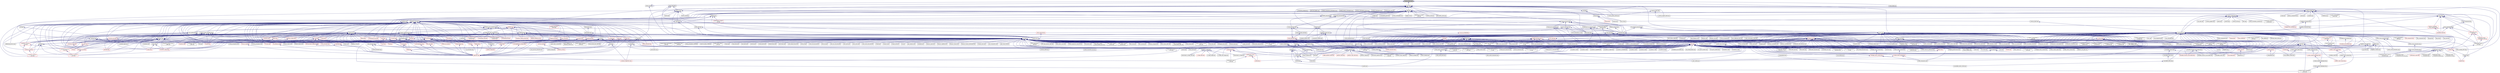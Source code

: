 digraph "futures_factory.hpp"
{
  edge [fontname="Helvetica",fontsize="10",labelfontname="Helvetica",labelfontsize="10"];
  node [fontname="Helvetica",fontsize="10",shape=record];
  Node174 [label="futures_factory.hpp",height=0.2,width=0.4,color="black", fillcolor="grey75", style="filled", fontcolor="black"];
  Node174 -> Node175 [dir="back",color="midnightblue",fontsize="10",style="solid",fontname="Helvetica"];
  Node175 [label="async.hpp",height=0.2,width=0.4,color="black", fillcolor="white", style="filled",URL="$d5/d2c/async_8hpp.html"];
  Node175 -> Node176 [dir="back",color="midnightblue",fontsize="10",style="solid",fontname="Helvetica"];
  Node176 [label="stencil_iterator.cpp",height=0.2,width=0.4,color="black", fillcolor="white", style="filled",URL="$d6/de1/server_2stencil__iterator_8cpp.html"];
  Node175 -> Node177 [dir="back",color="midnightblue",fontsize="10",style="solid",fontname="Helvetica"];
  Node177 [label="apply.hpp",height=0.2,width=0.4,color="black", fillcolor="white", style="filled",URL="$d7/d4c/apply_8hpp.html"];
  Node177 -> Node178 [dir="back",color="midnightblue",fontsize="10",style="solid",fontname="Helvetica"];
  Node178 [label="widget.cpp",height=0.2,width=0.4,color="black", fillcolor="white", style="filled",URL="$da/d15/widget_8cpp.html"];
  Node177 -> Node179 [dir="back",color="midnightblue",fontsize="10",style="solid",fontname="Helvetica"];
  Node179 [label="ostream.hpp",height=0.2,width=0.4,color="black", fillcolor="white", style="filled",URL="$d1/d38/ostream_8hpp.html"];
  Node179 -> Node180 [dir="back",color="midnightblue",fontsize="10",style="solid",fontname="Helvetica"];
  Node180 [label="standard_streams.hpp",height=0.2,width=0.4,color="black", fillcolor="white", style="filled",URL="$db/d16/standard__streams_8hpp.html"];
  Node180 -> Node181 [dir="back",color="midnightblue",fontsize="10",style="solid",fontname="Helvetica"];
  Node181 [label="iostreams.hpp",height=0.2,width=0.4,color="red", fillcolor="white", style="filled",URL="$de/d22/iostreams_8hpp.html"];
  Node181 -> Node182 [dir="back",color="midnightblue",fontsize="10",style="solid",fontname="Helvetica"];
  Node182 [label="allgather.cpp",height=0.2,width=0.4,color="black", fillcolor="white", style="filled",URL="$d7/d06/allgather_8cpp.html"];
  Node181 -> Node183 [dir="back",color="midnightblue",fontsize="10",style="solid",fontname="Helvetica"];
  Node183 [label="allgather_and_gate.cpp",height=0.2,width=0.4,color="black", fillcolor="white", style="filled",URL="$d1/d56/allgather__and__gate_8cpp.html"];
  Node181 -> Node188 [dir="back",color="midnightblue",fontsize="10",style="solid",fontname="Helvetica"];
  Node188 [label="os_thread_num.cpp",height=0.2,width=0.4,color="black", fillcolor="white", style="filled",URL="$d2/dfb/os__thread__num_8cpp.html"];
  Node181 -> Node189 [dir="back",color="midnightblue",fontsize="10",style="solid",fontname="Helvetica"];
  Node189 [label="rnd_future_reduce.cpp",height=0.2,width=0.4,color="black", fillcolor="white", style="filled",URL="$d1/db5/rnd__future__reduce_8cpp.html"];
  Node181 -> Node191 [dir="back",color="midnightblue",fontsize="10",style="solid",fontname="Helvetica"];
  Node191 [label="hello_world_component.cpp",height=0.2,width=0.4,color="black", fillcolor="white", style="filled",URL="$d8/daa/hello__world__component_8cpp.html"];
  Node181 -> Node192 [dir="back",color="midnightblue",fontsize="10",style="solid",fontname="Helvetica"];
  Node192 [label="jacobi.cpp",height=0.2,width=0.4,color="black", fillcolor="white", style="filled",URL="$d2/d27/jacobi_8cpp.html"];
  Node181 -> Node193 [dir="back",color="midnightblue",fontsize="10",style="solid",fontname="Helvetica"];
  Node193 [label="stencil_iterator.hpp",height=0.2,width=0.4,color="black", fillcolor="white", style="filled",URL="$dc/d5c/server_2stencil__iterator_8hpp.html"];
  Node193 -> Node194 [dir="back",color="midnightblue",fontsize="10",style="solid",fontname="Helvetica"];
  Node194 [label="solver.hpp",height=0.2,width=0.4,color="black", fillcolor="white", style="filled",URL="$db/d9a/server_2solver_8hpp.html"];
  Node194 -> Node195 [dir="back",color="midnightblue",fontsize="10",style="solid",fontname="Helvetica"];
  Node195 [label="solver.hpp",height=0.2,width=0.4,color="black", fillcolor="white", style="filled",URL="$d2/d1c/solver_8hpp.html"];
  Node195 -> Node192 [dir="back",color="midnightblue",fontsize="10",style="solid",fontname="Helvetica"];
  Node194 -> Node196 [dir="back",color="midnightblue",fontsize="10",style="solid",fontname="Helvetica"];
  Node196 [label="solver.cpp",height=0.2,width=0.4,color="black", fillcolor="white", style="filled",URL="$d6/d94/solver_8cpp.html"];
  Node193 -> Node176 [dir="back",color="midnightblue",fontsize="10",style="solid",fontname="Helvetica"];
  Node193 -> Node197 [dir="back",color="midnightblue",fontsize="10",style="solid",fontname="Helvetica"];
  Node197 [label="stencil_iterator.cpp",height=0.2,width=0.4,color="black", fillcolor="white", style="filled",URL="$d7/d71/stencil__iterator_8cpp.html"];
  Node181 -> Node198 [dir="back",color="midnightblue",fontsize="10",style="solid",fontname="Helvetica"];
  Node198 [label="grid.cpp",height=0.2,width=0.4,color="black", fillcolor="white", style="filled",URL="$d6/d1b/jacobi__component_2grid_8cpp.html"];
  Node181 -> Node200 [dir="back",color="midnightblue",fontsize="10",style="solid",fontname="Helvetica"];
  Node200 [label="1d_wave_equation.cpp",height=0.2,width=0.4,color="black", fillcolor="white", style="filled",URL="$da/dab/1d__wave__equation_8cpp.html"];
  Node181 -> Node203 [dir="back",color="midnightblue",fontsize="10",style="solid",fontname="Helvetica"];
  Node203 [label="component_ctors.cpp",height=0.2,width=0.4,color="black", fillcolor="white", style="filled",URL="$d3/d2a/component__ctors_8cpp.html"];
  Node181 -> Node204 [dir="back",color="midnightblue",fontsize="10",style="solid",fontname="Helvetica"];
  Node204 [label="component_in_executable.cpp",height=0.2,width=0.4,color="black", fillcolor="white", style="filled",URL="$d8/d4b/component__in__executable_8cpp.html"];
  Node181 -> Node205 [dir="back",color="midnightblue",fontsize="10",style="solid",fontname="Helvetica"];
  Node205 [label="component_inheritance.cpp",height=0.2,width=0.4,color="black", fillcolor="white", style="filled",URL="$d8/d55/component__inheritance_8cpp.html"];
  Node181 -> Node206 [dir="back",color="midnightblue",fontsize="10",style="solid",fontname="Helvetica"];
  Node206 [label="component_with_executor.cpp",height=0.2,width=0.4,color="black", fillcolor="white", style="filled",URL="$d4/d20/component__with__executor_8cpp.html"];
  Node181 -> Node208 [dir="back",color="midnightblue",fontsize="10",style="solid",fontname="Helvetica"];
  Node208 [label="enumerate_threads.cpp",height=0.2,width=0.4,color="black", fillcolor="white", style="filled",URL="$d3/dd4/enumerate__threads_8cpp.html"];
  Node181 -> Node211 [dir="back",color="midnightblue",fontsize="10",style="solid",fontname="Helvetica"];
  Node211 [label="fractals.cpp",height=0.2,width=0.4,color="black", fillcolor="white", style="filled",URL="$d8/d58/fractals_8cpp.html"];
  Node181 -> Node212 [dir="back",color="midnightblue",fontsize="10",style="solid",fontname="Helvetica"];
  Node212 [label="fractals_executor.cpp",height=0.2,width=0.4,color="black", fillcolor="white", style="filled",URL="$d9/da9/fractals__executor_8cpp.html"];
  Node181 -> Node213 [dir="back",color="midnightblue",fontsize="10",style="solid",fontname="Helvetica"];
  Node213 [label="hello_world.cpp",height=0.2,width=0.4,color="black", fillcolor="white", style="filled",URL="$d0/d67/hello__world_8cpp.html"];
  Node181 -> Node215 [dir="back",color="midnightblue",fontsize="10",style="solid",fontname="Helvetica"];
  Node215 [label="local_channel.cpp",height=0.2,width=0.4,color="black", fillcolor="white", style="filled",URL="$d0/d3e/local__channel_8cpp.html"];
  Node181 -> Node216 [dir="back",color="midnightblue",fontsize="10",style="solid",fontname="Helvetica"];
  Node216 [label="pingpong.cpp",height=0.2,width=0.4,color="black", fillcolor="white", style="filled",URL="$dd/d4d/pingpong_8cpp.html"];
  Node181 -> Node217 [dir="back",color="midnightblue",fontsize="10",style="solid",fontname="Helvetica"];
  Node217 [label="shared_mutex.cpp",height=0.2,width=0.4,color="black", fillcolor="white", style="filled",URL="$da/d0b/shared__mutex_8cpp.html"];
  Node181 -> Node218 [dir="back",color="midnightblue",fontsize="10",style="solid",fontname="Helvetica"];
  Node218 [label="sierpinski.cpp",height=0.2,width=0.4,color="black", fillcolor="white", style="filled",URL="$d3/d7e/sierpinski_8cpp.html"];
  Node181 -> Node225 [dir="back",color="midnightblue",fontsize="10",style="solid",fontname="Helvetica"];
  Node225 [label="oversubscribing_resource\l_partitioner.cpp",height=0.2,width=0.4,color="black", fillcolor="white", style="filled",URL="$dd/dee/oversubscribing__resource__partitioner_8cpp.html"];
  Node181 -> Node226 [dir="back",color="midnightblue",fontsize="10",style="solid",fontname="Helvetica"];
  Node226 [label="simple_resource_partitioner.cpp",height=0.2,width=0.4,color="black", fillcolor="white", style="filled",URL="$d5/df9/simple__resource__partitioner_8cpp.html"];
  Node181 -> Node228 [dir="back",color="midnightblue",fontsize="10",style="solid",fontname="Helvetica"];
  Node228 [label="simple_central_tuplespace\l_client.cpp",height=0.2,width=0.4,color="black", fillcolor="white", style="filled",URL="$d1/d7b/simple__central__tuplespace__client_8cpp.html"];
  Node181 -> Node230 [dir="back",color="midnightblue",fontsize="10",style="solid",fontname="Helvetica"];
  Node230 [label="future_overhead.cpp",height=0.2,width=0.4,color="black", fillcolor="white", style="filled",URL="$d3/d79/future__overhead_8cpp.html"];
  Node181 -> Node233 [dir="back",color="midnightblue",fontsize="10",style="solid",fontname="Helvetica"];
  Node233 [label="parent_vs_child_stealing.cpp",height=0.2,width=0.4,color="black", fillcolor="white", style="filled",URL="$d2/d07/parent__vs__child__stealing_8cpp.html"];
  Node181 -> Node238 [dir="back",color="midnightblue",fontsize="10",style="solid",fontname="Helvetica"];
  Node238 [label="spinlock_overhead1.cpp",height=0.2,width=0.4,color="black", fillcolor="white", style="filled",URL="$d0/d32/spinlock__overhead1_8cpp.html"];
  Node181 -> Node239 [dir="back",color="midnightblue",fontsize="10",style="solid",fontname="Helvetica"];
  Node239 [label="spinlock_overhead2.cpp",height=0.2,width=0.4,color="black", fillcolor="white", style="filled",URL="$de/d55/spinlock__overhead2_8cpp.html"];
  Node181 -> Node244 [dir="back",color="midnightblue",fontsize="10",style="solid",fontname="Helvetica"];
  Node244 [label="wait_all_timings.cpp",height=0.2,width=0.4,color="black", fillcolor="white", style="filled",URL="$d5/da1/wait__all__timings_8cpp.html"];
  Node181 -> Node246 [dir="back",color="midnightblue",fontsize="10",style="solid",fontname="Helvetica"];
  Node246 [label="osu_bcast.cpp",height=0.2,width=0.4,color="black", fillcolor="white", style="filled",URL="$d3/dca/osu__bcast_8cpp.html"];
  Node181 -> Node252 [dir="back",color="midnightblue",fontsize="10",style="solid",fontname="Helvetica"];
  Node252 [label="pingpong_performance.cpp",height=0.2,width=0.4,color="black", fillcolor="white", style="filled",URL="$de/d03/pingpong__performance_8cpp.html"];
  Node181 -> Node262 [dir="back",color="midnightblue",fontsize="10",style="solid",fontname="Helvetica"];
  Node262 [label="function_serialization\l_728.cpp",height=0.2,width=0.4,color="black", fillcolor="white", style="filled",URL="$d8/db1/function__serialization__728_8cpp.html"];
  Node181 -> Node265 [dir="back",color="midnightblue",fontsize="10",style="solid",fontname="Helvetica"];
  Node265 [label="credit_exhaustion.cpp",height=0.2,width=0.4,color="black", fillcolor="white", style="filled",URL="$d6/d80/credit__exhaustion_8cpp.html"];
  Node181 -> Node266 [dir="back",color="midnightblue",fontsize="10",style="solid",fontname="Helvetica"];
  Node266 [label="local_address_rebind.cpp",height=0.2,width=0.4,color="black", fillcolor="white", style="filled",URL="$d1/d4f/local__address__rebind_8cpp.html"];
  Node181 -> Node275 [dir="back",color="midnightblue",fontsize="10",style="solid",fontname="Helvetica"];
  Node275 [label="split_credit.cpp",height=0.2,width=0.4,color="black", fillcolor="white", style="filled",URL="$dc/d1c/split__credit_8cpp.html"];
  Node181 -> Node279 [dir="back",color="midnightblue",fontsize="10",style="solid",fontname="Helvetica"];
  Node279 [label="inheritance_2_classes\l_abstract.cpp",height=0.2,width=0.4,color="black", fillcolor="white", style="filled",URL="$dd/d8e/inheritance__2__classes__abstract_8cpp.html"];
  Node181 -> Node280 [dir="back",color="midnightblue",fontsize="10",style="solid",fontname="Helvetica"];
  Node280 [label="inheritance_2_classes\l_concrete.cpp",height=0.2,width=0.4,color="black", fillcolor="white", style="filled",URL="$d8/dc5/inheritance__2__classes__concrete_8cpp.html"];
  Node181 -> Node281 [dir="back",color="midnightblue",fontsize="10",style="solid",fontname="Helvetica"];
  Node281 [label="inheritance_3_classes\l_1_abstract.cpp",height=0.2,width=0.4,color="black", fillcolor="white", style="filled",URL="$dc/dfb/inheritance__3__classes__1__abstract_8cpp.html"];
  Node181 -> Node282 [dir="back",color="midnightblue",fontsize="10",style="solid",fontname="Helvetica"];
  Node282 [label="inheritance_3_classes\l_2_abstract.cpp",height=0.2,width=0.4,color="black", fillcolor="white", style="filled",URL="$dd/d34/inheritance__3__classes__2__abstract_8cpp.html"];
  Node181 -> Node283 [dir="back",color="midnightblue",fontsize="10",style="solid",fontname="Helvetica"];
  Node283 [label="inheritance_3_classes\l_concrete.cpp",height=0.2,width=0.4,color="black", fillcolor="white", style="filled",URL="$de/d09/inheritance__3__classes__concrete_8cpp.html"];
  Node181 -> Node284 [dir="back",color="midnightblue",fontsize="10",style="solid",fontname="Helvetica"];
  Node284 [label="migrate_component.cpp",height=0.2,width=0.4,color="black", fillcolor="white", style="filled",URL="$dc/d78/migrate__component_8cpp.html"];
  Node181 -> Node285 [dir="back",color="midnightblue",fontsize="10",style="solid",fontname="Helvetica"];
  Node285 [label="task_block.cpp",height=0.2,width=0.4,color="black", fillcolor="white", style="filled",URL="$d8/d7d/task__block_8cpp.html"];
  Node181 -> Node286 [dir="back",color="midnightblue",fontsize="10",style="solid",fontname="Helvetica"];
  Node286 [label="task_block_executor.cpp",height=0.2,width=0.4,color="black", fillcolor="white", style="filled",URL="$d7/df6/task__block__executor_8cpp.html"];
  Node181 -> Node287 [dir="back",color="midnightblue",fontsize="10",style="solid",fontname="Helvetica"];
  Node287 [label="task_block_par.cpp",height=0.2,width=0.4,color="black", fillcolor="white", style="filled",URL="$d9/df1/task__block__par_8cpp.html"];
  Node180 -> Node291 [dir="back",color="midnightblue",fontsize="10",style="solid",fontname="Helvetica"];
  Node291 [label="component_module.cpp",height=0.2,width=0.4,color="black", fillcolor="white", style="filled",URL="$da/d41/iostreams_2component__module_8cpp.html"];
  Node180 -> Node292 [dir="back",color="midnightblue",fontsize="10",style="solid",fontname="Helvetica"];
  Node292 [label="standard_streams.cpp",height=0.2,width=0.4,color="black", fillcolor="white", style="filled",URL="$da/d60/standard__streams_8cpp.html"];
  Node180 -> Node293 [dir="back",color="midnightblue",fontsize="10",style="solid",fontname="Helvetica"];
  Node293 [label="network_storage.cpp",height=0.2,width=0.4,color="black", fillcolor="white", style="filled",URL="$db/daa/network__storage_8cpp.html"];
  Node180 -> Node294 [dir="back",color="midnightblue",fontsize="10",style="solid",fontname="Helvetica"];
  Node294 [label="simple_profiler.hpp",height=0.2,width=0.4,color="black", fillcolor="white", style="filled",URL="$d8/d02/simple__profiler_8hpp.html"];
  Node294 -> Node293 [dir="back",color="midnightblue",fontsize="10",style="solid",fontname="Helvetica"];
  Node179 -> Node291 [dir="back",color="midnightblue",fontsize="10",style="solid",fontname="Helvetica"];
  Node179 -> Node292 [dir="back",color="midnightblue",fontsize="10",style="solid",fontname="Helvetica"];
  Node177 -> Node295 [dir="back",color="midnightblue",fontsize="10",style="solid",fontname="Helvetica"];
  Node295 [label="apply.hpp",height=0.2,width=0.4,color="black", fillcolor="white", style="filled",URL="$d6/d2c/include_2apply_8hpp.html"];
  Node295 -> Node215 [dir="back",color="midnightblue",fontsize="10",style="solid",fontname="Helvetica"];
  Node295 -> Node296 [dir="back",color="midnightblue",fontsize="10",style="solid",fontname="Helvetica"];
  Node296 [label="fail_compile_const\l_array_argument.cpp",height=0.2,width=0.4,color="black", fillcolor="white", style="filled",URL="$dc/dba/fail__compile__const__array__argument_8cpp.html"];
  Node295 -> Node297 [dir="back",color="midnightblue",fontsize="10",style="solid",fontname="Helvetica"];
  Node297 [label="succeed_compile_const\l_ref_argument.cpp",height=0.2,width=0.4,color="black", fillcolor="white", style="filled",URL="$d9/dc9/succeed__compile__const__ref__argument_8cpp.html"];
  Node295 -> Node298 [dir="back",color="midnightblue",fontsize="10",style="solid",fontname="Helvetica"];
  Node298 [label="apply_colocated.cpp",height=0.2,width=0.4,color="black", fillcolor="white", style="filled",URL="$d5/dd3/apply__colocated_8cpp.html"];
  Node295 -> Node299 [dir="back",color="midnightblue",fontsize="10",style="solid",fontname="Helvetica"];
  Node299 [label="apply_local.cpp",height=0.2,width=0.4,color="black", fillcolor="white", style="filled",URL="$dd/db5/apply__local_8cpp.html"];
  Node295 -> Node300 [dir="back",color="midnightblue",fontsize="10",style="solid",fontname="Helvetica"];
  Node300 [label="apply_local_executor.cpp",height=0.2,width=0.4,color="black", fillcolor="white", style="filled",URL="$db/d84/apply__local__executor_8cpp.html"];
  Node295 -> Node301 [dir="back",color="midnightblue",fontsize="10",style="solid",fontname="Helvetica"];
  Node301 [label="apply_local_executor\l_v1.cpp",height=0.2,width=0.4,color="black", fillcolor="white", style="filled",URL="$dd/d53/apply__local__executor__v1_8cpp.html"];
  Node295 -> Node302 [dir="back",color="midnightblue",fontsize="10",style="solid",fontname="Helvetica"];
  Node302 [label="apply_remote.cpp",height=0.2,width=0.4,color="black", fillcolor="white", style="filled",URL="$d9/d40/apply__remote_8cpp.html"];
  Node295 -> Node303 [dir="back",color="midnightblue",fontsize="10",style="solid",fontname="Helvetica"];
  Node303 [label="apply_remote_client.cpp",height=0.2,width=0.4,color="black", fillcolor="white", style="filled",URL="$d9/def/apply__remote__client_8cpp.html"];
  Node295 -> Node304 [dir="back",color="midnightblue",fontsize="10",style="solid",fontname="Helvetica"];
  Node304 [label="async_continue.cpp",height=0.2,width=0.4,color="black", fillcolor="white", style="filled",URL="$d4/d19/async__continue_8cpp.html"];
  Node295 -> Node305 [dir="back",color="midnightblue",fontsize="10",style="solid",fontname="Helvetica"];
  Node305 [label="async_continue_cb.cpp",height=0.2,width=0.4,color="black", fillcolor="white", style="filled",URL="$df/d37/async__continue__cb_8cpp.html"];
  Node295 -> Node306 [dir="back",color="midnightblue",fontsize="10",style="solid",fontname="Helvetica"];
  Node306 [label="async_continue_cb_colocated.cpp",height=0.2,width=0.4,color="black", fillcolor="white", style="filled",URL="$dd/dce/async__continue__cb__colocated_8cpp.html"];
  Node295 -> Node307 [dir="back",color="midnightblue",fontsize="10",style="solid",fontname="Helvetica"];
  Node307 [label="async_local.cpp",height=0.2,width=0.4,color="black", fillcolor="white", style="filled",URL="$d3/d4c/async__local_8cpp.html"];
  Node295 -> Node308 [dir="back",color="midnightblue",fontsize="10",style="solid",fontname="Helvetica"];
  Node308 [label="async_local_executor.cpp",height=0.2,width=0.4,color="black", fillcolor="white", style="filled",URL="$d4/dce/async__local__executor_8cpp.html"];
  Node295 -> Node309 [dir="back",color="midnightblue",fontsize="10",style="solid",fontname="Helvetica"];
  Node309 [label="async_local_executor\l_v1.cpp",height=0.2,width=0.4,color="black", fillcolor="white", style="filled",URL="$da/d4a/async__local__executor__v1_8cpp.html"];
  Node295 -> Node310 [dir="back",color="midnightblue",fontsize="10",style="solid",fontname="Helvetica"];
  Node310 [label="channel.cpp",height=0.2,width=0.4,color="black", fillcolor="white", style="filled",URL="$dd/d5f/channel_8cpp.html"];
  Node295 -> Node311 [dir="back",color="midnightblue",fontsize="10",style="solid",fontname="Helvetica"];
  Node311 [label="channel_local.cpp",height=0.2,width=0.4,color="black", fillcolor="white", style="filled",URL="$d6/d3e/channel__local_8cpp.html"];
  Node295 -> Node312 [dir="back",color="midnightblue",fontsize="10",style="solid",fontname="Helvetica"];
  Node312 [label="zero_copy_serialization.cpp",height=0.2,width=0.4,color="black", fillcolor="white", style="filled",URL="$d4/dea/zero__copy__serialization_8cpp.html"];
  Node177 -> Node313 [dir="back",color="midnightblue",fontsize="10",style="solid",fontname="Helvetica"];
  Node313 [label="dataflow.hpp",height=0.2,width=0.4,color="black", fillcolor="white", style="filled",URL="$db/d03/lcos_2dataflow_8hpp.html"];
  Node313 -> Node314 [dir="back",color="midnightblue",fontsize="10",style="solid",fontname="Helvetica"];
  Node314 [label="dataflow.hpp",height=0.2,width=0.4,color="red", fillcolor="white", style="filled",URL="$d6/dd8/dataflow_8hpp.html"];
  Node314 -> Node315 [dir="back",color="midnightblue",fontsize="10",style="solid",fontname="Helvetica"];
  Node315 [label="jacobi_hpx.cpp",height=0.2,width=0.4,color="black", fillcolor="white", style="filled",URL="$d8/d72/jacobi__hpx_8cpp.html"];
  Node314 -> Node859 [dir="back",color="midnightblue",fontsize="10",style="solid",fontname="Helvetica"];
  Node859 [label="rotate.hpp",height=0.2,width=0.4,color="red", fillcolor="white", style="filled",URL="$da/df0/algorithms_2rotate_8hpp.html"];
  Node859 -> Node861 [dir="back",color="midnightblue",fontsize="10",style="solid",fontname="Helvetica"];
  Node861 [label="algorithm.hpp",height=0.2,width=0.4,color="red", fillcolor="white", style="filled",URL="$de/d55/algorithm_8hpp.html"];
  Node861 -> Node870 [dir="back",color="midnightblue",fontsize="10",style="solid",fontname="Helvetica"];
  Node870 [label="container_algorithms.hpp",height=0.2,width=0.4,color="red", fillcolor="white", style="filled",URL="$de/da1/container__algorithms_8hpp.html"];
  Node314 -> Node873 [dir="back",color="midnightblue",fontsize="10",style="solid",fontname="Helvetica"];
  Node873 [label="sort.hpp",height=0.2,width=0.4,color="black", fillcolor="white", style="filled",URL="$d3/d10/algorithms_2sort_8hpp.html"];
  Node873 -> Node874 [dir="back",color="midnightblue",fontsize="10",style="solid",fontname="Helvetica"];
  Node874 [label="parallel_sort.hpp",height=0.2,width=0.4,color="red", fillcolor="white", style="filled",URL="$d4/ddf/parallel__sort_8hpp.html"];
  Node873 -> Node861 [dir="back",color="midnightblue",fontsize="10",style="solid",fontname="Helvetica"];
  Node873 -> Node875 [dir="back",color="midnightblue",fontsize="10",style="solid",fontname="Helvetica"];
  Node875 [label="reduce_by_key.hpp",height=0.2,width=0.4,color="red", fillcolor="white", style="filled",URL="$d9/d4a/reduce__by__key_8hpp.html"];
  Node873 -> Node878 [dir="back",color="midnightblue",fontsize="10",style="solid",fontname="Helvetica"];
  Node878 [label="sort_by_key.hpp",height=0.2,width=0.4,color="red", fillcolor="white", style="filled",URL="$d2/da1/sort__by__key_8hpp.html"];
  Node878 -> Node874 [dir="back",color="midnightblue",fontsize="10",style="solid",fontname="Helvetica"];
  Node873 -> Node879 [dir="back",color="midnightblue",fontsize="10",style="solid",fontname="Helvetica"];
  Node879 [label="sort.hpp",height=0.2,width=0.4,color="black", fillcolor="white", style="filled",URL="$d0/db2/container__algorithms_2sort_8hpp.html"];
  Node879 -> Node874 [dir="back",color="midnightblue",fontsize="10",style="solid",fontname="Helvetica"];
  Node879 -> Node870 [dir="back",color="midnightblue",fontsize="10",style="solid",fontname="Helvetica"];
  Node314 -> Node880 [dir="back",color="midnightblue",fontsize="10",style="solid",fontname="Helvetica"];
  Node880 [label="task_block.hpp",height=0.2,width=0.4,color="black", fillcolor="white", style="filled",URL="$de/db7/task__block_8hpp.html"];
  Node880 -> Node881 [dir="back",color="midnightblue",fontsize="10",style="solid",fontname="Helvetica"];
  Node881 [label="parallel_task_block.hpp",height=0.2,width=0.4,color="black", fillcolor="white", style="filled",URL="$d4/d99/parallel__task__block_8hpp.html"];
  Node881 -> Node285 [dir="back",color="midnightblue",fontsize="10",style="solid",fontname="Helvetica"];
  Node881 -> Node286 [dir="back",color="midnightblue",fontsize="10",style="solid",fontname="Helvetica"];
  Node881 -> Node287 [dir="back",color="midnightblue",fontsize="10",style="solid",fontname="Helvetica"];
  Node314 -> Node882 [dir="back",color="midnightblue",fontsize="10",style="solid",fontname="Helvetica"];
  Node882 [label="foreach_partitioner.hpp",height=0.2,width=0.4,color="black", fillcolor="white", style="filled",URL="$de/deb/foreach__partitioner_8hpp.html"];
  Node882 -> Node883 [dir="back",color="midnightblue",fontsize="10",style="solid",fontname="Helvetica"];
  Node883 [label="copy.hpp",height=0.2,width=0.4,color="red", fillcolor="white", style="filled",URL="$d3/d90/algorithms_2copy_8hpp.html"];
  Node883 -> Node861 [dir="back",color="midnightblue",fontsize="10",style="solid",fontname="Helvetica"];
  Node883 -> Node875 [dir="back",color="midnightblue",fontsize="10",style="solid",fontname="Helvetica"];
  Node883 -> Node886 [dir="back",color="midnightblue",fontsize="10",style="solid",fontname="Helvetica"];
  Node886 [label="remove_copy.hpp",height=0.2,width=0.4,color="red", fillcolor="white", style="filled",URL="$d6/db8/algorithms_2remove__copy_8hpp.html"];
  Node886 -> Node861 [dir="back",color="midnightblue",fontsize="10",style="solid",fontname="Helvetica"];
  Node883 -> Node889 [dir="back",color="midnightblue",fontsize="10",style="solid",fontname="Helvetica"];
  Node889 [label="reverse.hpp",height=0.2,width=0.4,color="red", fillcolor="white", style="filled",URL="$d2/df8/algorithms_2reverse_8hpp.html"];
  Node889 -> Node861 [dir="back",color="midnightblue",fontsize="10",style="solid",fontname="Helvetica"];
  Node889 -> Node859 [dir="back",color="midnightblue",fontsize="10",style="solid",fontname="Helvetica"];
  Node883 -> Node859 [dir="back",color="midnightblue",fontsize="10",style="solid",fontname="Helvetica"];
  Node883 -> Node892 [dir="back",color="midnightblue",fontsize="10",style="solid",fontname="Helvetica"];
  Node892 [label="set_difference.hpp",height=0.2,width=0.4,color="red", fillcolor="white", style="filled",URL="$d9/d20/set__difference_8hpp.html"];
  Node892 -> Node861 [dir="back",color="midnightblue",fontsize="10",style="solid",fontname="Helvetica"];
  Node883 -> Node894 [dir="back",color="midnightblue",fontsize="10",style="solid",fontname="Helvetica"];
  Node894 [label="set_intersection.hpp",height=0.2,width=0.4,color="red", fillcolor="white", style="filled",URL="$d1/dd5/set__intersection_8hpp.html"];
  Node894 -> Node861 [dir="back",color="midnightblue",fontsize="10",style="solid",fontname="Helvetica"];
  Node883 -> Node895 [dir="back",color="midnightblue",fontsize="10",style="solid",fontname="Helvetica"];
  Node895 [label="set_symmetric_difference.hpp",height=0.2,width=0.4,color="red", fillcolor="white", style="filled",URL="$de/da4/set__symmetric__difference_8hpp.html"];
  Node895 -> Node861 [dir="back",color="midnightblue",fontsize="10",style="solid",fontname="Helvetica"];
  Node883 -> Node896 [dir="back",color="midnightblue",fontsize="10",style="solid",fontname="Helvetica"];
  Node896 [label="set_union.hpp",height=0.2,width=0.4,color="red", fillcolor="white", style="filled",URL="$d9/d1a/set__union_8hpp.html"];
  Node896 -> Node861 [dir="back",color="midnightblue",fontsize="10",style="solid",fontname="Helvetica"];
  Node882 -> Node898 [dir="back",color="midnightblue",fontsize="10",style="solid",fontname="Helvetica"];
  Node898 [label="destroy.hpp",height=0.2,width=0.4,color="red", fillcolor="white", style="filled",URL="$df/dd5/destroy_8hpp.html"];
  Node882 -> Node902 [dir="back",color="midnightblue",fontsize="10",style="solid",fontname="Helvetica"];
  Node902 [label="set_operation.hpp",height=0.2,width=0.4,color="black", fillcolor="white", style="filled",URL="$dc/d52/set__operation_8hpp.html"];
  Node902 -> Node892 [dir="back",color="midnightblue",fontsize="10",style="solid",fontname="Helvetica"];
  Node902 -> Node894 [dir="back",color="midnightblue",fontsize="10",style="solid",fontname="Helvetica"];
  Node902 -> Node895 [dir="back",color="midnightblue",fontsize="10",style="solid",fontname="Helvetica"];
  Node902 -> Node896 [dir="back",color="midnightblue",fontsize="10",style="solid",fontname="Helvetica"];
  Node882 -> Node903 [dir="back",color="midnightblue",fontsize="10",style="solid",fontname="Helvetica"];
  Node903 [label="for_each.hpp",height=0.2,width=0.4,color="red", fillcolor="white", style="filled",URL="$d8/d62/algorithms_2for__each_8hpp.html"];
  Node903 -> Node904 [dir="back",color="midnightblue",fontsize="10",style="solid",fontname="Helvetica"];
  Node904 [label="block_allocator.hpp",height=0.2,width=0.4,color="red", fillcolor="white", style="filled",URL="$d9/d7a/block__allocator_8hpp.html"];
  Node903 -> Node861 [dir="back",color="midnightblue",fontsize="10",style="solid",fontname="Helvetica"];
  Node903 -> Node914 [dir="back",color="midnightblue",fontsize="10",style="solid",fontname="Helvetica"];
  Node914 [label="fill.hpp",height=0.2,width=0.4,color="red", fillcolor="white", style="filled",URL="$d2/d63/algorithms_2fill_8hpp.html"];
  Node914 -> Node861 [dir="back",color="midnightblue",fontsize="10",style="solid",fontname="Helvetica"];
  Node903 -> Node918 [dir="back",color="midnightblue",fontsize="10",style="solid",fontname="Helvetica"];
  Node918 [label="generate.hpp",height=0.2,width=0.4,color="red", fillcolor="white", style="filled",URL="$d5/da9/algorithms_2generate_8hpp.html"];
  Node918 -> Node861 [dir="back",color="midnightblue",fontsize="10",style="solid",fontname="Helvetica"];
  Node918 -> Node921 [dir="back",color="midnightblue",fontsize="10",style="solid",fontname="Helvetica"];
  Node921 [label="generate.hpp",height=0.2,width=0.4,color="red", fillcolor="white", style="filled",URL="$d2/d5d/segmented__algorithms_2generate_8hpp.html"];
  Node903 -> Node922 [dir="back",color="midnightblue",fontsize="10",style="solid",fontname="Helvetica"];
  Node922 [label="lexicographical_compare.hpp",height=0.2,width=0.4,color="red", fillcolor="white", style="filled",URL="$d5/ddd/lexicographical__compare_8hpp.html"];
  Node922 -> Node861 [dir="back",color="midnightblue",fontsize="10",style="solid",fontname="Helvetica"];
  Node903 -> Node875 [dir="back",color="midnightblue",fontsize="10",style="solid",fontname="Helvetica"];
  Node903 -> Node924 [dir="back",color="midnightblue",fontsize="10",style="solid",fontname="Helvetica"];
  Node924 [label="replace.hpp",height=0.2,width=0.4,color="red", fillcolor="white", style="filled",URL="$d6/db6/algorithms_2replace_8hpp.html"];
  Node924 -> Node861 [dir="back",color="midnightblue",fontsize="10",style="solid",fontname="Helvetica"];
  Node903 -> Node889 [dir="back",color="midnightblue",fontsize="10",style="solid",fontname="Helvetica"];
  Node903 -> Node927 [dir="back",color="midnightblue",fontsize="10",style="solid",fontname="Helvetica"];
  Node927 [label="search.hpp",height=0.2,width=0.4,color="red", fillcolor="white", style="filled",URL="$d7/d6f/search_8hpp.html"];
  Node927 -> Node861 [dir="back",color="midnightblue",fontsize="10",style="solid",fontname="Helvetica"];
  Node903 -> Node929 [dir="back",color="midnightblue",fontsize="10",style="solid",fontname="Helvetica"];
  Node929 [label="swap_ranges.hpp",height=0.2,width=0.4,color="red", fillcolor="white", style="filled",URL="$df/d24/swap__ranges_8hpp.html"];
  Node929 -> Node861 [dir="back",color="midnightblue",fontsize="10",style="solid",fontname="Helvetica"];
  Node903 -> Node932 [dir="back",color="midnightblue",fontsize="10",style="solid",fontname="Helvetica"];
  Node932 [label="for_each.hpp",height=0.2,width=0.4,color="red", fillcolor="white", style="filled",URL="$de/daa/segmented__algorithms_2for__each_8hpp.html"];
  Node932 -> Node933 [dir="back",color="midnightblue",fontsize="10",style="solid",fontname="Helvetica"];
  Node933 [label="fill.hpp",height=0.2,width=0.4,color="red", fillcolor="white", style="filled",URL="$de/d82/segmented__algorithms_2fill_8hpp.html"];
  Node903 -> Node934 [dir="back",color="midnightblue",fontsize="10",style="solid",fontname="Helvetica"];
  Node934 [label="numa_allocator.hpp",height=0.2,width=0.4,color="red", fillcolor="white", style="filled",URL="$d7/df0/numa__allocator_8hpp.html"];
  Node882 -> Node935 [dir="back",color="midnightblue",fontsize="10",style="solid",fontname="Helvetica"];
  Node935 [label="move.hpp",height=0.2,width=0.4,color="red", fillcolor="white", style="filled",URL="$d4/d71/move_8hpp.html"];
  Node935 -> Node861 [dir="back",color="midnightblue",fontsize="10",style="solid",fontname="Helvetica"];
  Node882 -> Node937 [dir="back",color="midnightblue",fontsize="10",style="solid",fontname="Helvetica"];
  Node937 [label="transform.hpp",height=0.2,width=0.4,color="red", fillcolor="white", style="filled",URL="$d4/d47/algorithms_2transform_8hpp.html"];
  Node937 -> Node945 [dir="back",color="midnightblue",fontsize="10",style="solid",fontname="Helvetica"];
  Node945 [label="transform.hpp",height=0.2,width=0.4,color="red", fillcolor="white", style="filled",URL="$d8/d80/segmented__algorithms_2transform_8hpp.html"];
  Node882 -> Node946 [dir="back",color="midnightblue",fontsize="10",style="solid",fontname="Helvetica"];
  Node946 [label="unique.hpp",height=0.2,width=0.4,color="red", fillcolor="white", style="filled",URL="$d8/d56/algorithms_2unique_8hpp.html"];
  Node314 -> Node950 [dir="back",color="midnightblue",fontsize="10",style="solid",fontname="Helvetica"];
  Node950 [label="partitioner.hpp",height=0.2,width=0.4,color="black", fillcolor="white", style="filled",URL="$d6/d03/parallel_2util_2partitioner_8hpp.html"];
  Node950 -> Node951 [dir="back",color="midnightblue",fontsize="10",style="solid",fontname="Helvetica"];
  Node951 [label="adjacent_difference.hpp",height=0.2,width=0.4,color="red", fillcolor="white", style="filled",URL="$d1/d17/adjacent__difference_8hpp.html"];
  Node950 -> Node955 [dir="back",color="midnightblue",fontsize="10",style="solid",fontname="Helvetica"];
  Node955 [label="adjacent_find.hpp",height=0.2,width=0.4,color="red", fillcolor="white", style="filled",URL="$d6/d68/adjacent__find_8hpp.html"];
  Node955 -> Node861 [dir="back",color="midnightblue",fontsize="10",style="solid",fontname="Helvetica"];
  Node950 -> Node957 [dir="back",color="midnightblue",fontsize="10",style="solid",fontname="Helvetica"];
  Node957 [label="all_any_none.hpp",height=0.2,width=0.4,color="red", fillcolor="white", style="filled",URL="$d8/ddd/all__any__none_8hpp.html"];
  Node957 -> Node861 [dir="back",color="midnightblue",fontsize="10",style="solid",fontname="Helvetica"];
  Node950 -> Node959 [dir="back",color="midnightblue",fontsize="10",style="solid",fontname="Helvetica"];
  Node959 [label="count.hpp",height=0.2,width=0.4,color="red", fillcolor="white", style="filled",URL="$d7/d8f/algorithms_2count_8hpp.html"];
  Node959 -> Node861 [dir="back",color="midnightblue",fontsize="10",style="solid",fontname="Helvetica"];
  Node959 -> Node963 [dir="back",color="midnightblue",fontsize="10",style="solid",fontname="Helvetica"];
  Node963 [label="count.hpp",height=0.2,width=0.4,color="red", fillcolor="white", style="filled",URL="$d9/dd7/segmented__algorithms_2count_8hpp.html"];
  Node950 -> Node902 [dir="back",color="midnightblue",fontsize="10",style="solid",fontname="Helvetica"];
  Node950 -> Node964 [dir="back",color="midnightblue",fontsize="10",style="solid",fontname="Helvetica"];
  Node964 [label="equal.hpp",height=0.2,width=0.4,color="red", fillcolor="white", style="filled",URL="$dc/d0a/equal_8hpp.html"];
  Node964 -> Node861 [dir="back",color="midnightblue",fontsize="10",style="solid",fontname="Helvetica"];
  Node950 -> Node966 [dir="back",color="midnightblue",fontsize="10",style="solid",fontname="Helvetica"];
  Node966 [label="exclusive_scan.hpp",height=0.2,width=0.4,color="red", fillcolor="white", style="filled",URL="$d8/d31/algorithms_2exclusive__scan_8hpp.html"];
  Node966 -> Node971 [dir="back",color="midnightblue",fontsize="10",style="solid",fontname="Helvetica"];
  Node971 [label="exclusive_scan.hpp",height=0.2,width=0.4,color="red", fillcolor="white", style="filled",URL="$d0/d53/segmented__algorithms_2exclusive__scan_8hpp.html"];
  Node971 -> Node972 [dir="back",color="midnightblue",fontsize="10",style="solid",fontname="Helvetica"];
  Node972 [label="transform_exclusive\l_scan.hpp",height=0.2,width=0.4,color="red", fillcolor="white", style="filled",URL="$d2/dda/segmented__algorithms_2transform__exclusive__scan_8hpp.html"];
  Node950 -> Node975 [dir="back",color="midnightblue",fontsize="10",style="solid",fontname="Helvetica"];
  Node975 [label="find.hpp",height=0.2,width=0.4,color="red", fillcolor="white", style="filled",URL="$d5/dc1/algorithms_2find_8hpp.html"];
  Node975 -> Node861 [dir="back",color="midnightblue",fontsize="10",style="solid",fontname="Helvetica"];
  Node975 -> Node977 [dir="back",color="midnightblue",fontsize="10",style="solid",fontname="Helvetica"];
  Node977 [label="find.hpp",height=0.2,width=0.4,color="red", fillcolor="white", style="filled",URL="$d4/d1f/segmented__algorithms_2find_8hpp.html"];
  Node950 -> Node978 [dir="back",color="midnightblue",fontsize="10",style="solid",fontname="Helvetica"];
  Node978 [label="for_loop.hpp",height=0.2,width=0.4,color="red", fillcolor="white", style="filled",URL="$de/dee/for__loop_8hpp.html"];
  Node978 -> Node225 [dir="back",color="midnightblue",fontsize="10",style="solid",fontname="Helvetica"];
  Node978 -> Node226 [dir="back",color="midnightblue",fontsize="10",style="solid",fontname="Helvetica"];
  Node978 -> Node861 [dir="back",color="midnightblue",fontsize="10",style="solid",fontname="Helvetica"];
  Node950 -> Node980 [dir="back",color="midnightblue",fontsize="10",style="solid",fontname="Helvetica"];
  Node980 [label="includes.hpp",height=0.2,width=0.4,color="red", fillcolor="white", style="filled",URL="$d5/d6e/includes_8hpp.html"];
  Node980 -> Node861 [dir="back",color="midnightblue",fontsize="10",style="solid",fontname="Helvetica"];
  Node950 -> Node981 [dir="back",color="midnightblue",fontsize="10",style="solid",fontname="Helvetica"];
  Node981 [label="inclusive_scan.hpp",height=0.2,width=0.4,color="red", fillcolor="white", style="filled",URL="$da/dbf/algorithms_2inclusive__scan_8hpp.html"];
  Node981 -> Node966 [dir="back",color="midnightblue",fontsize="10",style="solid",fontname="Helvetica"];
  Node981 -> Node875 [dir="back",color="midnightblue",fontsize="10",style="solid",fontname="Helvetica"];
  Node981 -> Node982 [dir="back",color="midnightblue",fontsize="10",style="solid",fontname="Helvetica"];
  Node982 [label="transform_inclusive\l_scan.hpp",height=0.2,width=0.4,color="red", fillcolor="white", style="filled",URL="$d2/dc9/algorithms_2transform__inclusive__scan_8hpp.html"];
  Node982 -> Node983 [dir="back",color="midnightblue",fontsize="10",style="solid",fontname="Helvetica"];
  Node983 [label="transform_exclusive\l_scan.hpp",height=0.2,width=0.4,color="red", fillcolor="white", style="filled",URL="$d6/d4e/algorithms_2transform__exclusive__scan_8hpp.html"];
  Node983 -> Node972 [dir="back",color="midnightblue",fontsize="10",style="solid",fontname="Helvetica"];
  Node982 -> Node984 [dir="back",color="midnightblue",fontsize="10",style="solid",fontname="Helvetica"];
  Node984 [label="transform_inclusive\l_scan.hpp",height=0.2,width=0.4,color="red", fillcolor="white", style="filled",URL="$d7/d20/segmented__algorithms_2transform__inclusive__scan_8hpp.html"];
  Node981 -> Node985 [dir="back",color="midnightblue",fontsize="10",style="solid",fontname="Helvetica"];
  Node985 [label="inclusive_scan.hpp",height=0.2,width=0.4,color="red", fillcolor="white", style="filled",URL="$d8/de5/segmented__algorithms_2inclusive__scan_8hpp.html"];
  Node985 -> Node984 [dir="back",color="midnightblue",fontsize="10",style="solid",fontname="Helvetica"];
  Node950 -> Node986 [dir="back",color="midnightblue",fontsize="10",style="solid",fontname="Helvetica"];
  Node986 [label="is_heap.hpp",height=0.2,width=0.4,color="black", fillcolor="white", style="filled",URL="$df/d5d/algorithms_2is__heap_8hpp.html"];
  Node986 -> Node987 [dir="back",color="midnightblue",fontsize="10",style="solid",fontname="Helvetica"];
  Node987 [label="parallel_is_heap.hpp",height=0.2,width=0.4,color="black", fillcolor="white", style="filled",URL="$da/df8/parallel__is__heap_8hpp.html"];
  Node987 -> Node461 [dir="back",color="midnightblue",fontsize="10",style="solid",fontname="Helvetica"];
  Node461 [label="benchmark_is_heap.cpp",height=0.2,width=0.4,color="black", fillcolor="white", style="filled",URL="$da/d4f/benchmark__is__heap_8cpp.html"];
  Node987 -> Node462 [dir="back",color="midnightblue",fontsize="10",style="solid",fontname="Helvetica"];
  Node462 [label="benchmark_is_heap_until.cpp",height=0.2,width=0.4,color="black", fillcolor="white", style="filled",URL="$dc/df5/benchmark__is__heap__until_8cpp.html"];
  Node987 -> Node988 [dir="back",color="midnightblue",fontsize="10",style="solid",fontname="Helvetica"];
  Node988 [label="is_heap_tests.hpp",height=0.2,width=0.4,color="red", fillcolor="white", style="filled",URL="$d7/ddd/is__heap__tests_8hpp.html"];
  Node987 -> Node710 [dir="back",color="midnightblue",fontsize="10",style="solid",fontname="Helvetica"];
  Node710 [label="is_heap_range.cpp",height=0.2,width=0.4,color="black", fillcolor="white", style="filled",URL="$d3/df7/is__heap__range_8cpp.html"];
  Node987 -> Node711 [dir="back",color="midnightblue",fontsize="10",style="solid",fontname="Helvetica"];
  Node711 [label="is_heap_until_range.cpp",height=0.2,width=0.4,color="black", fillcolor="white", style="filled",URL="$d8/d9a/is__heap__until__range_8cpp.html"];
  Node986 -> Node989 [dir="back",color="midnightblue",fontsize="10",style="solid",fontname="Helvetica"];
  Node989 [label="is_heap.hpp",height=0.2,width=0.4,color="black", fillcolor="white", style="filled",URL="$d1/d17/container__algorithms_2is__heap_8hpp.html"];
  Node989 -> Node987 [dir="back",color="midnightblue",fontsize="10",style="solid",fontname="Helvetica"];
  Node989 -> Node870 [dir="back",color="midnightblue",fontsize="10",style="solid",fontname="Helvetica"];
  Node950 -> Node990 [dir="back",color="midnightblue",fontsize="10",style="solid",fontname="Helvetica"];
  Node990 [label="is_partitioned.hpp",height=0.2,width=0.4,color="red", fillcolor="white", style="filled",URL="$d8/dcf/is__partitioned_8hpp.html"];
  Node990 -> Node861 [dir="back",color="midnightblue",fontsize="10",style="solid",fontname="Helvetica"];
  Node950 -> Node992 [dir="back",color="midnightblue",fontsize="10",style="solid",fontname="Helvetica"];
  Node992 [label="is_sorted.hpp",height=0.2,width=0.4,color="red", fillcolor="white", style="filled",URL="$d7/d12/is__sorted_8hpp.html"];
  Node992 -> Node861 [dir="back",color="midnightblue",fontsize="10",style="solid",fontname="Helvetica"];
  Node950 -> Node922 [dir="back",color="midnightblue",fontsize="10",style="solid",fontname="Helvetica"];
  Node950 -> Node994 [dir="back",color="midnightblue",fontsize="10",style="solid",fontname="Helvetica"];
  Node994 [label="minmax.hpp",height=0.2,width=0.4,color="red", fillcolor="white", style="filled",URL="$d0/d81/algorithms_2minmax_8hpp.html"];
  Node994 -> Node861 [dir="back",color="midnightblue",fontsize="10",style="solid",fontname="Helvetica"];
  Node994 -> Node997 [dir="back",color="midnightblue",fontsize="10",style="solid",fontname="Helvetica"];
  Node997 [label="minmax.hpp",height=0.2,width=0.4,color="red", fillcolor="white", style="filled",URL="$db/d7e/segmented__algorithms_2minmax_8hpp.html"];
  Node950 -> Node998 [dir="back",color="midnightblue",fontsize="10",style="solid",fontname="Helvetica"];
  Node998 [label="mismatch.hpp",height=0.2,width=0.4,color="red", fillcolor="white", style="filled",URL="$d8/d5c/mismatch_8hpp.html"];
  Node998 -> Node861 [dir="back",color="midnightblue",fontsize="10",style="solid",fontname="Helvetica"];
  Node998 -> Node922 [dir="back",color="midnightblue",fontsize="10",style="solid",fontname="Helvetica"];
  Node950 -> Node1000 [dir="back",color="midnightblue",fontsize="10",style="solid",fontname="Helvetica"];
  Node1000 [label="reduce.hpp",height=0.2,width=0.4,color="red", fillcolor="white", style="filled",URL="$d1/da8/parallel_2algorithms_2reduce_8hpp.html"];
  Node1000 -> Node1001 [dir="back",color="midnightblue",fontsize="10",style="solid",fontname="Helvetica"];
  Node1001 [label="reduce.hpp",height=0.2,width=0.4,color="red", fillcolor="white", style="filled",URL="$d8/d1a/parallel_2segmented__algorithms_2reduce_8hpp.html"];
  Node950 -> Node927 [dir="back",color="midnightblue",fontsize="10",style="solid",fontname="Helvetica"];
  Node950 -> Node983 [dir="back",color="midnightblue",fontsize="10",style="solid",fontname="Helvetica"];
  Node950 -> Node982 [dir="back",color="midnightblue",fontsize="10",style="solid",fontname="Helvetica"];
  Node950 -> Node1002 [dir="back",color="midnightblue",fontsize="10",style="solid",fontname="Helvetica"];
  Node1002 [label="transform_reduce.hpp",height=0.2,width=0.4,color="red", fillcolor="white", style="filled",URL="$d1/da3/algorithms_2transform__reduce_8hpp.html"];
  Node1002 -> Node1005 [dir="back",color="midnightblue",fontsize="10",style="solid",fontname="Helvetica"];
  Node1005 [label="transform_reduce.hpp",height=0.2,width=0.4,color="red", fillcolor="white", style="filled",URL="$d5/da7/segmented__algorithms_2transform__reduce_8hpp.html"];
  Node950 -> Node1006 [dir="back",color="midnightblue",fontsize="10",style="solid",fontname="Helvetica"];
  Node1006 [label="transform_reduce_binary.hpp",height=0.2,width=0.4,color="red", fillcolor="white", style="filled",URL="$d9/d0f/transform__reduce__binary_8hpp.html"];
  Node314 -> Node1007 [dir="back",color="midnightblue",fontsize="10",style="solid",fontname="Helvetica"];
  Node1007 [label="partitioner_with_cleanup.hpp",height=0.2,width=0.4,color="black", fillcolor="white", style="filled",URL="$d5/ded/partitioner__with__cleanup_8hpp.html"];
  Node1007 -> Node904 [dir="back",color="midnightblue",fontsize="10",style="solid",fontname="Helvetica"];
  Node1007 -> Node1008 [dir="back",color="midnightblue",fontsize="10",style="solid",fontname="Helvetica"];
  Node1008 [label="uninitialized_copy.hpp",height=0.2,width=0.4,color="red", fillcolor="white", style="filled",URL="$dd/d85/uninitialized__copy_8hpp.html"];
  Node1007 -> Node1010 [dir="back",color="midnightblue",fontsize="10",style="solid",fontname="Helvetica"];
  Node1010 [label="uninitialized_default\l_construct.hpp",height=0.2,width=0.4,color="red", fillcolor="white", style="filled",URL="$db/d72/uninitialized__default__construct_8hpp.html"];
  Node1007 -> Node1012 [dir="back",color="midnightblue",fontsize="10",style="solid",fontname="Helvetica"];
  Node1012 [label="uninitialized_fill.hpp",height=0.2,width=0.4,color="red", fillcolor="white", style="filled",URL="$dc/d5a/uninitialized__fill_8hpp.html"];
  Node1007 -> Node1014 [dir="back",color="midnightblue",fontsize="10",style="solid",fontname="Helvetica"];
  Node1014 [label="uninitialized_move.hpp",height=0.2,width=0.4,color="red", fillcolor="white", style="filled",URL="$d5/d93/uninitialized__move_8hpp.html"];
  Node1007 -> Node1016 [dir="back",color="midnightblue",fontsize="10",style="solid",fontname="Helvetica"];
  Node1016 [label="uninitialized_value\l_construct.hpp",height=0.2,width=0.4,color="red", fillcolor="white", style="filled",URL="$d5/dcf/uninitialized__value__construct_8hpp.html"];
  Node314 -> Node1018 [dir="back",color="midnightblue",fontsize="10",style="solid",fontname="Helvetica"];
  Node1018 [label="scan_partitioner.hpp",height=0.2,width=0.4,color="black", fillcolor="white", style="filled",URL="$dd/d59/scan__partitioner_8hpp.html"];
  Node1018 -> Node883 [dir="back",color="midnightblue",fontsize="10",style="solid",fontname="Helvetica"];
  Node1018 -> Node966 [dir="back",color="midnightblue",fontsize="10",style="solid",fontname="Helvetica"];
  Node1018 -> Node981 [dir="back",color="midnightblue",fontsize="10",style="solid",fontname="Helvetica"];
  Node1018 -> Node1019 [dir="back",color="midnightblue",fontsize="10",style="solid",fontname="Helvetica"];
  Node1019 [label="partition.hpp",height=0.2,width=0.4,color="black", fillcolor="white", style="filled",URL="$db/d01/hpx_2parallel_2algorithms_2partition_8hpp.html"];
  Node1019 -> Node1020 [dir="back",color="midnightblue",fontsize="10",style="solid",fontname="Helvetica"];
  Node1020 [label="parallel_partition.hpp",height=0.2,width=0.4,color="black", fillcolor="white", style="filled",URL="$d5/d82/parallel__partition_8hpp.html"];
  Node1020 -> Node464 [dir="back",color="midnightblue",fontsize="10",style="solid",fontname="Helvetica"];
  Node464 [label="benchmark_partition.cpp",height=0.2,width=0.4,color="black", fillcolor="white", style="filled",URL="$d9/d88/benchmark__partition_8cpp.html"];
  Node1020 -> Node465 [dir="back",color="midnightblue",fontsize="10",style="solid",fontname="Helvetica"];
  Node465 [label="benchmark_partition\l_copy.cpp",height=0.2,width=0.4,color="black", fillcolor="white", style="filled",URL="$d3/d0e/benchmark__partition__copy_8cpp.html"];
  Node1020 -> Node1021 [dir="back",color="midnightblue",fontsize="10",style="solid",fontname="Helvetica"];
  Node1021 [label="partition_tests.hpp",height=0.2,width=0.4,color="red", fillcolor="white", style="filled",URL="$df/dd8/partition__tests_8hpp.html"];
  Node1020 -> Node1022 [dir="back",color="midnightblue",fontsize="10",style="solid",fontname="Helvetica"];
  Node1022 [label="partition_copy_tests.hpp",height=0.2,width=0.4,color="red", fillcolor="white", style="filled",URL="$d9/dfa/partition__copy__tests_8hpp.html"];
  Node1020 -> Node1023 [dir="back",color="midnightblue",fontsize="10",style="solid",fontname="Helvetica"];
  Node1023 [label="stable_partition_tests.hpp",height=0.2,width=0.4,color="red", fillcolor="white", style="filled",URL="$d0/d99/stable__partition__tests_8hpp.html"];
  Node1020 -> Node716 [dir="back",color="midnightblue",fontsize="10",style="solid",fontname="Helvetica"];
  Node716 [label="partition_copy_range.cpp",height=0.2,width=0.4,color="black", fillcolor="white", style="filled",URL="$d6/df9/partition__copy__range_8cpp.html"];
  Node1020 -> Node717 [dir="back",color="midnightblue",fontsize="10",style="solid",fontname="Helvetica"];
  Node717 [label="partition_range.cpp",height=0.2,width=0.4,color="black", fillcolor="white", style="filled",URL="$da/d9a/partition__range_8cpp.html"];
  Node1019 -> Node1024 [dir="back",color="midnightblue",fontsize="10",style="solid",fontname="Helvetica"];
  Node1024 [label="partition.hpp",height=0.2,width=0.4,color="black", fillcolor="white", style="filled",URL="$d2/d20/hpx_2parallel_2container__algorithms_2partition_8hpp.html"];
  Node1024 -> Node1020 [dir="back",color="midnightblue",fontsize="10",style="solid",fontname="Helvetica"];
  Node1024 -> Node870 [dir="back",color="midnightblue",fontsize="10",style="solid",fontname="Helvetica"];
  Node1018 -> Node983 [dir="back",color="midnightblue",fontsize="10",style="solid",fontname="Helvetica"];
  Node1018 -> Node982 [dir="back",color="midnightblue",fontsize="10",style="solid",fontname="Helvetica"];
  Node1018 -> Node946 [dir="back",color="midnightblue",fontsize="10",style="solid",fontname="Helvetica"];
  Node314 -> Node797 [dir="back",color="midnightblue",fontsize="10",style="solid",fontname="Helvetica"];
  Node797 [label="dataflow_791.cpp",height=0.2,width=0.4,color="black", fillcolor="white", style="filled",URL="$d6/da1/dataflow__791_8cpp.html"];
  Node313 -> Node1126 [dir="back",color="midnightblue",fontsize="10",style="solid",fontname="Helvetica"];
  Node1126 [label="dataflow.hpp",height=0.2,width=0.4,color="black", fillcolor="white", style="filled",URL="$d8/de2/lcos_2local_2dataflow_8hpp.html"];
  Node1126 -> Node314 [dir="back",color="midnightblue",fontsize="10",style="solid",fontname="Helvetica"];
  Node1126 -> Node1127 [dir="back",color="midnightblue",fontsize="10",style="solid",fontname="Helvetica"];
  Node1127 [label="scan.hpp",height=0.2,width=0.4,color="black", fillcolor="white", style="filled",URL="$de/dc0/scan_8hpp.html"];
  Node1127 -> Node971 [dir="back",color="midnightblue",fontsize="10",style="solid",fontname="Helvetica"];
  Node1127 -> Node985 [dir="back",color="midnightblue",fontsize="10",style="solid",fontname="Helvetica"];
  Node1127 -> Node972 [dir="back",color="midnightblue",fontsize="10",style="solid",fontname="Helvetica"];
  Node1127 -> Node984 [dir="back",color="midnightblue",fontsize="10",style="solid",fontname="Helvetica"];
  Node1126 -> Node1128 [dir="back",color="midnightblue",fontsize="10",style="solid",fontname="Helvetica"];
  Node1128 [label="transfer.hpp",height=0.2,width=0.4,color="red", fillcolor="white", style="filled",URL="$da/d37/parallel_2segmented__algorithms_2detail_2transfer_8hpp.html"];
  Node313 -> Node1019 [dir="back",color="midnightblue",fontsize="10",style="solid",fontname="Helvetica"];
  Node313 -> Node1134 [dir="back",color="midnightblue",fontsize="10",style="solid",fontname="Helvetica"];
  Node1134 [label="performance_counter\l_set.hpp",height=0.2,width=0.4,color="red", fillcolor="white", style="filled",URL="$db/d5c/performance__counter__set_8hpp.html"];
  Node177 -> Node1149 [dir="back",color="midnightblue",fontsize="10",style="solid",fontname="Helvetica"];
  Node1149 [label="parallel_executor.hpp",height=0.2,width=0.4,color="black", fillcolor="white", style="filled",URL="$d8/d39/parallel__executor_8hpp.html"];
  Node1149 -> Node1150 [dir="back",color="midnightblue",fontsize="10",style="solid",fontname="Helvetica"];
  Node1150 [label="execution_policy.hpp",height=0.2,width=0.4,color="black", fillcolor="white", style="filled",URL="$d4/d36/execution__policy_8hpp.html"];
  Node1150 -> Node904 [dir="back",color="midnightblue",fontsize="10",style="solid",fontname="Helvetica"];
  Node1150 -> Node1151 [dir="back",color="midnightblue",fontsize="10",style="solid",fontname="Helvetica"];
  Node1151 [label="parallel_execution\l_policy.hpp",height=0.2,width=0.4,color="red", fillcolor="white", style="filled",URL="$d5/ddf/parallel__execution__policy_8hpp.html"];
  Node1150 -> Node1155 [dir="back",color="midnightblue",fontsize="10",style="solid",fontname="Helvetica"];
  Node1155 [label="spmd_block.hpp",height=0.2,width=0.4,color="black", fillcolor="white", style="filled",URL="$d7/d72/lcos_2local_2spmd__block_8hpp.html"];
  Node1155 -> Node1156 [dir="back",color="midnightblue",fontsize="10",style="solid",fontname="Helvetica"];
  Node1156 [label="spmd_block.hpp",height=0.2,width=0.4,color="black", fillcolor="white", style="filled",URL="$d0/d37/parallel_2spmd__block_8hpp.html"];
  Node1156 -> Node781 [dir="back",color="midnightblue",fontsize="10",style="solid",fontname="Helvetica"];
  Node781 [label="spmd_block.cpp",height=0.2,width=0.4,color="black", fillcolor="white", style="filled",URL="$d7/dbf/spmd__block_8cpp.html"];
  Node1150 -> Node1157 [dir="back",color="midnightblue",fontsize="10",style="solid",fontname="Helvetica"];
  Node1157 [label="spmd_block.hpp",height=0.2,width=0.4,color="red", fillcolor="white", style="filled",URL="$d3/d34/lcos_2spmd__block_8hpp.html"];
  Node1157 -> Node1078 [dir="back",color="midnightblue",fontsize="10",style="solid",fontname="Helvetica"];
  Node1078 [label="coarray.hpp",height=0.2,width=0.4,color="red", fillcolor="white", style="filled",URL="$d0/da7/coarray_8hpp.html"];
  Node1157 -> Node1081 [dir="back",color="midnightblue",fontsize="10",style="solid",fontname="Helvetica"];
  Node1081 [label="partitioned_vector\l_view.hpp",height=0.2,width=0.4,color="red", fillcolor="white", style="filled",URL="$da/dc2/components_2containers_2partitioned__vector_2partitioned__vector__view_8hpp.html"];
  Node1081 -> Node1078 [dir="back",color="midnightblue",fontsize="10",style="solid",fontname="Helvetica"];
  Node1081 -> Node1085 [dir="back",color="midnightblue",fontsize="10",style="solid",fontname="Helvetica"];
  Node1085 [label="partitioned_vector\l_view.cpp",height=0.2,width=0.4,color="black", fillcolor="white", style="filled",URL="$d9/dcf/partitioned__vector__view_8cpp.html"];
  Node1157 -> Node1085 [dir="back",color="midnightblue",fontsize="10",style="solid",fontname="Helvetica"];
  Node1150 -> Node951 [dir="back",color="midnightblue",fontsize="10",style="solid",fontname="Helvetica"];
  Node1150 -> Node955 [dir="back",color="midnightblue",fontsize="10",style="solid",fontname="Helvetica"];
  Node1150 -> Node957 [dir="back",color="midnightblue",fontsize="10",style="solid",fontname="Helvetica"];
  Node1150 -> Node883 [dir="back",color="midnightblue",fontsize="10",style="solid",fontname="Helvetica"];
  Node1150 -> Node959 [dir="back",color="midnightblue",fontsize="10",style="solid",fontname="Helvetica"];
  Node1150 -> Node898 [dir="back",color="midnightblue",fontsize="10",style="solid",fontname="Helvetica"];
  Node1150 -> Node1161 [dir="back",color="midnightblue",fontsize="10",style="solid",fontname="Helvetica"];
  Node1161 [label="dispatch.hpp",height=0.2,width=0.4,color="black", fillcolor="white", style="filled",URL="$dd/dd9/algorithms_2detail_2dispatch_8hpp.html"];
  Node1161 -> Node951 [dir="back",color="midnightblue",fontsize="10",style="solid",fontname="Helvetica"];
  Node1161 -> Node955 [dir="back",color="midnightblue",fontsize="10",style="solid",fontname="Helvetica"];
  Node1161 -> Node957 [dir="back",color="midnightblue",fontsize="10",style="solid",fontname="Helvetica"];
  Node1161 -> Node883 [dir="back",color="midnightblue",fontsize="10",style="solid",fontname="Helvetica"];
  Node1161 -> Node959 [dir="back",color="midnightblue",fontsize="10",style="solid",fontname="Helvetica"];
  Node1161 -> Node898 [dir="back",color="midnightblue",fontsize="10",style="solid",fontname="Helvetica"];
  Node1161 -> Node964 [dir="back",color="midnightblue",fontsize="10",style="solid",fontname="Helvetica"];
  Node1161 -> Node966 [dir="back",color="midnightblue",fontsize="10",style="solid",fontname="Helvetica"];
  Node1161 -> Node914 [dir="back",color="midnightblue",fontsize="10",style="solid",fontname="Helvetica"];
  Node1161 -> Node975 [dir="back",color="midnightblue",fontsize="10",style="solid",fontname="Helvetica"];
  Node1161 -> Node903 [dir="back",color="midnightblue",fontsize="10",style="solid",fontname="Helvetica"];
  Node1161 -> Node978 [dir="back",color="midnightblue",fontsize="10",style="solid",fontname="Helvetica"];
  Node1161 -> Node918 [dir="back",color="midnightblue",fontsize="10",style="solid",fontname="Helvetica"];
  Node1161 -> Node980 [dir="back",color="midnightblue",fontsize="10",style="solid",fontname="Helvetica"];
  Node1161 -> Node981 [dir="back",color="midnightblue",fontsize="10",style="solid",fontname="Helvetica"];
  Node1161 -> Node986 [dir="back",color="midnightblue",fontsize="10",style="solid",fontname="Helvetica"];
  Node1161 -> Node990 [dir="back",color="midnightblue",fontsize="10",style="solid",fontname="Helvetica"];
  Node1161 -> Node992 [dir="back",color="midnightblue",fontsize="10",style="solid",fontname="Helvetica"];
  Node1161 -> Node922 [dir="back",color="midnightblue",fontsize="10",style="solid",fontname="Helvetica"];
  Node1161 -> Node1130 [dir="back",color="midnightblue",fontsize="10",style="solid",fontname="Helvetica"];
  Node1130 [label="merge.hpp",height=0.2,width=0.4,color="black", fillcolor="white", style="filled",URL="$d6/dc7/algorithms_2merge_8hpp.html"];
  Node1130 -> Node1131 [dir="back",color="midnightblue",fontsize="10",style="solid",fontname="Helvetica"];
  Node1131 [label="parallel_merge.hpp",height=0.2,width=0.4,color="red", fillcolor="white", style="filled",URL="$da/d52/parallel__merge_8hpp.html"];
  Node1130 -> Node1133 [dir="back",color="midnightblue",fontsize="10",style="solid",fontname="Helvetica"];
  Node1133 [label="merge.hpp",height=0.2,width=0.4,color="black", fillcolor="white", style="filled",URL="$d1/d93/container__algorithms_2merge_8hpp.html"];
  Node1133 -> Node1131 [dir="back",color="midnightblue",fontsize="10",style="solid",fontname="Helvetica"];
  Node1161 -> Node994 [dir="back",color="midnightblue",fontsize="10",style="solid",fontname="Helvetica"];
  Node1161 -> Node998 [dir="back",color="midnightblue",fontsize="10",style="solid",fontname="Helvetica"];
  Node1161 -> Node935 [dir="back",color="midnightblue",fontsize="10",style="solid",fontname="Helvetica"];
  Node1161 -> Node1019 [dir="back",color="midnightblue",fontsize="10",style="solid",fontname="Helvetica"];
  Node1161 -> Node1000 [dir="back",color="midnightblue",fontsize="10",style="solid",fontname="Helvetica"];
  Node1161 -> Node886 [dir="back",color="midnightblue",fontsize="10",style="solid",fontname="Helvetica"];
  Node1161 -> Node924 [dir="back",color="midnightblue",fontsize="10",style="solid",fontname="Helvetica"];
  Node1161 -> Node889 [dir="back",color="midnightblue",fontsize="10",style="solid",fontname="Helvetica"];
  Node1161 -> Node859 [dir="back",color="midnightblue",fontsize="10",style="solid",fontname="Helvetica"];
  Node1161 -> Node927 [dir="back",color="midnightblue",fontsize="10",style="solid",fontname="Helvetica"];
  Node1161 -> Node892 [dir="back",color="midnightblue",fontsize="10",style="solid",fontname="Helvetica"];
  Node1161 -> Node894 [dir="back",color="midnightblue",fontsize="10",style="solid",fontname="Helvetica"];
  Node1161 -> Node895 [dir="back",color="midnightblue",fontsize="10",style="solid",fontname="Helvetica"];
  Node1161 -> Node896 [dir="back",color="midnightblue",fontsize="10",style="solid",fontname="Helvetica"];
  Node1161 -> Node873 [dir="back",color="midnightblue",fontsize="10",style="solid",fontname="Helvetica"];
  Node1161 -> Node929 [dir="back",color="midnightblue",fontsize="10",style="solid",fontname="Helvetica"];
  Node1161 -> Node937 [dir="back",color="midnightblue",fontsize="10",style="solid",fontname="Helvetica"];
  Node1161 -> Node983 [dir="back",color="midnightblue",fontsize="10",style="solid",fontname="Helvetica"];
  Node1161 -> Node982 [dir="back",color="midnightblue",fontsize="10",style="solid",fontname="Helvetica"];
  Node1161 -> Node1002 [dir="back",color="midnightblue",fontsize="10",style="solid",fontname="Helvetica"];
  Node1161 -> Node1006 [dir="back",color="midnightblue",fontsize="10",style="solid",fontname="Helvetica"];
  Node1161 -> Node1008 [dir="back",color="midnightblue",fontsize="10",style="solid",fontname="Helvetica"];
  Node1161 -> Node1010 [dir="back",color="midnightblue",fontsize="10",style="solid",fontname="Helvetica"];
  Node1161 -> Node1012 [dir="back",color="midnightblue",fontsize="10",style="solid",fontname="Helvetica"];
  Node1161 -> Node1014 [dir="back",color="midnightblue",fontsize="10",style="solid",fontname="Helvetica"];
  Node1161 -> Node1016 [dir="back",color="midnightblue",fontsize="10",style="solid",fontname="Helvetica"];
  Node1161 -> Node946 [dir="back",color="midnightblue",fontsize="10",style="solid",fontname="Helvetica"];
  Node1161 -> Node963 [dir="back",color="midnightblue",fontsize="10",style="solid",fontname="Helvetica"];
  Node1161 -> Node1162 [dir="back",color="midnightblue",fontsize="10",style="solid",fontname="Helvetica"];
  Node1162 [label="dispatch.hpp",height=0.2,width=0.4,color="black", fillcolor="white", style="filled",URL="$d6/dc5/segmented__algorithms_2detail_2dispatch_8hpp.html"];
  Node1162 -> Node963 [dir="back",color="midnightblue",fontsize="10",style="solid",fontname="Helvetica"];
  Node1162 -> Node1163 [dir="back",color="midnightblue",fontsize="10",style="solid",fontname="Helvetica"];
  Node1163 [label="reduce.hpp",height=0.2,width=0.4,color="black", fillcolor="white", style="filled",URL="$d9/d26/parallel_2segmented__algorithms_2detail_2reduce_8hpp.html"];
  Node1163 -> Node1001 [dir="back",color="midnightblue",fontsize="10",style="solid",fontname="Helvetica"];
  Node1163 -> Node1005 [dir="back",color="midnightblue",fontsize="10",style="solid",fontname="Helvetica"];
  Node1162 -> Node1127 [dir="back",color="midnightblue",fontsize="10",style="solid",fontname="Helvetica"];
  Node1162 -> Node1128 [dir="back",color="midnightblue",fontsize="10",style="solid",fontname="Helvetica"];
  Node1162 -> Node971 [dir="back",color="midnightblue",fontsize="10",style="solid",fontname="Helvetica"];
  Node1162 -> Node977 [dir="back",color="midnightblue",fontsize="10",style="solid",fontname="Helvetica"];
  Node1162 -> Node932 [dir="back",color="midnightblue",fontsize="10",style="solid",fontname="Helvetica"];
  Node1162 -> Node921 [dir="back",color="midnightblue",fontsize="10",style="solid",fontname="Helvetica"];
  Node1162 -> Node985 [dir="back",color="midnightblue",fontsize="10",style="solid",fontname="Helvetica"];
  Node1162 -> Node997 [dir="back",color="midnightblue",fontsize="10",style="solid",fontname="Helvetica"];
  Node1162 -> Node1001 [dir="back",color="midnightblue",fontsize="10",style="solid",fontname="Helvetica"];
  Node1162 -> Node945 [dir="back",color="midnightblue",fontsize="10",style="solid",fontname="Helvetica"];
  Node1162 -> Node972 [dir="back",color="midnightblue",fontsize="10",style="solid",fontname="Helvetica"];
  Node1162 -> Node984 [dir="back",color="midnightblue",fontsize="10",style="solid",fontname="Helvetica"];
  Node1162 -> Node1005 [dir="back",color="midnightblue",fontsize="10",style="solid",fontname="Helvetica"];
  Node1161 -> Node1163 [dir="back",color="midnightblue",fontsize="10",style="solid",fontname="Helvetica"];
  Node1161 -> Node1127 [dir="back",color="midnightblue",fontsize="10",style="solid",fontname="Helvetica"];
  Node1161 -> Node1128 [dir="back",color="midnightblue",fontsize="10",style="solid",fontname="Helvetica"];
  Node1161 -> Node971 [dir="back",color="midnightblue",fontsize="10",style="solid",fontname="Helvetica"];
  Node1161 -> Node933 [dir="back",color="midnightblue",fontsize="10",style="solid",fontname="Helvetica"];
  Node1161 -> Node977 [dir="back",color="midnightblue",fontsize="10",style="solid",fontname="Helvetica"];
  Node1161 -> Node932 [dir="back",color="midnightblue",fontsize="10",style="solid",fontname="Helvetica"];
  Node1161 -> Node921 [dir="back",color="midnightblue",fontsize="10",style="solid",fontname="Helvetica"];
  Node1161 -> Node985 [dir="back",color="midnightblue",fontsize="10",style="solid",fontname="Helvetica"];
  Node1161 -> Node997 [dir="back",color="midnightblue",fontsize="10",style="solid",fontname="Helvetica"];
  Node1161 -> Node1001 [dir="back",color="midnightblue",fontsize="10",style="solid",fontname="Helvetica"];
  Node1161 -> Node945 [dir="back",color="midnightblue",fontsize="10",style="solid",fontname="Helvetica"];
  Node1161 -> Node972 [dir="back",color="midnightblue",fontsize="10",style="solid",fontname="Helvetica"];
  Node1161 -> Node984 [dir="back",color="midnightblue",fontsize="10",style="solid",fontname="Helvetica"];
  Node1161 -> Node1005 [dir="back",color="midnightblue",fontsize="10",style="solid",fontname="Helvetica"];
  Node1150 -> Node902 [dir="back",color="midnightblue",fontsize="10",style="solid",fontname="Helvetica"];
  Node1150 -> Node964 [dir="back",color="midnightblue",fontsize="10",style="solid",fontname="Helvetica"];
  Node1150 -> Node966 [dir="back",color="midnightblue",fontsize="10",style="solid",fontname="Helvetica"];
  Node1150 -> Node914 [dir="back",color="midnightblue",fontsize="10",style="solid",fontname="Helvetica"];
  Node1150 -> Node975 [dir="back",color="midnightblue",fontsize="10",style="solid",fontname="Helvetica"];
  Node1150 -> Node903 [dir="back",color="midnightblue",fontsize="10",style="solid",fontname="Helvetica"];
  Node1150 -> Node978 [dir="back",color="midnightblue",fontsize="10",style="solid",fontname="Helvetica"];
  Node1150 -> Node918 [dir="back",color="midnightblue",fontsize="10",style="solid",fontname="Helvetica"];
  Node1150 -> Node980 [dir="back",color="midnightblue",fontsize="10",style="solid",fontname="Helvetica"];
  Node1150 -> Node981 [dir="back",color="midnightblue",fontsize="10",style="solid",fontname="Helvetica"];
  Node1150 -> Node986 [dir="back",color="midnightblue",fontsize="10",style="solid",fontname="Helvetica"];
  Node1150 -> Node990 [dir="back",color="midnightblue",fontsize="10",style="solid",fontname="Helvetica"];
  Node1150 -> Node992 [dir="back",color="midnightblue",fontsize="10",style="solid",fontname="Helvetica"];
  Node1150 -> Node922 [dir="back",color="midnightblue",fontsize="10",style="solid",fontname="Helvetica"];
  Node1150 -> Node1130 [dir="back",color="midnightblue",fontsize="10",style="solid",fontname="Helvetica"];
  Node1150 -> Node994 [dir="back",color="midnightblue",fontsize="10",style="solid",fontname="Helvetica"];
  Node1150 -> Node998 [dir="back",color="midnightblue",fontsize="10",style="solid",fontname="Helvetica"];
  Node1150 -> Node935 [dir="back",color="midnightblue",fontsize="10",style="solid",fontname="Helvetica"];
  Node1150 -> Node1019 [dir="back",color="midnightblue",fontsize="10",style="solid",fontname="Helvetica"];
  Node1150 -> Node1000 [dir="back",color="midnightblue",fontsize="10",style="solid",fontname="Helvetica"];
  Node1150 -> Node886 [dir="back",color="midnightblue",fontsize="10",style="solid",fontname="Helvetica"];
  Node1150 -> Node924 [dir="back",color="midnightblue",fontsize="10",style="solid",fontname="Helvetica"];
  Node1150 -> Node889 [dir="back",color="midnightblue",fontsize="10",style="solid",fontname="Helvetica"];
  Node1150 -> Node859 [dir="back",color="midnightblue",fontsize="10",style="solid",fontname="Helvetica"];
  Node1150 -> Node927 [dir="back",color="midnightblue",fontsize="10",style="solid",fontname="Helvetica"];
  Node1150 -> Node892 [dir="back",color="midnightblue",fontsize="10",style="solid",fontname="Helvetica"];
  Node1150 -> Node894 [dir="back",color="midnightblue",fontsize="10",style="solid",fontname="Helvetica"];
  Node1150 -> Node895 [dir="back",color="midnightblue",fontsize="10",style="solid",fontname="Helvetica"];
  Node1150 -> Node896 [dir="back",color="midnightblue",fontsize="10",style="solid",fontname="Helvetica"];
  Node1150 -> Node873 [dir="back",color="midnightblue",fontsize="10",style="solid",fontname="Helvetica"];
  Node1150 -> Node929 [dir="back",color="midnightblue",fontsize="10",style="solid",fontname="Helvetica"];
  Node1150 -> Node937 [dir="back",color="midnightblue",fontsize="10",style="solid",fontname="Helvetica"];
  Node1150 -> Node983 [dir="back",color="midnightblue",fontsize="10",style="solid",fontname="Helvetica"];
  Node1150 -> Node982 [dir="back",color="midnightblue",fontsize="10",style="solid",fontname="Helvetica"];
  Node1150 -> Node1002 [dir="back",color="midnightblue",fontsize="10",style="solid",fontname="Helvetica"];
  Node1150 -> Node1006 [dir="back",color="midnightblue",fontsize="10",style="solid",fontname="Helvetica"];
  Node1150 -> Node1008 [dir="back",color="midnightblue",fontsize="10",style="solid",fontname="Helvetica"];
  Node1150 -> Node1010 [dir="back",color="midnightblue",fontsize="10",style="solid",fontname="Helvetica"];
  Node1150 -> Node1012 [dir="back",color="midnightblue",fontsize="10",style="solid",fontname="Helvetica"];
  Node1150 -> Node1014 [dir="back",color="midnightblue",fontsize="10",style="solid",fontname="Helvetica"];
  Node1150 -> Node1016 [dir="back",color="midnightblue",fontsize="10",style="solid",fontname="Helvetica"];
  Node1150 -> Node946 [dir="back",color="midnightblue",fontsize="10",style="solid",fontname="Helvetica"];
  Node1150 -> Node1164 [dir="back",color="midnightblue",fontsize="10",style="solid",fontname="Helvetica"];
  Node1164 [label="timed_executors.hpp",height=0.2,width=0.4,color="black", fillcolor="white", style="filled",URL="$da/d91/timed__executors_8hpp.html"];
  Node1164 -> Node1165 [dir="back",color="midnightblue",fontsize="10",style="solid",fontname="Helvetica"];
  Node1165 [label="timed_execution.hpp",height=0.2,width=0.4,color="red", fillcolor="white", style="filled",URL="$da/dc1/timed__execution_8hpp.html"];
  Node1165 -> Node1166 [dir="back",color="midnightblue",fontsize="10",style="solid",fontname="Helvetica"];
  Node1166 [label="execution.hpp",height=0.2,width=0.4,color="black", fillcolor="white", style="filled",URL="$d7/d7f/execution_8hpp.html"];
  Node1166 -> Node1167 [dir="back",color="midnightblue",fontsize="10",style="solid",fontname="Helvetica"];
  Node1167 [label="parallel_execution.hpp",height=0.2,width=0.4,color="red", fillcolor="white", style="filled",URL="$dd/d31/parallel__execution_8hpp.html"];
  Node1166 -> Node490 [dir="back",color="midnightblue",fontsize="10",style="solid",fontname="Helvetica"];
  Node490 [label="barrier_hang.cpp",height=0.2,width=0.4,color="black", fillcolor="white", style="filled",URL="$dd/d8b/barrier__hang_8cpp.html"];
  Node1165 -> Node1164 [dir="back",color="midnightblue",fontsize="10",style="solid",fontname="Helvetica"];
  Node1164 -> Node1178 [dir="back",color="midnightblue",fontsize="10",style="solid",fontname="Helvetica"];
  Node1178 [label="timed_execution_fwd.hpp",height=0.2,width=0.4,color="black", fillcolor="white", style="filled",URL="$df/d4e/timed__execution__fwd_8hpp.html"];
  Node1178 -> Node1165 [dir="back",color="midnightblue",fontsize="10",style="solid",fontname="Helvetica"];
  Node1164 -> Node1171 [dir="back",color="midnightblue",fontsize="10",style="solid",fontname="Helvetica"];
  Node1171 [label="executors.hpp",height=0.2,width=0.4,color="black", fillcolor="white", style="filled",URL="$d6/d4e/parallel_2executors_8hpp.html"];
  Node1171 -> Node225 [dir="back",color="midnightblue",fontsize="10",style="solid",fontname="Helvetica"];
  Node1171 -> Node226 [dir="back",color="midnightblue",fontsize="10",style="solid",fontname="Helvetica"];
  Node1171 -> Node1172 [dir="back",color="midnightblue",fontsize="10",style="solid",fontname="Helvetica"];
  Node1172 [label="parallel_executors.hpp",height=0.2,width=0.4,color="red", fillcolor="white", style="filled",URL="$d5/d19/parallel__executors_8hpp.html"];
  Node1172 -> Node320 [dir="back",color="midnightblue",fontsize="10",style="solid",fontname="Helvetica"];
  Node320 [label="cublas_matmul.cpp",height=0.2,width=0.4,color="black", fillcolor="white", style="filled",URL="$dd/d84/cublas__matmul_8cpp.html"];
  Node1172 -> Node206 [dir="back",color="midnightblue",fontsize="10",style="solid",fontname="Helvetica"];
  Node1172 -> Node1067 [dir="back",color="midnightblue",fontsize="10",style="solid",fontname="Helvetica"];
  Node1067 [label="distribution_policy\l_executor.cpp",height=0.2,width=0.4,color="black", fillcolor="white", style="filled",URL="$da/d92/distribution__policy__executor_8cpp.html"];
  Node1172 -> Node1068 [dir="back",color="midnightblue",fontsize="10",style="solid",fontname="Helvetica"];
  Node1068 [label="distribution_policy\l_executor_v1.cpp",height=0.2,width=0.4,color="black", fillcolor="white", style="filled",URL="$dd/d43/distribution__policy__executor__v1_8cpp.html"];
  Node1172 -> Node300 [dir="back",color="midnightblue",fontsize="10",style="solid",fontname="Helvetica"];
  Node1172 -> Node301 [dir="back",color="midnightblue",fontsize="10",style="solid",fontname="Helvetica"];
  Node1172 -> Node308 [dir="back",color="midnightblue",fontsize="10",style="solid",fontname="Helvetica"];
  Node1172 -> Node309 [dir="back",color="midnightblue",fontsize="10",style="solid",fontname="Helvetica"];
  Node1172 -> Node825 [dir="back",color="midnightblue",fontsize="10",style="solid",fontname="Helvetica"];
  Node825 [label="future_then_executor.cpp",height=0.2,width=0.4,color="black", fillcolor="white", style="filled",URL="$df/dbe/future__then__executor_8cpp.html"];
  Node1172 -> Node826 [dir="back",color="midnightblue",fontsize="10",style="solid",fontname="Helvetica"];
  Node826 [label="future_then_executor\l_v1.cpp",height=0.2,width=0.4,color="black", fillcolor="white", style="filled",URL="$de/dc5/future__then__executor__v1_8cpp.html"];
  Node1171 -> Node1166 [dir="back",color="midnightblue",fontsize="10",style="solid",fontname="Helvetica"];
  Node1150 -> Node963 [dir="back",color="midnightblue",fontsize="10",style="solid",fontname="Helvetica"];
  Node1150 -> Node1162 [dir="back",color="midnightblue",fontsize="10",style="solid",fontname="Helvetica"];
  Node1150 -> Node1163 [dir="back",color="midnightblue",fontsize="10",style="solid",fontname="Helvetica"];
  Node1150 -> Node1127 [dir="back",color="midnightblue",fontsize="10",style="solid",fontname="Helvetica"];
  Node1150 -> Node1128 [dir="back",color="midnightblue",fontsize="10",style="solid",fontname="Helvetica"];
  Node1150 -> Node971 [dir="back",color="midnightblue",fontsize="10",style="solid",fontname="Helvetica"];
  Node1150 -> Node933 [dir="back",color="midnightblue",fontsize="10",style="solid",fontname="Helvetica"];
  Node1150 -> Node977 [dir="back",color="midnightblue",fontsize="10",style="solid",fontname="Helvetica"];
  Node1150 -> Node932 [dir="back",color="midnightblue",fontsize="10",style="solid",fontname="Helvetica"];
  Node1150 -> Node921 [dir="back",color="midnightblue",fontsize="10",style="solid",fontname="Helvetica"];
  Node1150 -> Node985 [dir="back",color="midnightblue",fontsize="10",style="solid",fontname="Helvetica"];
  Node1150 -> Node997 [dir="back",color="midnightblue",fontsize="10",style="solid",fontname="Helvetica"];
  Node1150 -> Node1001 [dir="back",color="midnightblue",fontsize="10",style="solid",fontname="Helvetica"];
  Node1150 -> Node945 [dir="back",color="midnightblue",fontsize="10",style="solid",fontname="Helvetica"];
  Node1150 -> Node972 [dir="back",color="midnightblue",fontsize="10",style="solid",fontname="Helvetica"];
  Node1150 -> Node984 [dir="back",color="midnightblue",fontsize="10",style="solid",fontname="Helvetica"];
  Node1150 -> Node1005 [dir="back",color="midnightblue",fontsize="10",style="solid",fontname="Helvetica"];
  Node1150 -> Node1156 [dir="back",color="midnightblue",fontsize="10",style="solid",fontname="Helvetica"];
  Node1150 -> Node880 [dir="back",color="midnightblue",fontsize="10",style="solid",fontname="Helvetica"];
  Node1150 -> Node1179 [dir="back",color="midnightblue",fontsize="10",style="solid",fontname="Helvetica"];
  Node1179 [label="handle_local_exceptions.hpp",height=0.2,width=0.4,color="black", fillcolor="white", style="filled",URL="$dc/df9/handle__local__exceptions_8hpp.html"];
  Node1179 -> Node1130 [dir="back",color="midnightblue",fontsize="10",style="solid",fontname="Helvetica"];
  Node1179 -> Node1019 [dir="back",color="midnightblue",fontsize="10",style="solid",fontname="Helvetica"];
  Node1179 -> Node873 [dir="back",color="midnightblue",fontsize="10",style="solid",fontname="Helvetica"];
  Node1179 -> Node882 [dir="back",color="midnightblue",fontsize="10",style="solid",fontname="Helvetica"];
  Node1179 -> Node950 [dir="back",color="midnightblue",fontsize="10",style="solid",fontname="Helvetica"];
  Node1179 -> Node1007 [dir="back",color="midnightblue",fontsize="10",style="solid",fontname="Helvetica"];
  Node1179 -> Node1018 [dir="back",color="midnightblue",fontsize="10",style="solid",fontname="Helvetica"];
  Node1150 -> Node1180 [dir="back",color="midnightblue",fontsize="10",style="solid",fontname="Helvetica"];
  Node1180 [label="handle_remote_exceptions.hpp",height=0.2,width=0.4,color="black", fillcolor="white", style="filled",URL="$d2/d13/handle__remote__exceptions_8hpp.html"];
  Node1180 -> Node963 [dir="back",color="midnightblue",fontsize="10",style="solid",fontname="Helvetica"];
  Node1180 -> Node1162 [dir="back",color="midnightblue",fontsize="10",style="solid",fontname="Helvetica"];
  Node1180 -> Node1128 [dir="back",color="midnightblue",fontsize="10",style="solid",fontname="Helvetica"];
  Node1180 -> Node977 [dir="back",color="midnightblue",fontsize="10",style="solid",fontname="Helvetica"];
  Node1180 -> Node932 [dir="back",color="midnightblue",fontsize="10",style="solid",fontname="Helvetica"];
  Node1180 -> Node921 [dir="back",color="midnightblue",fontsize="10",style="solid",fontname="Helvetica"];
  Node1180 -> Node997 [dir="back",color="midnightblue",fontsize="10",style="solid",fontname="Helvetica"];
  Node1180 -> Node1001 [dir="back",color="midnightblue",fontsize="10",style="solid",fontname="Helvetica"];
  Node1180 -> Node945 [dir="back",color="midnightblue",fontsize="10",style="solid",fontname="Helvetica"];
  Node1180 -> Node1005 [dir="back",color="midnightblue",fontsize="10",style="solid",fontname="Helvetica"];
  Node1150 -> Node882 [dir="back",color="midnightblue",fontsize="10",style="solid",fontname="Helvetica"];
  Node1150 -> Node934 [dir="back",color="midnightblue",fontsize="10",style="solid",fontname="Helvetica"];
  Node1150 -> Node950 [dir="back",color="midnightblue",fontsize="10",style="solid",fontname="Helvetica"];
  Node1150 -> Node1007 [dir="back",color="midnightblue",fontsize="10",style="solid",fontname="Helvetica"];
  Node1150 -> Node1018 [dir="back",color="midnightblue",fontsize="10",style="solid",fontname="Helvetica"];
  Node1150 -> Node490 [dir="back",color="midnightblue",fontsize="10",style="solid",fontname="Helvetica"];
  Node1150 -> Node1085 [dir="back",color="midnightblue",fontsize="10",style="solid",fontname="Helvetica"];
  Node1150 -> Node781 [dir="back",color="midnightblue",fontsize="10",style="solid",fontname="Helvetica"];
  Node1149 -> Node1164 [dir="back",color="midnightblue",fontsize="10",style="solid",fontname="Helvetica"];
  Node1149 -> Node1171 [dir="back",color="midnightblue",fontsize="10",style="solid",fontname="Helvetica"];
  Node177 -> Node1181 [dir="back",color="midnightblue",fontsize="10",style="solid",fontname="Helvetica"];
  Node1181 [label="sequenced_executor.hpp",height=0.2,width=0.4,color="black", fillcolor="white", style="filled",URL="$d2/dea/sequenced__executor_8hpp.html"];
  Node1181 -> Node1150 [dir="back",color="midnightblue",fontsize="10",style="solid",fontname="Helvetica"];
  Node1181 -> Node1164 [dir="back",color="midnightblue",fontsize="10",style="solid",fontname="Helvetica"];
  Node1181 -> Node1171 [dir="back",color="midnightblue",fontsize="10",style="solid",fontname="Helvetica"];
  Node177 -> Node1182 [dir="back",color="midnightblue",fontsize="10",style="solid",fontname="Helvetica"];
  Node1182 [label="thread_execution.hpp",height=0.2,width=0.4,color="black", fillcolor="white", style="filled",URL="$da/d8f/thread__execution_8hpp.html"];
  Node1182 -> Node1166 [dir="back",color="midnightblue",fontsize="10",style="solid",fontname="Helvetica"];
  Node1182 -> Node1170 [dir="back",color="midnightblue",fontsize="10",style="solid",fontname="Helvetica"];
  Node1170 [label="default_executor.hpp",height=0.2,width=0.4,color="black", fillcolor="white", style="filled",URL="$dc/df1/parallel_2executors_2default__executor_8hpp.html"];
  Node1170 -> Node1171 [dir="back",color="midnightblue",fontsize="10",style="solid",fontname="Helvetica"];
  Node1182 -> Node1183 [dir="back",color="midnightblue",fontsize="10",style="solid",fontname="Helvetica"];
  Node1183 [label="service_executors.hpp",height=0.2,width=0.4,color="black", fillcolor="white", style="filled",URL="$db/d5e/parallel_2executors_2service__executors_8hpp.html"];
  Node1183 -> Node1171 [dir="back",color="midnightblue",fontsize="10",style="solid",fontname="Helvetica"];
  Node1183 -> Node1184 [dir="back",color="midnightblue",fontsize="10",style="solid",fontname="Helvetica"];
  Node1184 [label="run_as_os_thread.hpp",height=0.2,width=0.4,color="red", fillcolor="white", style="filled",URL="$dc/d43/run__as__os__thread_8hpp.html"];
  Node1184 -> Node1193 [dir="back",color="midnightblue",fontsize="10",style="solid",fontname="Helvetica"];
  Node1193 [label="child_component.cpp",height=0.2,width=0.4,color="black", fillcolor="white", style="filled",URL="$df/dd7/child__component_8cpp.html"];
  Node1183 -> Node764 [dir="back",color="midnightblue",fontsize="10",style="solid",fontname="Helvetica"];
  Node764 [label="service_executors.cpp",height=0.2,width=0.4,color="black", fillcolor="white", style="filled",URL="$d2/d42/service__executors_8cpp.html"];
  Node1183 -> Node1194 [dir="back",color="midnightblue",fontsize="10",style="solid",fontname="Helvetica"];
  Node1194 [label="service_executors_v1.cpp",height=0.2,width=0.4,color="black", fillcolor="white", style="filled",URL="$db/d31/service__executors__v1_8cpp.html"];
  Node1182 -> Node1173 [dir="back",color="midnightblue",fontsize="10",style="solid",fontname="Helvetica"];
  Node1173 [label="this_thread_executors.hpp",height=0.2,width=0.4,color="black", fillcolor="white", style="filled",URL="$da/d68/parallel_2executors_2this__thread__executors_8hpp.html"];
  Node1173 -> Node1171 [dir="back",color="midnightblue",fontsize="10",style="solid",fontname="Helvetica"];
  Node1173 -> Node767 [dir="back",color="midnightblue",fontsize="10",style="solid",fontname="Helvetica"];
  Node767 [label="this_thread_executors.cpp",height=0.2,width=0.4,color="black", fillcolor="white", style="filled",URL="$d5/da8/tests_2unit_2parallel_2executors_2this__thread__executors_8cpp.html"];
  Node1173 -> Node768 [dir="back",color="midnightblue",fontsize="10",style="solid",fontname="Helvetica"];
  Node768 [label="this_thread_executors\l_v1.cpp",height=0.2,width=0.4,color="black", fillcolor="white", style="filled",URL="$d1/d20/this__thread__executors__v1_8cpp.html"];
  Node1182 -> Node1174 [dir="back",color="midnightblue",fontsize="10",style="solid",fontname="Helvetica"];
  Node1174 [label="thread_pool_attached\l_executors.hpp",height=0.2,width=0.4,color="black", fillcolor="white", style="filled",URL="$d8/d41/parallel_2executors_2thread__pool__attached__executors_8hpp.html"];
  Node1174 -> Node1175 [dir="back",color="midnightblue",fontsize="10",style="solid",fontname="Helvetica"];
  Node1175 [label="block_executor.hpp",height=0.2,width=0.4,color="red", fillcolor="white", style="filled",URL="$dc/d6f/block__executor_8hpp.html"];
  Node1175 -> Node904 [dir="back",color="midnightblue",fontsize="10",style="solid",fontname="Helvetica"];
  Node1174 -> Node1171 [dir="back",color="midnightblue",fontsize="10",style="solid",fontname="Helvetica"];
  Node1174 -> Node769 [dir="back",color="midnightblue",fontsize="10",style="solid",fontname="Helvetica"];
  Node769 [label="thread_pool_attached\l_executors.cpp",height=0.2,width=0.4,color="black", fillcolor="white", style="filled",URL="$d9/dfb/tests_2unit_2parallel_2executors_2thread__pool__attached__executors_8cpp.html"];
  Node1174 -> Node770 [dir="back",color="midnightblue",fontsize="10",style="solid",fontname="Helvetica"];
  Node770 [label="thread_pool_attached\l_executors_v1.cpp",height=0.2,width=0.4,color="black", fillcolor="white", style="filled",URL="$d2/d5d/thread__pool__attached__executors__v1_8cpp.html"];
  Node1182 -> Node1176 [dir="back",color="midnightblue",fontsize="10",style="solid",fontname="Helvetica"];
  Node1176 [label="thread_pool_executors.hpp",height=0.2,width=0.4,color="black", fillcolor="white", style="filled",URL="$d7/dc4/parallel_2executors_2thread__pool__executors_8hpp.html"];
  Node1176 -> Node1171 [dir="back",color="midnightblue",fontsize="10",style="solid",fontname="Helvetica"];
  Node1176 -> Node771 [dir="back",color="midnightblue",fontsize="10",style="solid",fontname="Helvetica"];
  Node771 [label="thread_pool_executors.cpp",height=0.2,width=0.4,color="black", fillcolor="white", style="filled",URL="$d4/d70/tests_2unit_2parallel_2executors_2thread__pool__executors_8cpp.html"];
  Node1176 -> Node772 [dir="back",color="midnightblue",fontsize="10",style="solid",fontname="Helvetica"];
  Node772 [label="thread_pool_executors\l_v1.cpp",height=0.2,width=0.4,color="black", fillcolor="white", style="filled",URL="$d6/d67/thread__pool__executors__v1_8cpp.html"];
  Node1182 -> Node1177 [dir="back",color="midnightblue",fontsize="10",style="solid",fontname="Helvetica"];
  Node1177 [label="thread_pool_os_executors.hpp",height=0.2,width=0.4,color="black", fillcolor="white", style="filled",URL="$d7/dab/parallel_2executors_2thread__pool__os__executors_8hpp.html"];
  Node1177 -> Node1171 [dir="back",color="midnightblue",fontsize="10",style="solid",fontname="Helvetica"];
  Node1177 -> Node773 [dir="back",color="midnightblue",fontsize="10",style="solid",fontname="Helvetica"];
  Node773 [label="thread_pool_os_executors.cpp",height=0.2,width=0.4,color="black", fillcolor="white", style="filled",URL="$da/d9a/tests_2unit_2parallel_2executors_2thread__pool__os__executors_8cpp.html"];
  Node1177 -> Node774 [dir="back",color="midnightblue",fontsize="10",style="solid",fontname="Helvetica"];
  Node774 [label="thread_pool_os_executors\l_v1.cpp",height=0.2,width=0.4,color="black", fillcolor="white", style="filled",URL="$d7/d15/thread__pool__os__executors__v1_8cpp.html"];
  Node177 -> Node1145 [dir="back",color="midnightblue",fontsize="10",style="solid",fontname="Helvetica"];
  Node1145 [label="hpx_init.cpp",height=0.2,width=0.4,color="black", fillcolor="white", style="filled",URL="$d6/dfa/hpx__init_8cpp.html"];
  Node177 -> Node1195 [dir="back",color="midnightblue",fontsize="10",style="solid",fontname="Helvetica"];
  Node1195 [label="composable_guard.cpp",height=0.2,width=0.4,color="black", fillcolor="white", style="filled",URL="$d7/d2d/src_2lcos_2local_2composable__guard_8cpp.html"];
  Node177 -> Node1196 [dir="back",color="midnightblue",fontsize="10",style="solid",fontname="Helvetica"];
  Node1196 [label="performance_counter\l_stub.cpp",height=0.2,width=0.4,color="black", fillcolor="white", style="filled",URL="$df/db0/performance__counter__stub_8cpp.html"];
  Node177 -> Node1197 [dir="back",color="midnightblue",fontsize="10",style="solid",fontname="Helvetica"];
  Node1197 [label="addressing_service.cpp",height=0.2,width=0.4,color="black", fillcolor="white", style="filled",URL="$d7/d38/addressing__service_8cpp.html"];
  Node177 -> Node1198 [dir="back",color="midnightblue",fontsize="10",style="solid",fontname="Helvetica"];
  Node1198 [label="primary_namespace.cpp",height=0.2,width=0.4,color="black", fillcolor="white", style="filled",URL="$d3/dfe/primary__namespace_8cpp.html"];
  Node177 -> Node1199 [dir="back",color="midnightblue",fontsize="10",style="solid",fontname="Helvetica"];
  Node1199 [label="runtime_support_server.cpp",height=0.2,width=0.4,color="black", fillcolor="white", style="filled",URL="$de/d5c/runtime__support__server_8cpp.html"];
  Node177 -> Node1200 [dir="back",color="midnightblue",fontsize="10",style="solid",fontname="Helvetica"];
  Node1200 [label="memory_block_stubs.cpp",height=0.2,width=0.4,color="black", fillcolor="white", style="filled",URL="$d2/df8/memory__block__stubs_8cpp.html"];
  Node177 -> Node1201 [dir="back",color="midnightblue",fontsize="10",style="solid",fontname="Helvetica"];
  Node1201 [label="memory_stub.cpp",height=0.2,width=0.4,color="black", fillcolor="white", style="filled",URL="$de/ddf/memory__stub_8cpp.html"];
  Node177 -> Node1202 [dir="back",color="midnightblue",fontsize="10",style="solid",fontname="Helvetica"];
  Node1202 [label="runtime_support_stubs.cpp",height=0.2,width=0.4,color="black", fillcolor="white", style="filled",URL="$d8/d9f/runtime__support__stubs_8cpp.html"];
  Node177 -> Node1203 [dir="back",color="midnightblue",fontsize="10",style="solid",fontname="Helvetica"];
  Node1203 [label="get_locality_name.cpp",height=0.2,width=0.4,color="black", fillcolor="white", style="filled",URL="$da/d6f/get__locality__name_8cpp.html"];
  Node177 -> Node1204 [dir="back",color="midnightblue",fontsize="10",style="solid",fontname="Helvetica"];
  Node1204 [label="trigger_lco.cpp",height=0.2,width=0.4,color="black", fillcolor="white", style="filled",URL="$d4/dec/trigger__lco_8cpp.html"];
  Node177 -> Node821 [dir="back",color="midnightblue",fontsize="10",style="solid",fontname="Helvetica"];
  Node821 [label="counting_semaphore.cpp",height=0.2,width=0.4,color="black", fillcolor="white", style="filled",URL="$df/de9/counting__semaphore_8cpp.html"];
  Node177 -> Node837 [dir="back",color="midnightblue",fontsize="10",style="solid",fontname="Helvetica"];
  Node837 [label="shared_mutex1.cpp",height=0.2,width=0.4,color="black", fillcolor="white", style="filled",URL="$d8/d57/shared__mutex1_8cpp.html"];
  Node177 -> Node838 [dir="back",color="midnightblue",fontsize="10",style="solid",fontname="Helvetica"];
  Node838 [label="shared_mutex2.cpp",height=0.2,width=0.4,color="black", fillcolor="white", style="filled",URL="$d1/d40/shared__mutex2_8cpp.html"];
  Node177 -> Node839 [dir="back",color="midnightblue",fontsize="10",style="solid",fontname="Helvetica"];
  Node839 [label="sliding_semaphore.cpp",height=0.2,width=0.4,color="black", fillcolor="white", style="filled",URL="$d2/d38/sliding__semaphore_8cpp.html"];
  Node175 -> Node1095 [dir="back",color="midnightblue",fontsize="10",style="solid",fontname="Helvetica"];
  Node1095 [label="partitioned_vector\l_impl.hpp",height=0.2,width=0.4,color="black", fillcolor="white", style="filled",URL="$d0/db1/partitioned__vector__impl_8hpp.html"];
  Node1095 -> Node1077 [dir="back",color="midnightblue",fontsize="10",style="solid",fontname="Helvetica"];
  Node1077 [label="partitioned_vector.hpp",height=0.2,width=0.4,color="black", fillcolor="white", style="filled",URL="$dc/d76/components_2containers_2partitioned__vector_2partitioned__vector_8hpp.html"];
  Node1077 -> Node1078 [dir="back",color="midnightblue",fontsize="10",style="solid",fontname="Helvetica"];
  Node1077 -> Node1081 [dir="back",color="midnightblue",fontsize="10",style="solid",fontname="Helvetica"];
  Node1077 -> Node1087 [dir="back",color="midnightblue",fontsize="10",style="solid",fontname="Helvetica"];
  Node1087 [label="partitioned_vector.hpp",height=0.2,width=0.4,color="red", fillcolor="white", style="filled",URL="$d5/d83/include_2partitioned__vector_8hpp.html"];
  Node1077 -> Node1089 [dir="back",color="midnightblue",fontsize="10",style="solid",fontname="Helvetica"];
  Node1089 [label="partitioned_vector\l_component.cpp",height=0.2,width=0.4,color="black", fillcolor="white", style="filled",URL="$dc/db9/partitioned__vector__component_8cpp.html"];
  Node1077 -> Node1090 [dir="back",color="midnightblue",fontsize="10",style="solid",fontname="Helvetica"];
  Node1090 [label="partitioned_vector\l_component_double.cpp",height=0.2,width=0.4,color="black", fillcolor="white", style="filled",URL="$d7/d93/partitioned__vector__component__double_8cpp.html"];
  Node1077 -> Node1091 [dir="back",color="midnightblue",fontsize="10",style="solid",fontname="Helvetica"];
  Node1091 [label="partitioned_vector\l_component_int.cpp",height=0.2,width=0.4,color="black", fillcolor="white", style="filled",URL="$d6/d01/partitioned__vector__component__int_8cpp.html"];
  Node1077 -> Node1092 [dir="back",color="midnightblue",fontsize="10",style="solid",fontname="Helvetica"];
  Node1092 [label="partitioned_vector\l_component_std_string.cpp",height=0.2,width=0.4,color="black", fillcolor="white", style="filled",URL="$d8/df2/partitioned__vector__component__std__string_8cpp.html"];
  Node175 -> Node179 [dir="back",color="midnightblue",fontsize="10",style="solid",fontname="Helvetica"];
  Node175 -> Node1205 [dir="back",color="midnightblue",fontsize="10",style="solid",fontname="Helvetica"];
  Node1205 [label="child.hpp",height=0.2,width=0.4,color="black", fillcolor="white", style="filled",URL="$d5/dcf/child_8hpp.html"];
  Node1205 -> Node1115 [dir="back",color="midnightblue",fontsize="10",style="solid",fontname="Helvetica"];
  Node1115 [label="process.hpp",height=0.2,width=0.4,color="black", fillcolor="white", style="filled",URL="$da/dac/components_2process_2process_8hpp.html"];
  Node1115 -> Node1116 [dir="back",color="midnightblue",fontsize="10",style="solid",fontname="Helvetica"];
  Node1116 [label="process.hpp",height=0.2,width=0.4,color="red", fillcolor="white", style="filled",URL="$d0/da9/include_2process_8hpp.html"];
  Node1115 -> Node1117 [dir="back",color="midnightblue",fontsize="10",style="solid",fontname="Helvetica"];
  Node1117 [label="process.cpp",height=0.2,width=0.4,color="black", fillcolor="white", style="filled",URL="$d0/d4c/process_8cpp.html"];
  Node1205 -> Node1193 [dir="back",color="midnightblue",fontsize="10",style="solid",fontname="Helvetica"];
  Node175 -> Node1206 [dir="back",color="midnightblue",fontsize="10",style="solid",fontname="Helvetica"];
  Node1206 [label="async.hpp",height=0.2,width=0.4,color="black", fillcolor="white", style="filled",URL="$d4/d59/include_2async_8hpp.html"];
  Node1206 -> Node182 [dir="back",color="midnightblue",fontsize="10",style="solid",fontname="Helvetica"];
  Node1206 -> Node183 [dir="back",color="midnightblue",fontsize="10",style="solid",fontname="Helvetica"];
  Node1206 -> Node1207 [dir="back",color="midnightblue",fontsize="10",style="solid",fontname="Helvetica"];
  Node1207 [label="apex_fibonacci.cpp",height=0.2,width=0.4,color="black", fillcolor="white", style="filled",URL="$de/de1/apex__fibonacci_8cpp.html"];
  Node1206 -> Node328 [dir="back",color="midnightblue",fontsize="10",style="solid",fontname="Helvetica"];
  Node328 [label="apex_policy_engine\l_active_thread_count.cpp",height=0.2,width=0.4,color="black", fillcolor="white", style="filled",URL="$d5/d01/apex__policy__engine__active__thread__count_8cpp.html"];
  Node1206 -> Node329 [dir="back",color="midnightblue",fontsize="10",style="solid",fontname="Helvetica"];
  Node329 [label="apex_policy_engine\l_events.cpp",height=0.2,width=0.4,color="black", fillcolor="white", style="filled",URL="$df/d0f/apex__policy__engine__events_8cpp.html"];
  Node1206 -> Node330 [dir="back",color="midnightblue",fontsize="10",style="solid",fontname="Helvetica"];
  Node330 [label="apex_policy_engine\l_periodic.cpp",height=0.2,width=0.4,color="black", fillcolor="white", style="filled",URL="$d5/d7b/apex__policy__engine__periodic_8cpp.html"];
  Node1206 -> Node392 [dir="back",color="midnightblue",fontsize="10",style="solid",fontname="Helvetica"];
  Node392 [label="nqueen.hpp",height=0.2,width=0.4,color="black", fillcolor="white", style="filled",URL="$da/dfd/stubs_2nqueen_8hpp.html"];
  Node392 -> Node393 [dir="back",color="midnightblue",fontsize="10",style="solid",fontname="Helvetica"];
  Node393 [label="nqueen.hpp",height=0.2,width=0.4,color="red", fillcolor="white", style="filled",URL="$d0/d07/nqueen_8hpp.html"];
  Node1206 -> Node200 [dir="back",color="midnightblue",fontsize="10",style="solid",fontname="Helvetica"];
  Node1206 -> Node402 [dir="back",color="midnightblue",fontsize="10",style="solid",fontname="Helvetica"];
  Node402 [label="factorial.cpp",height=0.2,width=0.4,color="black", fillcolor="white", style="filled",URL="$d9/d00/factorial_8cpp.html"];
  Node1206 -> Node1208 [dir="back",color="midnightblue",fontsize="10",style="solid",fontname="Helvetica"];
  Node1208 [label="fibonacci.cpp",height=0.2,width=0.4,color="black", fillcolor="white", style="filled",URL="$d9/d89/fibonacci_8cpp.html"];
  Node1206 -> Node1209 [dir="back",color="midnightblue",fontsize="10",style="solid",fontname="Helvetica"];
  Node1209 [label="fibonacci_one.cpp",height=0.2,width=0.4,color="black", fillcolor="white", style="filled",URL="$d8/d78/fibonacci__one_8cpp.html"];
  Node1206 -> Node1210 [dir="back",color="midnightblue",fontsize="10",style="solid",fontname="Helvetica"];
  Node1210 [label="print_to_console.cpp",height=0.2,width=0.4,color="black", fillcolor="white", style="filled",URL="$d7/de6/print__to__console_8cpp.html"];
  Node1206 -> Node408 [dir="back",color="midnightblue",fontsize="10",style="solid",fontname="Helvetica"];
  Node408 [label="quicksort.cpp",height=0.2,width=0.4,color="black", fillcolor="white", style="filled",URL="$d3/d1e/quicksort_8cpp.html"];
  Node1206 -> Node218 [dir="back",color="midnightblue",fontsize="10",style="solid",fontname="Helvetica"];
  Node1206 -> Node415 [dir="back",color="midnightblue",fontsize="10",style="solid",fontname="Helvetica"];
  Node415 [label="random_mem_access.hpp",height=0.2,width=0.4,color="black", fillcolor="white", style="filled",URL="$d3/d32/stubs_2random__mem__access_8hpp.html"];
  Node415 -> Node416 [dir="back",color="midnightblue",fontsize="10",style="solid",fontname="Helvetica"];
  Node416 [label="random_mem_access.hpp",height=0.2,width=0.4,color="red", fillcolor="white", style="filled",URL="$db/de8/random__mem__access_8hpp.html"];
  Node1206 -> Node421 [dir="back",color="midnightblue",fontsize="10",style="solid",fontname="Helvetica"];
  Node421 [label="interpolator.cpp",height=0.2,width=0.4,color="black", fillcolor="white", style="filled",URL="$d5/d02/interpolator_8cpp.html"];
  Node1206 -> Node450 [dir="back",color="midnightblue",fontsize="10",style="solid",fontname="Helvetica"];
  Node450 [label="simple_central_tuplespace.hpp",height=0.2,width=0.4,color="black", fillcolor="white", style="filled",URL="$d0/d4b/stubs_2simple__central__tuplespace_8hpp.html"];
  Node450 -> Node451 [dir="back",color="midnightblue",fontsize="10",style="solid",fontname="Helvetica"];
  Node451 [label="simple_central_tuplespace.hpp",height=0.2,width=0.4,color="black", fillcolor="white", style="filled",URL="$d5/ddd/simple__central__tuplespace_8hpp.html"];
  Node451 -> Node228 [dir="back",color="midnightblue",fontsize="10",style="solid",fontname="Helvetica"];
  Node1206 -> Node326 [dir="back",color="midnightblue",fontsize="10",style="solid",fontname="Helvetica"];
  Node326 [label="lcos.hpp",height=0.2,width=0.4,color="black", fillcolor="white", style="filled",URL="$d5/deb/lcos_8hpp.html"];
  Node326 -> Node183 [dir="back",color="midnightblue",fontsize="10",style="solid",fontname="Helvetica"];
  Node326 -> Node327 [dir="back",color="midnightblue",fontsize="10",style="solid",fontname="Helvetica"];
  Node327 [label="apex_balance.cpp",height=0.2,width=0.4,color="black", fillcolor="white", style="filled",URL="$d4/d8e/apex__balance_8cpp.html"];
  Node326 -> Node328 [dir="back",color="midnightblue",fontsize="10",style="solid",fontname="Helvetica"];
  Node326 -> Node329 [dir="back",color="midnightblue",fontsize="10",style="solid",fontname="Helvetica"];
  Node326 -> Node330 [dir="back",color="midnightblue",fontsize="10",style="solid",fontname="Helvetica"];
  Node326 -> Node331 [dir="back",color="midnightblue",fontsize="10",style="solid",fontname="Helvetica"];
  Node331 [label="heartbeat.cpp",height=0.2,width=0.4,color="black", fillcolor="white", style="filled",URL="$d8/d98/heartbeat_8cpp.html"];
  Node326 -> Node332 [dir="back",color="midnightblue",fontsize="10",style="solid",fontname="Helvetica"];
  Node332 [label="hello_world_component.hpp",height=0.2,width=0.4,color="black", fillcolor="white", style="filled",URL="$df/df0/hello__world__component_8hpp.html"];
  Node332 -> Node333 [dir="back",color="midnightblue",fontsize="10",style="solid",fontname="Helvetica"];
  Node333 [label="hello_world_client.cpp",height=0.2,width=0.4,color="black", fillcolor="white", style="filled",URL="$d5/da6/hello__world__client_8cpp.html"];
  Node332 -> Node191 [dir="back",color="midnightblue",fontsize="10",style="solid",fontname="Helvetica"];
  Node326 -> Node334 [dir="back",color="midnightblue",fontsize="10",style="solid",fontname="Helvetica"];
  Node334 [label="row.hpp",height=0.2,width=0.4,color="black", fillcolor="white", style="filled",URL="$dc/d69/row_8hpp.html"];
  Node334 -> Node335 [dir="back",color="midnightblue",fontsize="10",style="solid",fontname="Helvetica"];
  Node335 [label="grid.hpp",height=0.2,width=0.4,color="black", fillcolor="white", style="filled",URL="$dc/d8a/grid_8hpp.html"];
  Node335 -> Node192 [dir="back",color="midnightblue",fontsize="10",style="solid",fontname="Helvetica"];
  Node335 -> Node194 [dir="back",color="midnightblue",fontsize="10",style="solid",fontname="Helvetica"];
  Node335 -> Node195 [dir="back",color="midnightblue",fontsize="10",style="solid",fontname="Helvetica"];
  Node335 -> Node198 [dir="back",color="midnightblue",fontsize="10",style="solid",fontname="Helvetica"];
  Node334 -> Node193 [dir="back",color="midnightblue",fontsize="10",style="solid",fontname="Helvetica"];
  Node334 -> Node198 [dir="back",color="midnightblue",fontsize="10",style="solid",fontname="Helvetica"];
  Node326 -> Node336 [dir="back",color="midnightblue",fontsize="10",style="solid",fontname="Helvetica"];
  Node336 [label="stencil_iterator.hpp",height=0.2,width=0.4,color="black", fillcolor="white", style="filled",URL="$d4/dc8/stencil__iterator_8hpp.html"];
  Node336 -> Node194 [dir="back",color="midnightblue",fontsize="10",style="solid",fontname="Helvetica"];
  Node336 -> Node193 [dir="back",color="midnightblue",fontsize="10",style="solid",fontname="Helvetica"];
  Node336 -> Node197 [dir="back",color="midnightblue",fontsize="10",style="solid",fontname="Helvetica"];
  Node326 -> Node193 [dir="back",color="midnightblue",fontsize="10",style="solid",fontname="Helvetica"];
  Node326 -> Node315 [dir="back",color="midnightblue",fontsize="10",style="solid",fontname="Helvetica"];
  Node326 -> Node337 [dir="back",color="midnightblue",fontsize="10",style="solid",fontname="Helvetica"];
  Node337 [label="jacobi_nonuniform_hpx.cpp",height=0.2,width=0.4,color="black", fillcolor="white", style="filled",URL="$de/d56/jacobi__nonuniform__hpx_8cpp.html"];
  Node326 -> Node208 [dir="back",color="midnightblue",fontsize="10",style="solid",fontname="Helvetica"];
  Node326 -> Node338 [dir="back",color="midnightblue",fontsize="10",style="solid",fontname="Helvetica"];
  Node338 [label="fibonacci_await.cpp",height=0.2,width=0.4,color="black", fillcolor="white", style="filled",URL="$dc/d1c/fibonacci__await_8cpp.html"];
  Node326 -> Node339 [dir="back",color="midnightblue",fontsize="10",style="solid",fontname="Helvetica"];
  Node339 [label="fibonacci_dataflow.cpp",height=0.2,width=0.4,color="black", fillcolor="white", style="filled",URL="$df/d3d/fibonacci__dataflow_8cpp.html"];
  Node326 -> Node340 [dir="back",color="midnightblue",fontsize="10",style="solid",fontname="Helvetica"];
  Node340 [label="fibonacci_futures.cpp",height=0.2,width=0.4,color="black", fillcolor="white", style="filled",URL="$d6/de3/fibonacci__futures_8cpp.html"];
  Node326 -> Node341 [dir="back",color="midnightblue",fontsize="10",style="solid",fontname="Helvetica"];
  Node341 [label="fibonacci_futures_distributed.cpp",height=0.2,width=0.4,color="black", fillcolor="white", style="filled",URL="$d1/dc9/fibonacci__futures__distributed_8cpp.html"];
  Node326 -> Node211 [dir="back",color="midnightblue",fontsize="10",style="solid",fontname="Helvetica"];
  Node326 -> Node212 [dir="back",color="midnightblue",fontsize="10",style="solid",fontname="Helvetica"];
  Node326 -> Node342 [dir="back",color="midnightblue",fontsize="10",style="solid",fontname="Helvetica"];
  Node342 [label="fractals_struct.cpp",height=0.2,width=0.4,color="black", fillcolor="white", style="filled",URL="$d8/d2f/fractals__struct_8cpp.html"];
  Node326 -> Node213 [dir="back",color="midnightblue",fontsize="10",style="solid",fontname="Helvetica"];
  Node326 -> Node343 [dir="back",color="midnightblue",fontsize="10",style="solid",fontname="Helvetica"];
  Node343 [label="latch_local.cpp",height=0.2,width=0.4,color="black", fillcolor="white", style="filled",URL="$dd/dd3/latch__local_8cpp.html"];
  Node326 -> Node344 [dir="back",color="midnightblue",fontsize="10",style="solid",fontname="Helvetica"];
  Node344 [label="latch_remote.cpp",height=0.2,width=0.4,color="black", fillcolor="white", style="filled",URL="$df/d59/latch__remote_8cpp.html"];
  Node326 -> Node215 [dir="back",color="midnightblue",fontsize="10",style="solid",fontname="Helvetica"];
  Node326 -> Node216 [dir="back",color="midnightblue",fontsize="10",style="solid",fontname="Helvetica"];
  Node326 -> Node217 [dir="back",color="midnightblue",fontsize="10",style="solid",fontname="Helvetica"];
  Node326 -> Node345 [dir="back",color="midnightblue",fontsize="10",style="solid",fontname="Helvetica"];
  Node345 [label="wait_composition.cpp",height=0.2,width=0.4,color="black", fillcolor="white", style="filled",URL="$d6/d13/wait__composition_8cpp.html"];
  Node326 -> Node346 [dir="back",color="midnightblue",fontsize="10",style="solid",fontname="Helvetica"];
  Node346 [label="sheneos_compare.cpp",height=0.2,width=0.4,color="black", fillcolor="white", style="filled",URL="$dc/d11/sheneos__compare_8cpp.html"];
  Node326 -> Node347 [dir="back",color="midnightblue",fontsize="10",style="solid",fontname="Helvetica"];
  Node347 [label="spell_check_file.cpp",height=0.2,width=0.4,color="black", fillcolor="white", style="filled",URL="$df/df7/spell__check__file_8cpp.html"];
  Node326 -> Node348 [dir="back",color="midnightblue",fontsize="10",style="solid",fontname="Helvetica"];
  Node348 [label="spell_check_simple.cpp",height=0.2,width=0.4,color="black", fillcolor="white", style="filled",URL="$dd/d54/spell__check__simple_8cpp.html"];
  Node326 -> Node228 [dir="back",color="midnightblue",fontsize="10",style="solid",fontname="Helvetica"];
  Node326 -> Node349 [dir="back",color="midnightblue",fontsize="10",style="solid",fontname="Helvetica"];
  Node349 [label="hpx.hpp",height=0.2,width=0.4,color="red", fillcolor="white", style="filled",URL="$d0/daa/hpx_8hpp.html"];
  Node349 -> Node350 [dir="back",color="midnightblue",fontsize="10",style="solid",fontname="Helvetica"];
  Node350 [label="1d_stencil_1.cpp",height=0.2,width=0.4,color="black", fillcolor="white", style="filled",URL="$d2/db1/1d__stencil__1_8cpp.html"];
  Node349 -> Node351 [dir="back",color="midnightblue",fontsize="10",style="solid",fontname="Helvetica"];
  Node351 [label="1d_stencil_2.cpp",height=0.2,width=0.4,color="black", fillcolor="white", style="filled",URL="$d3/dd1/1d__stencil__2_8cpp.html"];
  Node349 -> Node352 [dir="back",color="midnightblue",fontsize="10",style="solid",fontname="Helvetica"];
  Node352 [label="1d_stencil_3.cpp",height=0.2,width=0.4,color="black", fillcolor="white", style="filled",URL="$db/d19/1d__stencil__3_8cpp.html"];
  Node349 -> Node353 [dir="back",color="midnightblue",fontsize="10",style="solid",fontname="Helvetica"];
  Node353 [label="1d_stencil_4.cpp",height=0.2,width=0.4,color="black", fillcolor="white", style="filled",URL="$d1/d7d/1d__stencil__4_8cpp.html"];
  Node349 -> Node354 [dir="back",color="midnightblue",fontsize="10",style="solid",fontname="Helvetica"];
  Node354 [label="1d_stencil_4_parallel.cpp",height=0.2,width=0.4,color="black", fillcolor="white", style="filled",URL="$d6/d05/1d__stencil__4__parallel_8cpp.html"];
  Node349 -> Node355 [dir="back",color="midnightblue",fontsize="10",style="solid",fontname="Helvetica"];
  Node355 [label="1d_stencil_4_repart.cpp",height=0.2,width=0.4,color="black", fillcolor="white", style="filled",URL="$d0/d6b/1d__stencil__4__repart_8cpp.html"];
  Node349 -> Node356 [dir="back",color="midnightblue",fontsize="10",style="solid",fontname="Helvetica"];
  Node356 [label="1d_stencil_4_throttle.cpp",height=0.2,width=0.4,color="black", fillcolor="white", style="filled",URL="$d6/de5/1d__stencil__4__throttle_8cpp.html"];
  Node349 -> Node357 [dir="back",color="midnightblue",fontsize="10",style="solid",fontname="Helvetica"];
  Node357 [label="1d_stencil_5.cpp",height=0.2,width=0.4,color="black", fillcolor="white", style="filled",URL="$d7/d2a/1d__stencil__5_8cpp.html"];
  Node349 -> Node358 [dir="back",color="midnightblue",fontsize="10",style="solid",fontname="Helvetica"];
  Node358 [label="1d_stencil_6.cpp",height=0.2,width=0.4,color="black", fillcolor="white", style="filled",URL="$db/de7/1d__stencil__6_8cpp.html"];
  Node349 -> Node359 [dir="back",color="midnightblue",fontsize="10",style="solid",fontname="Helvetica"];
  Node359 [label="1d_stencil_7.cpp",height=0.2,width=0.4,color="black", fillcolor="white", style="filled",URL="$d4/d5a/1d__stencil__7_8cpp.html"];
  Node349 -> Node360 [dir="back",color="midnightblue",fontsize="10",style="solid",fontname="Helvetica"];
  Node360 [label="1d_stencil_8.cpp",height=0.2,width=0.4,color="black", fillcolor="white", style="filled",URL="$df/de0/1d__stencil__8_8cpp.html"];
  Node349 -> Node361 [dir="back",color="midnightblue",fontsize="10",style="solid",fontname="Helvetica"];
  Node361 [label="accumulator.cpp",height=0.2,width=0.4,color="black", fillcolor="white", style="filled",URL="$d1/d81/accumulator_8cpp.html"];
  Node349 -> Node362 [dir="back",color="midnightblue",fontsize="10",style="solid",fontname="Helvetica"];
  Node362 [label="accumulator.hpp",height=0.2,width=0.4,color="black", fillcolor="white", style="filled",URL="$d4/d9d/server_2accumulator_8hpp.html"];
  Node362 -> Node361 [dir="back",color="midnightblue",fontsize="10",style="solid",fontname="Helvetica"];
  Node362 -> Node363 [dir="back",color="midnightblue",fontsize="10",style="solid",fontname="Helvetica"];
  Node363 [label="accumulator.hpp",height=0.2,width=0.4,color="red", fillcolor="white", style="filled",URL="$d8/d5e/accumulator_8hpp.html"];
  Node349 -> Node365 [dir="back",color="midnightblue",fontsize="10",style="solid",fontname="Helvetica"];
  Node365 [label="template_function_accumulator.hpp",height=0.2,width=0.4,color="black", fillcolor="white", style="filled",URL="$d7/da6/server_2template__function__accumulator_8hpp.html"];
  Node365 -> Node366 [dir="back",color="midnightblue",fontsize="10",style="solid",fontname="Helvetica"];
  Node366 [label="template_function_accumulator.cpp",height=0.2,width=0.4,color="black", fillcolor="white", style="filled",URL="$d5/d02/template__function__accumulator_8cpp.html"];
  Node365 -> Node367 [dir="back",color="midnightblue",fontsize="10",style="solid",fontname="Helvetica"];
  Node367 [label="template_function_accumulator.hpp",height=0.2,width=0.4,color="red", fillcolor="white", style="filled",URL="$d3/de9/template__function__accumulator_8hpp.html"];
  Node349 -> Node369 [dir="back",color="midnightblue",fontsize="10",style="solid",fontname="Helvetica"];
  Node369 [label="template_accumulator.cpp",height=0.2,width=0.4,color="black", fillcolor="white", style="filled",URL="$d0/d4a/template__accumulator_8cpp.html"];
  Node349 -> Node366 [dir="back",color="midnightblue",fontsize="10",style="solid",fontname="Helvetica"];
  Node349 -> Node367 [dir="back",color="midnightblue",fontsize="10",style="solid",fontname="Helvetica"];
  Node349 -> Node370 [dir="back",color="midnightblue",fontsize="10",style="solid",fontname="Helvetica"];
  Node370 [label="allgather_module.cpp",height=0.2,width=0.4,color="black", fillcolor="white", style="filled",URL="$df/de4/allgather__module_8cpp.html"];
  Node349 -> Node182 [dir="back",color="midnightblue",fontsize="10",style="solid",fontname="Helvetica"];
  Node349 -> Node183 [dir="back",color="midnightblue",fontsize="10",style="solid",fontname="Helvetica"];
  Node349 -> Node371 [dir="back",color="midnightblue",fontsize="10",style="solid",fontname="Helvetica"];
  Node371 [label="ag_client.cpp",height=0.2,width=0.4,color="black", fillcolor="white", style="filled",URL="$d4/d5d/ag__client_8cpp.html"];
  Node349 -> Node372 [dir="back",color="midnightblue",fontsize="10",style="solid",fontname="Helvetica"];
  Node372 [label="hpx_thread_phase.cpp",height=0.2,width=0.4,color="black", fillcolor="white", style="filled",URL="$d5/dca/hpx__thread__phase_8cpp.html"];
  Node349 -> Node188 [dir="back",color="midnightblue",fontsize="10",style="solid",fontname="Helvetica"];
  Node349 -> Node373 [dir="back",color="midnightblue",fontsize="10",style="solid",fontname="Helvetica"];
  Node373 [label="cancelable_action.cpp",height=0.2,width=0.4,color="black", fillcolor="white", style="filled",URL="$d5/d0c/cancelable__action_8cpp.html"];
  Node349 -> Node374 [dir="back",color="midnightblue",fontsize="10",style="solid",fontname="Helvetica"];
  Node374 [label="cancelable_action.hpp",height=0.2,width=0.4,color="black", fillcolor="white", style="filled",URL="$d5/d4d/server_2cancelable__action_8hpp.html"];
  Node374 -> Node373 [dir="back",color="midnightblue",fontsize="10",style="solid",fontname="Helvetica"];
  Node374 -> Node375 [dir="back",color="midnightblue",fontsize="10",style="solid",fontname="Helvetica"];
  Node375 [label="cancelable_action.hpp",height=0.2,width=0.4,color="black", fillcolor="white", style="filled",URL="$d0/da3/stubs_2cancelable__action_8hpp.html"];
  Node375 -> Node376 [dir="back",color="midnightblue",fontsize="10",style="solid",fontname="Helvetica"];
  Node376 [label="cancelable_action.hpp",height=0.2,width=0.4,color="black", fillcolor="white", style="filled",URL="$d6/d28/cancelable__action_8hpp.html"];
  Node376 -> Node377 [dir="back",color="midnightblue",fontsize="10",style="solid",fontname="Helvetica"];
  Node377 [label="cancelable_action_client.cpp",height=0.2,width=0.4,color="black", fillcolor="white", style="filled",URL="$d1/db8/cancelable__action__client_8cpp.html"];
  Node349 -> Node375 [dir="back",color="midnightblue",fontsize="10",style="solid",fontname="Helvetica"];
  Node349 -> Node377 [dir="back",color="midnightblue",fontsize="10",style="solid",fontname="Helvetica"];
  Node349 -> Node320 [dir="back",color="midnightblue",fontsize="10",style="solid",fontname="Helvetica"];
  Node349 -> Node378 [dir="back",color="midnightblue",fontsize="10",style="solid",fontname="Helvetica"];
  Node378 [label="win_perf_counters.cpp",height=0.2,width=0.4,color="black", fillcolor="white", style="filled",URL="$d8/d11/win__perf__counters_8cpp.html"];
  Node349 -> Node379 [dir="back",color="midnightblue",fontsize="10",style="solid",fontname="Helvetica"];
  Node379 [label="win_perf_counters.hpp",height=0.2,width=0.4,color="black", fillcolor="white", style="filled",URL="$d5/da7/win__perf__counters_8hpp.html"];
  Node349 -> Node332 [dir="back",color="midnightblue",fontsize="10",style="solid",fontname="Helvetica"];
  Node349 -> Node380 [dir="back",color="midnightblue",fontsize="10",style="solid",fontname="Helvetica"];
  Node380 [label="interpolate1d.cpp",height=0.2,width=0.4,color="black", fillcolor="white", style="filled",URL="$d0/d05/interpolate1d_8cpp.html"];
  Node349 -> Node381 [dir="back",color="midnightblue",fontsize="10",style="solid",fontname="Helvetica"];
  Node381 [label="partition.hpp",height=0.2,width=0.4,color="red", fillcolor="white", style="filled",URL="$d0/d7a/examples_2interpolate1d_2interpolate1d_2partition_8hpp.html"];
  Node381 -> Node380 [dir="back",color="midnightblue",fontsize="10",style="solid",fontname="Helvetica"];
  Node349 -> Node192 [dir="back",color="midnightblue",fontsize="10",style="solid",fontname="Helvetica"];
  Node349 -> Node198 [dir="back",color="midnightblue",fontsize="10",style="solid",fontname="Helvetica"];
  Node349 -> Node196 [dir="back",color="midnightblue",fontsize="10",style="solid",fontname="Helvetica"];
  Node349 -> Node176 [dir="back",color="midnightblue",fontsize="10",style="solid",fontname="Helvetica"];
  Node349 -> Node197 [dir="back",color="midnightblue",fontsize="10",style="solid",fontname="Helvetica"];
  Node349 -> Node315 [dir="back",color="midnightblue",fontsize="10",style="solid",fontname="Helvetica"];
  Node349 -> Node337 [dir="back",color="midnightblue",fontsize="10",style="solid",fontname="Helvetica"];
  Node349 -> Node391 [dir="back",color="midnightblue",fontsize="10",style="solid",fontname="Helvetica"];
  Node391 [label="nqueen.hpp",height=0.2,width=0.4,color="red", fillcolor="white", style="filled",URL="$de/d58/server_2nqueen_8hpp.html"];
  Node391 -> Node392 [dir="back",color="midnightblue",fontsize="10",style="solid",fontname="Helvetica"];
  Node349 -> Node395 [dir="back",color="midnightblue",fontsize="10",style="solid",fontname="Helvetica"];
  Node395 [label="sine.cpp",height=0.2,width=0.4,color="black", fillcolor="white", style="filled",URL="$d3/d0d/server_2sine_8cpp.html"];
  Node349 -> Node399 [dir="back",color="midnightblue",fontsize="10",style="solid",fontname="Helvetica"];
  Node399 [label="qt.cpp",height=0.2,width=0.4,color="black", fillcolor="white", style="filled",URL="$df/d90/qt_8cpp.html"];
  Node349 -> Node402 [dir="back",color="midnightblue",fontsize="10",style="solid",fontname="Helvetica"];
  Node349 -> Node408 [dir="back",color="midnightblue",fontsize="10",style="solid",fontname="Helvetica"];
  Node349 -> Node414 [dir="back",color="midnightblue",fontsize="10",style="solid",fontname="Helvetica"];
  Node414 [label="random_mem_access.hpp",height=0.2,width=0.4,color="red", fillcolor="white", style="filled",URL="$d0/d19/server_2random__mem__access_8hpp.html"];
  Node414 -> Node415 [dir="back",color="midnightblue",fontsize="10",style="solid",fontname="Helvetica"];
  Node349 -> Node225 [dir="back",color="midnightblue",fontsize="10",style="solid",fontname="Helvetica"];
  Node349 -> Node226 [dir="back",color="midnightblue",fontsize="10",style="solid",fontname="Helvetica"];
  Node349 -> Node421 [dir="back",color="midnightblue",fontsize="10",style="solid",fontname="Helvetica"];
  Node349 -> Node425 [dir="back",color="midnightblue",fontsize="10",style="solid",fontname="Helvetica"];
  Node425 [label="partition3d.hpp",height=0.2,width=0.4,color="red", fillcolor="white", style="filled",URL="$d1/d50/partition3d_8hpp.html"];
  Node425 -> Node421 [dir="back",color="midnightblue",fontsize="10",style="solid",fontname="Helvetica"];
  Node349 -> Node435 [dir="back",color="midnightblue",fontsize="10",style="solid",fontname="Helvetica"];
  Node435 [label="throttle.hpp",height=0.2,width=0.4,color="red", fillcolor="white", style="filled",URL="$db/dc9/server_2throttle_8hpp.html"];
  Node349 -> Node437 [dir="back",color="midnightblue",fontsize="10",style="solid",fontname="Helvetica"];
  Node437 [label="throttle.hpp",height=0.2,width=0.4,color="red", fillcolor="white", style="filled",URL="$d2/d2e/throttle_8hpp.html"];
  Node437 -> Node439 [dir="back",color="midnightblue",fontsize="10",style="solid",fontname="Helvetica"];
  Node439 [label="throttle_client.cpp",height=0.2,width=0.4,color="black", fillcolor="white", style="filled",URL="$d0/db7/throttle__client_8cpp.html"];
  Node349 -> Node448 [dir="back",color="midnightblue",fontsize="10",style="solid",fontname="Helvetica"];
  Node448 [label="simple_central_tuplespace.hpp",height=0.2,width=0.4,color="red", fillcolor="white", style="filled",URL="$db/d69/server_2simple__central__tuplespace_8hpp.html"];
  Node448 -> Node450 [dir="back",color="midnightblue",fontsize="10",style="solid",fontname="Helvetica"];
  Node349 -> Node452 [dir="back",color="midnightblue",fontsize="10",style="solid",fontname="Helvetica"];
  Node452 [label="tuples_warehouse.hpp",height=0.2,width=0.4,color="black", fillcolor="white", style="filled",URL="$da/de6/tuples__warehouse_8hpp.html"];
  Node452 -> Node448 [dir="back",color="midnightblue",fontsize="10",style="solid",fontname="Helvetica"];
  Node349 -> Node293 [dir="back",color="midnightblue",fontsize="10",style="solid",fontname="Helvetica"];
  Node349 -> Node294 [dir="back",color="midnightblue",fontsize="10",style="solid",fontname="Helvetica"];
  Node349 -> Node246 [dir="back",color="midnightblue",fontsize="10",style="solid",fontname="Helvetica"];
  Node349 -> Node252 [dir="back",color="midnightblue",fontsize="10",style="solid",fontname="Helvetica"];
  Node349 -> Node461 [dir="back",color="midnightblue",fontsize="10",style="solid",fontname="Helvetica"];
  Node349 -> Node462 [dir="back",color="midnightblue",fontsize="10",style="solid",fontname="Helvetica"];
  Node349 -> Node464 [dir="back",color="midnightblue",fontsize="10",style="solid",fontname="Helvetica"];
  Node349 -> Node465 [dir="back",color="midnightblue",fontsize="10",style="solid",fontname="Helvetica"];
  Node349 -> Node467 [dir="back",color="midnightblue",fontsize="10",style="solid",fontname="Helvetica"];
  Node467 [label="action_move_semantics.cpp",height=0.2,width=0.4,color="black", fillcolor="white", style="filled",URL="$d4/db3/action__move__semantics_8cpp.html"];
  Node349 -> Node469 [dir="back",color="midnightblue",fontsize="10",style="solid",fontname="Helvetica"];
  Node469 [label="duplicate_id_registration\l_1596.cpp",height=0.2,width=0.4,color="black", fillcolor="white", style="filled",URL="$db/d8d/duplicate__id__registration__1596_8cpp.html"];
  Node349 -> Node472 [dir="back",color="midnightblue",fontsize="10",style="solid",fontname="Helvetica"];
  Node472 [label="send_gid_keep_component\l_1624.cpp",height=0.2,width=0.4,color="black", fillcolor="white", style="filled",URL="$d9/d49/send__gid__keep__component__1624_8cpp.html"];
  Node349 -> Node473 [dir="back",color="midnightblue",fontsize="10",style="solid",fontname="Helvetica"];
  Node473 [label="algorithms.cc",height=0.2,width=0.4,color="black", fillcolor="white", style="filled",URL="$d5/d1b/algorithms_8cc.html"];
  Node349 -> Node474 [dir="back",color="midnightblue",fontsize="10",style="solid",fontname="Helvetica"];
  Node474 [label="matrix_hpx.hh",height=0.2,width=0.4,color="red", fillcolor="white", style="filled",URL="$d5/d89/matrix__hpx_8hh.html"];
  Node474 -> Node473 [dir="back",color="midnightblue",fontsize="10",style="solid",fontname="Helvetica"];
  Node349 -> Node479 [dir="back",color="midnightblue",fontsize="10",style="solid",fontname="Helvetica"];
  Node479 [label="block_matrix.cc",height=0.2,width=0.4,color="black", fillcolor="white", style="filled",URL="$de/d88/block__matrix_8cc.html"];
  Node349 -> Node486 [dir="back",color="midnightblue",fontsize="10",style="solid",fontname="Helvetica"];
  Node486 [label="id_type_ref_counting\l_1032.cpp",height=0.2,width=0.4,color="black", fillcolor="white", style="filled",URL="$d8/dfd/id__type__ref__counting__1032_8cpp.html"];
  Node349 -> Node488 [dir="back",color="midnightblue",fontsize="10",style="solid",fontname="Helvetica"];
  Node488 [label="async_callback_with\l_bound_callback.cpp",height=0.2,width=0.4,color="black", fillcolor="white", style="filled",URL="$d2/dae/async__callback__with__bound__callback_8cpp.html"];
  Node349 -> Node489 [dir="back",color="midnightblue",fontsize="10",style="solid",fontname="Helvetica"];
  Node489 [label="async_unwrap_1037.cpp",height=0.2,width=0.4,color="black", fillcolor="white", style="filled",URL="$d4/d13/async__unwrap__1037_8cpp.html"];
  Node349 -> Node490 [dir="back",color="midnightblue",fontsize="10",style="solid",fontname="Helvetica"];
  Node349 -> Node513 [dir="back",color="midnightblue",fontsize="10",style="solid",fontname="Helvetica"];
  Node513 [label="shared_stated_leaked\l_1211.cpp",height=0.2,width=0.4,color="black", fillcolor="white", style="filled",URL="$dc/dce/shared__stated__leaked__1211_8cpp.html"];
  Node349 -> Node536 [dir="back",color="midnightblue",fontsize="10",style="solid",fontname="Helvetica"];
  Node536 [label="thread_pool_executor\l_1114.cpp",height=0.2,width=0.4,color="black", fillcolor="white", style="filled",URL="$d8/d63/thread__pool__executor__1114_8cpp.html"];
  Node349 -> Node545 [dir="back",color="midnightblue",fontsize="10",style="solid",fontname="Helvetica"];
  Node545 [label="managed_refcnt_checker.cpp",height=0.2,width=0.4,color="black", fillcolor="white", style="filled",URL="$d3/d8d/managed__refcnt__checker_8cpp.html"];
  Node349 -> Node546 [dir="back",color="midnightblue",fontsize="10",style="solid",fontname="Helvetica"];
  Node546 [label="managed_refcnt_checker.hpp",height=0.2,width=0.4,color="red", fillcolor="white", style="filled",URL="$db/dd0/managed__refcnt__checker_8hpp.html"];
  Node546 -> Node265 [dir="back",color="midnightblue",fontsize="10",style="solid",fontname="Helvetica"];
  Node546 -> Node275 [dir="back",color="midnightblue",fontsize="10",style="solid",fontname="Helvetica"];
  Node349 -> Node553 [dir="back",color="midnightblue",fontsize="10",style="solid",fontname="Helvetica"];
  Node553 [label="simple_mobile_object.cpp",height=0.2,width=0.4,color="black", fillcolor="white", style="filled",URL="$d2/da7/simple__mobile__object_8cpp.html"];
  Node349 -> Node550 [dir="back",color="midnightblue",fontsize="10",style="solid",fontname="Helvetica"];
  Node550 [label="simple_refcnt_checker.cpp",height=0.2,width=0.4,color="black", fillcolor="white", style="filled",URL="$df/d16/simple__refcnt__checker_8cpp.html"];
  Node349 -> Node552 [dir="back",color="midnightblue",fontsize="10",style="solid",fontname="Helvetica"];
  Node552 [label="simple_refcnt_checker.hpp",height=0.2,width=0.4,color="red", fillcolor="white", style="filled",URL="$dd/d4e/simple__refcnt__checker_8hpp.html"];
  Node552 -> Node265 [dir="back",color="midnightblue",fontsize="10",style="solid",fontname="Helvetica"];
  Node552 -> Node275 [dir="back",color="midnightblue",fontsize="10",style="solid",fontname="Helvetica"];
  Node349 -> Node548 [dir="back",color="midnightblue",fontsize="10",style="solid",fontname="Helvetica"];
  Node548 [label="managed_refcnt_checker.hpp",height=0.2,width=0.4,color="black", fillcolor="white", style="filled",URL="$d3/d77/stubs_2managed__refcnt__checker_8hpp.html"];
  Node548 -> Node546 [dir="back",color="midnightblue",fontsize="10",style="solid",fontname="Helvetica"];
  Node349 -> Node551 [dir="back",color="midnightblue",fontsize="10",style="solid",fontname="Helvetica"];
  Node551 [label="simple_refcnt_checker.hpp",height=0.2,width=0.4,color="black", fillcolor="white", style="filled",URL="$da/d8e/stubs_2simple__refcnt__checker_8hpp.html"];
  Node551 -> Node552 [dir="back",color="midnightblue",fontsize="10",style="solid",fontname="Helvetica"];
  Node349 -> Node559 [dir="back",color="midnightblue",fontsize="10",style="solid",fontname="Helvetica"];
  Node559 [label="await.cpp",height=0.2,width=0.4,color="black", fillcolor="white", style="filled",URL="$d6/d41/await_8cpp.html"];
  Node349 -> Node560 [dir="back",color="midnightblue",fontsize="10",style="solid",fontname="Helvetica"];
  Node560 [label="barrier.cpp",height=0.2,width=0.4,color="black", fillcolor="white", style="filled",URL="$df/d63/tests_2unit_2lcos_2barrier_8cpp.html"];
  Node349 -> Node572 [dir="back",color="midnightblue",fontsize="10",style="solid",fontname="Helvetica"];
  Node572 [label="local_event.cpp",height=0.2,width=0.4,color="black", fillcolor="white", style="filled",URL="$df/d9a/local__event_8cpp.html"];
  Node349 -> Node710 [dir="back",color="midnightblue",fontsize="10",style="solid",fontname="Helvetica"];
  Node349 -> Node711 [dir="back",color="midnightblue",fontsize="10",style="solid",fontname="Helvetica"];
  Node349 -> Node716 [dir="back",color="midnightblue",fontsize="10",style="solid",fontname="Helvetica"];
  Node349 -> Node717 [dir="back",color="midnightblue",fontsize="10",style="solid",fontname="Helvetica"];
  Node349 -> Node764 [dir="back",color="midnightblue",fontsize="10",style="solid",fontname="Helvetica"];
  Node349 -> Node767 [dir="back",color="midnightblue",fontsize="10",style="solid",fontname="Helvetica"];
  Node349 -> Node768 [dir="back",color="midnightblue",fontsize="10",style="solid",fontname="Helvetica"];
  Node349 -> Node769 [dir="back",color="midnightblue",fontsize="10",style="solid",fontname="Helvetica"];
  Node349 -> Node770 [dir="back",color="midnightblue",fontsize="10",style="solid",fontname="Helvetica"];
  Node349 -> Node771 [dir="back",color="midnightblue",fontsize="10",style="solid",fontname="Helvetica"];
  Node349 -> Node772 [dir="back",color="midnightblue",fontsize="10",style="solid",fontname="Helvetica"];
  Node349 -> Node773 [dir="back",color="midnightblue",fontsize="10",style="solid",fontname="Helvetica"];
  Node349 -> Node774 [dir="back",color="midnightblue",fontsize="10",style="solid",fontname="Helvetica"];
  Node349 -> Node781 [dir="back",color="midnightblue",fontsize="10",style="solid",fontname="Helvetica"];
  Node349 -> Node285 [dir="back",color="midnightblue",fontsize="10",style="solid",fontname="Helvetica"];
  Node349 -> Node286 [dir="back",color="midnightblue",fontsize="10",style="solid",fontname="Helvetica"];
  Node349 -> Node287 [dir="back",color="midnightblue",fontsize="10",style="solid",fontname="Helvetica"];
  Node349 -> Node783 [dir="back",color="midnightblue",fontsize="10",style="solid",fontname="Helvetica"];
  Node783 [label="serialize_buffer.cpp",height=0.2,width=0.4,color="black", fillcolor="white", style="filled",URL="$d1/d00/serialize__buffer_8cpp.html"];
  Node326 -> Node233 [dir="back",color="midnightblue",fontsize="10",style="solid",fontname="Helvetica"];
  Node326 -> Node244 [dir="back",color="midnightblue",fontsize="10",style="solid",fontname="Helvetica"];
  Node326 -> Node791 [dir="back",color="midnightblue",fontsize="10",style="solid",fontname="Helvetica"];
  Node791 [label="return_future_2847.cpp",height=0.2,width=0.4,color="black", fillcolor="white", style="filled",URL="$d3/dfe/return__future__2847_8cpp.html"];
  Node326 -> Node792 [dir="back",color="midnightblue",fontsize="10",style="solid",fontname="Helvetica"];
  Node792 [label="return_non_default\l_constructible_2847.cpp",height=0.2,width=0.4,color="black", fillcolor="white", style="filled",URL="$dc/d11/return__non__default__constructible__2847_8cpp.html"];
  Node326 -> Node469 [dir="back",color="midnightblue",fontsize="10",style="solid",fontname="Helvetica"];
  Node326 -> Node472 [dir="back",color="midnightblue",fontsize="10",style="solid",fontname="Helvetica"];
  Node326 -> Node793 [dir="back",color="midnightblue",fontsize="10",style="solid",fontname="Helvetica"];
  Node793 [label="async_action_1813.cpp",height=0.2,width=0.4,color="black", fillcolor="white", style="filled",URL="$db/de6/async__action__1813_8cpp.html"];
  Node326 -> Node794 [dir="back",color="midnightblue",fontsize="10",style="solid",fontname="Helvetica"];
  Node794 [label="async_callback_non\l_deduced_context.cpp",height=0.2,width=0.4,color="black", fillcolor="white", style="filled",URL="$dc/dbb/async__callback__non__deduced__context_8cpp.html"];
  Node326 -> Node795 [dir="back",color="midnightblue",fontsize="10",style="solid",fontname="Helvetica"];
  Node795 [label="broadcast_unwrap_future\l_2885.cpp",height=0.2,width=0.4,color="black", fillcolor="white", style="filled",URL="$da/df6/broadcast__unwrap__future__2885_8cpp.html"];
  Node326 -> Node796 [dir="back",color="midnightblue",fontsize="10",style="solid",fontname="Helvetica"];
  Node796 [label="broadcast_wait_for\l_2822.cpp",height=0.2,width=0.4,color="black", fillcolor="white", style="filled",URL="$dd/de7/broadcast__wait__for__2822_8cpp.html"];
  Node326 -> Node797 [dir="back",color="midnightblue",fontsize="10",style="solid",fontname="Helvetica"];
  Node326 -> Node798 [dir="back",color="midnightblue",fontsize="10",style="solid",fontname="Helvetica"];
  Node798 [label="future_range_ambiguity\l_2032.cpp",height=0.2,width=0.4,color="black", fillcolor="white", style="filled",URL="$dc/d4e/future__range__ambiguity__2032_8cpp.html"];
  Node326 -> Node799 [dir="back",color="midnightblue",fontsize="10",style="solid",fontname="Helvetica"];
  Node799 [label="future_timed_wait_1025.cpp",height=0.2,width=0.4,color="black", fillcolor="white", style="filled",URL="$de/d7d/future__timed__wait__1025_8cpp.html"];
  Node326 -> Node800 [dir="back",color="midnightblue",fontsize="10",style="solid",fontname="Helvetica"];
  Node800 [label="shared_future_continuation\l_order.cpp",height=0.2,width=0.4,color="black", fillcolor="white", style="filled",URL="$dd/d1f/shared__future__continuation__order_8cpp.html"];
  Node326 -> Node801 [dir="back",color="midnightblue",fontsize="10",style="solid",fontname="Helvetica"];
  Node801 [label="shared_future_then\l_2166.cpp",height=0.2,width=0.4,color="black", fillcolor="white", style="filled",URL="$d8/dc4/shared__future__then__2166_8cpp.html"];
  Node326 -> Node513 [dir="back",color="midnightblue",fontsize="10",style="solid",fontname="Helvetica"];
  Node326 -> Node802 [dir="back",color="midnightblue",fontsize="10",style="solid",fontname="Helvetica"];
  Node802 [label="sliding_semaphore_2338.cpp",height=0.2,width=0.4,color="black", fillcolor="white", style="filled",URL="$da/da6/sliding__semaphore__2338_8cpp.html"];
  Node326 -> Node803 [dir="back",color="midnightblue",fontsize="10",style="solid",fontname="Helvetica"];
  Node803 [label="wait_for_action_2796.cpp",height=0.2,width=0.4,color="black", fillcolor="white", style="filled",URL="$dc/db9/wait__for__action__2796_8cpp.html"];
  Node326 -> Node536 [dir="back",color="midnightblue",fontsize="10",style="solid",fontname="Helvetica"];
  Node326 -> Node262 [dir="back",color="midnightblue",fontsize="10",style="solid",fontname="Helvetica"];
  Node326 -> Node804 [dir="back",color="midnightblue",fontsize="10",style="solid",fontname="Helvetica"];
  Node804 [label="protect_with_nullary\l_pfo.cpp",height=0.2,width=0.4,color="black", fillcolor="white", style="filled",URL="$df/db5/protect__with__nullary__pfo_8cpp.html"];
  Node326 -> Node805 [dir="back",color="midnightblue",fontsize="10",style="solid",fontname="Helvetica"];
  Node805 [label="tuple_serialization\l_803.cpp",height=0.2,width=0.4,color="black", fillcolor="white", style="filled",URL="$de/d61/tuple__serialization__803_8cpp.html"];
  Node326 -> Node806 [dir="back",color="midnightblue",fontsize="10",style="solid",fontname="Helvetica"];
  Node806 [label="zero_copy_parcels_1001.cpp",height=0.2,width=0.4,color="black", fillcolor="white", style="filled",URL="$da/dfd/zero__copy__parcels__1001_8cpp.html"];
  Node326 -> Node807 [dir="back",color="midnightblue",fontsize="10",style="solid",fontname="Helvetica"];
  Node807 [label="return_future.cpp",height=0.2,width=0.4,color="black", fillcolor="white", style="filled",URL="$d4/dbe/return__future_8cpp.html"];
  Node326 -> Node808 [dir="back",color="midnightblue",fontsize="10",style="solid",fontname="Helvetica"];
  Node808 [label="find_clients_from_prefix.cpp",height=0.2,width=0.4,color="black", fillcolor="white", style="filled",URL="$dc/d15/find__clients__from__prefix_8cpp.html"];
  Node326 -> Node809 [dir="back",color="midnightblue",fontsize="10",style="solid",fontname="Helvetica"];
  Node809 [label="find_ids_from_prefix.cpp",height=0.2,width=0.4,color="black", fillcolor="white", style="filled",URL="$dc/df3/find__ids__from__prefix_8cpp.html"];
  Node326 -> Node810 [dir="back",color="midnightblue",fontsize="10",style="solid",fontname="Helvetica"];
  Node810 [label="get_colocation_id.cpp",height=0.2,width=0.4,color="black", fillcolor="white", style="filled",URL="$dd/d0d/get__colocation__id_8cpp.html"];
  Node326 -> Node275 [dir="back",color="midnightblue",fontsize="10",style="solid",fontname="Helvetica"];
  Node326 -> Node811 [dir="back",color="midnightblue",fontsize="10",style="solid",fontname="Helvetica"];
  Node811 [label="apex_action_count.cpp",height=0.2,width=0.4,color="black", fillcolor="white", style="filled",URL="$d8/de5/apex__action__count_8cpp.html"];
  Node326 -> Node812 [dir="back",color="midnightblue",fontsize="10",style="solid",fontname="Helvetica"];
  Node812 [label="action_invoke_no_more\l_than.cpp",height=0.2,width=0.4,color="black", fillcolor="white", style="filled",URL="$db/d8a/action__invoke__no__more__than_8cpp.html"];
  Node326 -> Node284 [dir="back",color="midnightblue",fontsize="10",style="solid",fontname="Helvetica"];
  Node326 -> Node298 [dir="back",color="midnightblue",fontsize="10",style="solid",fontname="Helvetica"];
  Node326 -> Node299 [dir="back",color="midnightblue",fontsize="10",style="solid",fontname="Helvetica"];
  Node326 -> Node300 [dir="back",color="midnightblue",fontsize="10",style="solid",fontname="Helvetica"];
  Node326 -> Node301 [dir="back",color="midnightblue",fontsize="10",style="solid",fontname="Helvetica"];
  Node326 -> Node302 [dir="back",color="midnightblue",fontsize="10",style="solid",fontname="Helvetica"];
  Node326 -> Node303 [dir="back",color="midnightblue",fontsize="10",style="solid",fontname="Helvetica"];
  Node326 -> Node813 [dir="back",color="midnightblue",fontsize="10",style="solid",fontname="Helvetica"];
  Node813 [label="async_cb_colocated.cpp",height=0.2,width=0.4,color="black", fillcolor="white", style="filled",URL="$d7/d7f/async__cb__colocated_8cpp.html"];
  Node326 -> Node814 [dir="back",color="midnightblue",fontsize="10",style="solid",fontname="Helvetica"];
  Node814 [label="async_cb_remote.cpp",height=0.2,width=0.4,color="black", fillcolor="white", style="filled",URL="$da/d88/async__cb__remote_8cpp.html"];
  Node326 -> Node815 [dir="back",color="midnightblue",fontsize="10",style="solid",fontname="Helvetica"];
  Node815 [label="async_cb_remote_client.cpp",height=0.2,width=0.4,color="black", fillcolor="white", style="filled",URL="$d2/d31/async__cb__remote__client_8cpp.html"];
  Node326 -> Node304 [dir="back",color="midnightblue",fontsize="10",style="solid",fontname="Helvetica"];
  Node326 -> Node305 [dir="back",color="midnightblue",fontsize="10",style="solid",fontname="Helvetica"];
  Node326 -> Node306 [dir="back",color="midnightblue",fontsize="10",style="solid",fontname="Helvetica"];
  Node326 -> Node307 [dir="back",color="midnightblue",fontsize="10",style="solid",fontname="Helvetica"];
  Node326 -> Node308 [dir="back",color="midnightblue",fontsize="10",style="solid",fontname="Helvetica"];
  Node326 -> Node309 [dir="back",color="midnightblue",fontsize="10",style="solid",fontname="Helvetica"];
  Node326 -> Node816 [dir="back",color="midnightblue",fontsize="10",style="solid",fontname="Helvetica"];
  Node816 [label="async_remote.cpp",height=0.2,width=0.4,color="black", fillcolor="white", style="filled",URL="$dd/dd8/async__remote_8cpp.html"];
  Node326 -> Node817 [dir="back",color="midnightblue",fontsize="10",style="solid",fontname="Helvetica"];
  Node817 [label="async_remote_client.cpp",height=0.2,width=0.4,color="black", fillcolor="white", style="filled",URL="$d6/d49/async__remote__client_8cpp.html"];
  Node326 -> Node560 [dir="back",color="midnightblue",fontsize="10",style="solid",fontname="Helvetica"];
  Node326 -> Node818 [dir="back",color="midnightblue",fontsize="10",style="solid",fontname="Helvetica"];
  Node818 [label="broadcast.cpp",height=0.2,width=0.4,color="black", fillcolor="white", style="filled",URL="$d8/d8b/broadcast_8cpp.html"];
  Node326 -> Node819 [dir="back",color="midnightblue",fontsize="10",style="solid",fontname="Helvetica"];
  Node819 [label="broadcast_apply.cpp",height=0.2,width=0.4,color="black", fillcolor="white", style="filled",URL="$dd/de8/broadcast__apply_8cpp.html"];
  Node326 -> Node310 [dir="back",color="midnightblue",fontsize="10",style="solid",fontname="Helvetica"];
  Node326 -> Node311 [dir="back",color="midnightblue",fontsize="10",style="solid",fontname="Helvetica"];
  Node326 -> Node820 [dir="back",color="midnightblue",fontsize="10",style="solid",fontname="Helvetica"];
  Node820 [label="client_then.cpp",height=0.2,width=0.4,color="black", fillcolor="white", style="filled",URL="$d1/d5a/client__then_8cpp.html"];
  Node326 -> Node821 [dir="back",color="midnightblue",fontsize="10",style="solid",fontname="Helvetica"];
  Node326 -> Node822 [dir="back",color="midnightblue",fontsize="10",style="solid",fontname="Helvetica"];
  Node822 [label="fold.cpp",height=0.2,width=0.4,color="black", fillcolor="white", style="filled",URL="$d8/dd8/fold_8cpp.html"];
  Node326 -> Node823 [dir="back",color="midnightblue",fontsize="10",style="solid",fontname="Helvetica"];
  Node823 [label="future.cpp",height=0.2,width=0.4,color="black", fillcolor="white", style="filled",URL="$d6/d4d/future_8cpp.html"];
  Node326 -> Node824 [dir="back",color="midnightblue",fontsize="10",style="solid",fontname="Helvetica"];
  Node824 [label="future_then.cpp",height=0.2,width=0.4,color="black", fillcolor="white", style="filled",URL="$df/da5/future__then_8cpp.html"];
  Node326 -> Node825 [dir="back",color="midnightblue",fontsize="10",style="solid",fontname="Helvetica"];
  Node326 -> Node826 [dir="back",color="midnightblue",fontsize="10",style="solid",fontname="Helvetica"];
  Node326 -> Node572 [dir="back",color="midnightblue",fontsize="10",style="solid",fontname="Helvetica"];
  Node326 -> Node827 [dir="back",color="midnightblue",fontsize="10",style="solid",fontname="Helvetica"];
  Node827 [label="local_latch.cpp",height=0.2,width=0.4,color="black", fillcolor="white", style="filled",URL="$d4/db4/local__latch_8cpp.html"];
  Node326 -> Node828 [dir="back",color="midnightblue",fontsize="10",style="solid",fontname="Helvetica"];
  Node828 [label="local_promise_allocator.cpp",height=0.2,width=0.4,color="black", fillcolor="white", style="filled",URL="$db/df1/local__promise__allocator_8cpp.html"];
  Node326 -> Node829 [dir="back",color="midnightblue",fontsize="10",style="solid",fontname="Helvetica"];
  Node829 [label="test_allocator.hpp",height=0.2,width=0.4,color="black", fillcolor="white", style="filled",URL="$d2/dce/test__allocator_8hpp.html"];
  Node829 -> Node828 [dir="back",color="midnightblue",fontsize="10",style="solid",fontname="Helvetica"];
  Node829 -> Node830 [dir="back",color="midnightblue",fontsize="10",style="solid",fontname="Helvetica"];
  Node830 [label="promise_allocator.cpp",height=0.2,width=0.4,color="black", fillcolor="white", style="filled",URL="$de/d66/promise__allocator_8cpp.html"];
  Node829 -> Node831 [dir="back",color="midnightblue",fontsize="10",style="solid",fontname="Helvetica"];
  Node831 [label="use_allocator.cpp",height=0.2,width=0.4,color="black", fillcolor="white", style="filled",URL="$d6/d1d/use__allocator_8cpp.html"];
  Node326 -> Node832 [dir="back",color="midnightblue",fontsize="10",style="solid",fontname="Helvetica"];
  Node832 [label="packaged_action.cpp",height=0.2,width=0.4,color="black", fillcolor="white", style="filled",URL="$d3/d63/packaged__action_8cpp.html"];
  Node326 -> Node833 [dir="back",color="midnightblue",fontsize="10",style="solid",fontname="Helvetica"];
  Node833 [label="promise.cpp",height=0.2,width=0.4,color="black", fillcolor="white", style="filled",URL="$d1/d4f/tests_2unit_2lcos_2promise_8cpp.html"];
  Node326 -> Node830 [dir="back",color="midnightblue",fontsize="10",style="solid",fontname="Helvetica"];
  Node326 -> Node834 [dir="back",color="midnightblue",fontsize="10",style="solid",fontname="Helvetica"];
  Node834 [label="reduce.cpp",height=0.2,width=0.4,color="black", fillcolor="white", style="filled",URL="$d5/d6d/reduce_8cpp.html"];
  Node326 -> Node835 [dir="back",color="midnightblue",fontsize="10",style="solid",fontname="Helvetica"];
  Node835 [label="remote_latch.cpp",height=0.2,width=0.4,color="black", fillcolor="white", style="filled",URL="$dd/d5d/remote__latch_8cpp.html"];
  Node326 -> Node836 [dir="back",color="midnightblue",fontsize="10",style="solid",fontname="Helvetica"];
  Node836 [label="shared_future.cpp",height=0.2,width=0.4,color="black", fillcolor="white", style="filled",URL="$d3/d69/shared__future_8cpp.html"];
  Node326 -> Node837 [dir="back",color="midnightblue",fontsize="10",style="solid",fontname="Helvetica"];
  Node326 -> Node838 [dir="back",color="midnightblue",fontsize="10",style="solid",fontname="Helvetica"];
  Node326 -> Node839 [dir="back",color="midnightblue",fontsize="10",style="solid",fontname="Helvetica"];
  Node326 -> Node840 [dir="back",color="midnightblue",fontsize="10",style="solid",fontname="Helvetica"];
  Node840 [label="split_future.cpp",height=0.2,width=0.4,color="black", fillcolor="white", style="filled",URL="$d0/d69/split__future_8cpp.html"];
  Node326 -> Node841 [dir="back",color="midnightblue",fontsize="10",style="solid",fontname="Helvetica"];
  Node841 [label="split_shared_future.cpp",height=0.2,width=0.4,color="black", fillcolor="white", style="filled",URL="$d2/d00/split__shared__future_8cpp.html"];
  Node326 -> Node831 [dir="back",color="midnightblue",fontsize="10",style="solid",fontname="Helvetica"];
  Node326 -> Node842 [dir="back",color="midnightblue",fontsize="10",style="solid",fontname="Helvetica"];
  Node842 [label="when_all.cpp",height=0.2,width=0.4,color="black", fillcolor="white", style="filled",URL="$da/d18/when__all_8cpp.html"];
  Node326 -> Node843 [dir="back",color="midnightblue",fontsize="10",style="solid",fontname="Helvetica"];
  Node843 [label="when_all_std_array.cpp",height=0.2,width=0.4,color="black", fillcolor="white", style="filled",URL="$d0/dfc/when__all__std__array_8cpp.html"];
  Node326 -> Node844 [dir="back",color="midnightblue",fontsize="10",style="solid",fontname="Helvetica"];
  Node844 [label="when_any.cpp",height=0.2,width=0.4,color="black", fillcolor="white", style="filled",URL="$d7/d30/when__any_8cpp.html"];
  Node326 -> Node845 [dir="back",color="midnightblue",fontsize="10",style="solid",fontname="Helvetica"];
  Node845 [label="when_any_std_array.cpp",height=0.2,width=0.4,color="black", fillcolor="white", style="filled",URL="$d3/d3d/when__any__std__array_8cpp.html"];
  Node326 -> Node846 [dir="back",color="midnightblue",fontsize="10",style="solid",fontname="Helvetica"];
  Node846 [label="when_each.cpp",height=0.2,width=0.4,color="black", fillcolor="white", style="filled",URL="$d0/d95/when__each_8cpp.html"];
  Node326 -> Node847 [dir="back",color="midnightblue",fontsize="10",style="solid",fontname="Helvetica"];
  Node847 [label="when_some.cpp",height=0.2,width=0.4,color="black", fillcolor="white", style="filled",URL="$dc/d48/when__some_8cpp.html"];
  Node326 -> Node848 [dir="back",color="midnightblue",fontsize="10",style="solid",fontname="Helvetica"];
  Node848 [label="when_some_std_array.cpp",height=0.2,width=0.4,color="black", fillcolor="white", style="filled",URL="$df/d4d/when__some__std__array_8cpp.html"];
  Node326 -> Node783 [dir="back",color="midnightblue",fontsize="10",style="solid",fontname="Helvetica"];
  Node326 -> Node849 [dir="back",color="midnightblue",fontsize="10",style="solid",fontname="Helvetica"];
  Node849 [label="thread.cpp",height=0.2,width=0.4,color="black", fillcolor="white", style="filled",URL="$d0/d4e/tests_2unit_2threads_2thread_8cpp.html"];
  Node326 -> Node850 [dir="back",color="midnightblue",fontsize="10",style="solid",fontname="Helvetica"];
  Node850 [label="thread_affinity.cpp",height=0.2,width=0.4,color="black", fillcolor="white", style="filled",URL="$da/dce/thread__affinity_8cpp.html"];
  Node326 -> Node851 [dir="back",color="midnightblue",fontsize="10",style="solid",fontname="Helvetica"];
  Node851 [label="thread_id.cpp",height=0.2,width=0.4,color="black", fillcolor="white", style="filled",URL="$df/d88/thread__id_8cpp.html"];
  Node326 -> Node852 [dir="back",color="midnightblue",fontsize="10",style="solid",fontname="Helvetica"];
  Node852 [label="thread_suspension_executor.cpp",height=0.2,width=0.4,color="black", fillcolor="white", style="filled",URL="$de/d9f/thread__suspension__executor_8cpp.html"];
  Node326 -> Node853 [dir="back",color="midnightblue",fontsize="10",style="solid",fontname="Helvetica"];
  Node853 [label="thread_yield.cpp",height=0.2,width=0.4,color="black", fillcolor="white", style="filled",URL="$dc/d23/thread__yield_8cpp.html"];
  Node326 -> Node854 [dir="back",color="midnightblue",fontsize="10",style="solid",fontname="Helvetica"];
  Node854 [label="tss.cpp",height=0.2,width=0.4,color="black", fillcolor="white", style="filled",URL="$dc/d69/tests_2unit_2threads_2tss_8cpp.html"];
  Node326 -> Node855 [dir="back",color="midnightblue",fontsize="10",style="solid",fontname="Helvetica"];
  Node855 [label="bind_action.cpp",height=0.2,width=0.4,color="black", fillcolor="white", style="filled",URL="$d7/d85/bind__action_8cpp.html"];
  Node1206 -> Node230 [dir="back",color="midnightblue",fontsize="10",style="solid",fontname="Helvetica"];
  Node1206 -> Node238 [dir="back",color="midnightblue",fontsize="10",style="solid",fontname="Helvetica"];
  Node1206 -> Node239 [dir="back",color="midnightblue",fontsize="10",style="solid",fontname="Helvetica"];
  Node1206 -> Node252 [dir="back",color="midnightblue",fontsize="10",style="solid",fontname="Helvetica"];
  Node1206 -> Node1211 [dir="back",color="midnightblue",fontsize="10",style="solid",fontname="Helvetica"];
  Node1211 [label="async_deferred_1523.cpp",height=0.2,width=0.4,color="black", fillcolor="white", style="filled",URL="$da/d8e/async__deferred__1523_8cpp.html"];
  Node1206 -> Node1053 [dir="back",color="midnightblue",fontsize="10",style="solid",fontname="Helvetica"];
  Node1053 [label="component_action_move\l_semantics.cpp",height=0.2,width=0.4,color="black", fillcolor="white", style="filled",URL="$d4/d20/component__action__move__semantics_8cpp.html"];
  Node1206 -> Node1212 [dir="back",color="midnightblue",fontsize="10",style="solid",fontname="Helvetica"];
  Node1212 [label="make_continuation_1615.cpp",height=0.2,width=0.4,color="black", fillcolor="white", style="filled",URL="$d4/d2c/make__continuation__1615_8cpp.html"];
  Node1206 -> Node1213 [dir="back",color="midnightblue",fontsize="10",style="solid",fontname="Helvetica"];
  Node1213 [label="plain_action_1550.cpp",height=0.2,width=0.4,color="black", fillcolor="white", style="filled",URL="$d0/dff/plain__action__1550_8cpp.html"];
  Node1206 -> Node1036 [dir="back",color="midnightblue",fontsize="10",style="solid",fontname="Helvetica"];
  Node1036 [label="plain_action_move_semantics.cpp",height=0.2,width=0.4,color="black", fillcolor="white", style="filled",URL="$db/d0f/plain__action__move__semantics_8cpp.html"];
  Node1206 -> Node1058 [dir="back",color="midnightblue",fontsize="10",style="solid",fontname="Helvetica"];
  Node1058 [label="create_n_components\l_2323.cpp",height=0.2,width=0.4,color="black", fillcolor="white", style="filled",URL="$d9/d8c/create__n__components__2323_8cpp.html"];
  Node1206 -> Node793 [dir="back",color="midnightblue",fontsize="10",style="solid",fontname="Helvetica"];
  Node1206 -> Node488 [dir="back",color="midnightblue",fontsize="10",style="solid",fontname="Helvetica"];
  Node1206 -> Node1037 [dir="back",color="midnightblue",fontsize="10",style="solid",fontname="Helvetica"];
  Node1037 [label="future_hang_on_get\l_629.cpp",height=0.2,width=0.4,color="black", fillcolor="white", style="filled",URL="$d6/dfd/future__hang__on__get__629_8cpp.html"];
  Node1206 -> Node1038 [dir="back",color="midnightblue",fontsize="10",style="solid",fontname="Helvetica"];
  Node1038 [label="future_hang_on_then\l_629.cpp",height=0.2,width=0.4,color="black", fillcolor="white", style="filled",URL="$d1/ddc/future__hang__on__then__629_8cpp.html"];
  Node1206 -> Node1039 [dir="back",color="midnightblue",fontsize="10",style="solid",fontname="Helvetica"];
  Node1039 [label="future_hang_on_wait\l_with_callback_629.cpp",height=0.2,width=0.4,color="black", fillcolor="white", style="filled",URL="$d0/d0e/future__hang__on__wait__with__callback__629_8cpp.html"];
  Node1206 -> Node262 [dir="back",color="midnightblue",fontsize="10",style="solid",fontname="Helvetica"];
  Node1206 -> Node805 [dir="back",color="midnightblue",fontsize="10",style="solid",fontname="Helvetica"];
  Node1206 -> Node806 [dir="back",color="midnightblue",fontsize="10",style="solid",fontname="Helvetica"];
  Node1206 -> Node548 [dir="back",color="midnightblue",fontsize="10",style="solid",fontname="Helvetica"];
  Node1206 -> Node551 [dir="back",color="midnightblue",fontsize="10",style="solid",fontname="Helvetica"];
  Node1206 -> Node265 [dir="back",color="midnightblue",fontsize="10",style="solid",fontname="Helvetica"];
  Node1206 -> Node808 [dir="back",color="midnightblue",fontsize="10",style="solid",fontname="Helvetica"];
  Node1206 -> Node809 [dir="back",color="midnightblue",fontsize="10",style="solid",fontname="Helvetica"];
  Node1206 -> Node810 [dir="back",color="midnightblue",fontsize="10",style="solid",fontname="Helvetica"];
  Node1206 -> Node811 [dir="back",color="midnightblue",fontsize="10",style="solid",fontname="Helvetica"];
  Node1206 -> Node1067 [dir="back",color="midnightblue",fontsize="10",style="solid",fontname="Helvetica"];
  Node1206 -> Node1068 [dir="back",color="midnightblue",fontsize="10",style="solid",fontname="Helvetica"];
  Node1206 -> Node813 [dir="back",color="midnightblue",fontsize="10",style="solid",fontname="Helvetica"];
  Node1206 -> Node814 [dir="back",color="midnightblue",fontsize="10",style="solid",fontname="Helvetica"];
  Node1206 -> Node815 [dir="back",color="midnightblue",fontsize="10",style="solid",fontname="Helvetica"];
  Node1206 -> Node304 [dir="back",color="midnightblue",fontsize="10",style="solid",fontname="Helvetica"];
  Node1206 -> Node305 [dir="back",color="midnightblue",fontsize="10",style="solid",fontname="Helvetica"];
  Node1206 -> Node306 [dir="back",color="midnightblue",fontsize="10",style="solid",fontname="Helvetica"];
  Node1206 -> Node307 [dir="back",color="midnightblue",fontsize="10",style="solid",fontname="Helvetica"];
  Node1206 -> Node308 [dir="back",color="midnightblue",fontsize="10",style="solid",fontname="Helvetica"];
  Node1206 -> Node309 [dir="back",color="midnightblue",fontsize="10",style="solid",fontname="Helvetica"];
  Node1206 -> Node816 [dir="back",color="midnightblue",fontsize="10",style="solid",fontname="Helvetica"];
  Node1206 -> Node817 [dir="back",color="midnightblue",fontsize="10",style="solid",fontname="Helvetica"];
  Node1206 -> Node559 [dir="back",color="midnightblue",fontsize="10",style="solid",fontname="Helvetica"];
  Node1206 -> Node1189 [dir="back",color="midnightblue",fontsize="10",style="solid",fontname="Helvetica"];
  Node1189 [label="future_wait.cpp",height=0.2,width=0.4,color="black", fillcolor="white", style="filled",URL="$d6/d2f/future__wait_8cpp.html"];
  Node1206 -> Node852 [dir="back",color="midnightblue",fontsize="10",style="solid",fontname="Helvetica"];
  Node1206 -> Node855 [dir="back",color="midnightblue",fontsize="10",style="solid",fontname="Helvetica"];
  Node1206 -> Node1192 [dir="back",color="midnightblue",fontsize="10",style="solid",fontname="Helvetica"];
  Node1192 [label="unwrap.cpp",height=0.2,width=0.4,color="black", fillcolor="white", style="filled",URL="$df/d62/unwrap_8cpp.html"];
  Node175 -> Node986 [dir="back",color="midnightblue",fontsize="10",style="solid",fontname="Helvetica"];
  Node175 -> Node1019 [dir="back",color="midnightblue",fontsize="10",style="solid",fontname="Helvetica"];
  Node175 -> Node1149 [dir="back",color="midnightblue",fontsize="10",style="solid",fontname="Helvetica"];
  Node175 -> Node1181 [dir="back",color="midnightblue",fontsize="10",style="solid",fontname="Helvetica"];
  Node175 -> Node1182 [dir="back",color="midnightblue",fontsize="10",style="solid",fontname="Helvetica"];
  Node175 -> Node880 [dir="back",color="midnightblue",fontsize="10",style="solid",fontname="Helvetica"];
  Node175 -> Node1179 [dir="back",color="midnightblue",fontsize="10",style="solid",fontname="Helvetica"];
  Node175 -> Node1214 [dir="back",color="midnightblue",fontsize="10",style="solid",fontname="Helvetica"];
  Node1214 [label="memory_block.hpp",height=0.2,width=0.4,color="black", fillcolor="white", style="filled",URL="$d2/d7e/stubs_2memory__block_8hpp.html"];
  Node1214 -> Node1215 [dir="back",color="midnightblue",fontsize="10",style="solid",fontname="Helvetica"];
  Node1215 [label="memory_block.hpp",height=0.2,width=0.4,color="black", fillcolor="white", style="filled",URL="$d6/d1f/memory__block_8hpp.html"];
  Node1215 -> Node1026 [dir="back",color="midnightblue",fontsize="10",style="solid",fontname="Helvetica"];
  Node1026 [label="components.hpp",height=0.2,width=0.4,color="black", fillcolor="white", style="filled",URL="$d2/d8d/components_8hpp.html"];
  Node1026 -> Node362 [dir="back",color="midnightblue",fontsize="10",style="solid",fontname="Helvetica"];
  Node1026 -> Node363 [dir="back",color="midnightblue",fontsize="10",style="solid",fontname="Helvetica"];
  Node1026 -> Node1027 [dir="back",color="midnightblue",fontsize="10",style="solid",fontname="Helvetica"];
  Node1027 [label="template_accumulator.hpp",height=0.2,width=0.4,color="black", fillcolor="white", style="filled",URL="$d0/d3f/server_2template__accumulator_8hpp.html"];
  Node1027 -> Node1028 [dir="back",color="midnightblue",fontsize="10",style="solid",fontname="Helvetica"];
  Node1028 [label="template_accumulator.hpp",height=0.2,width=0.4,color="red", fillcolor="white", style="filled",URL="$dd/da9/template__accumulator_8hpp.html"];
  Node1026 -> Node365 [dir="back",color="midnightblue",fontsize="10",style="solid",fontname="Helvetica"];
  Node1026 -> Node1028 [dir="back",color="midnightblue",fontsize="10",style="solid",fontname="Helvetica"];
  Node1026 -> Node366 [dir="back",color="midnightblue",fontsize="10",style="solid",fontname="Helvetica"];
  Node1026 -> Node367 [dir="back",color="midnightblue",fontsize="10",style="solid",fontname="Helvetica"];
  Node1026 -> Node370 [dir="back",color="midnightblue",fontsize="10",style="solid",fontname="Helvetica"];
  Node1026 -> Node1030 [dir="back",color="midnightblue",fontsize="10",style="solid",fontname="Helvetica"];
  Node1030 [label="allgather.hpp",height=0.2,width=0.4,color="black", fillcolor="white", style="filled",URL="$d4/d4a/allgather_8hpp.html"];
  Node1030 -> Node370 [dir="back",color="midnightblue",fontsize="10",style="solid",fontname="Helvetica"];
  Node1030 -> Node182 [dir="back",color="midnightblue",fontsize="10",style="solid",fontname="Helvetica"];
  Node1030 -> Node371 [dir="back",color="midnightblue",fontsize="10",style="solid",fontname="Helvetica"];
  Node1026 -> Node857 [dir="back",color="midnightblue",fontsize="10",style="solid",fontname="Helvetica"];
  Node857 [label="allgather_and_gate.hpp",height=0.2,width=0.4,color="black", fillcolor="white", style="filled",URL="$d9/dbb/allgather__and__gate_8hpp.html"];
  Node857 -> Node370 [dir="back",color="midnightblue",fontsize="10",style="solid",fontname="Helvetica"];
  Node857 -> Node183 [dir="back",color="midnightblue",fontsize="10",style="solid",fontname="Helvetica"];
  Node857 -> Node371 [dir="back",color="midnightblue",fontsize="10",style="solid",fontname="Helvetica"];
  Node1026 -> Node373 [dir="back",color="midnightblue",fontsize="10",style="solid",fontname="Helvetica"];
  Node1026 -> Node374 [dir="back",color="midnightblue",fontsize="10",style="solid",fontname="Helvetica"];
  Node1026 -> Node376 [dir="back",color="midnightblue",fontsize="10",style="solid",fontname="Helvetica"];
  Node1026 -> Node332 [dir="back",color="midnightblue",fontsize="10",style="solid",fontname="Helvetica"];
  Node1026 -> Node1031 [dir="back",color="midnightblue",fontsize="10",style="solid",fontname="Helvetica"];
  Node1031 [label="row.hpp",height=0.2,width=0.4,color="red", fillcolor="white", style="filled",URL="$de/d74/server_2row_8hpp.html"];
  Node1031 -> Node334 [dir="back",color="midnightblue",fontsize="10",style="solid",fontname="Helvetica"];
  Node1026 -> Node193 [dir="back",color="midnightblue",fontsize="10",style="solid",fontname="Helvetica"];
  Node1026 -> Node194 [dir="back",color="midnightblue",fontsize="10",style="solid",fontname="Helvetica"];
  Node1026 -> Node1032 [dir="back",color="midnightblue",fontsize="10",style="solid",fontname="Helvetica"];
  Node1032 [label="jacobi_component.cpp",height=0.2,width=0.4,color="black", fillcolor="white", style="filled",URL="$d1/d25/jacobi__component_8cpp.html"];
  Node1026 -> Node391 [dir="back",color="midnightblue",fontsize="10",style="solid",fontname="Helvetica"];
  Node1026 -> Node395 [dir="back",color="midnightblue",fontsize="10",style="solid",fontname="Helvetica"];
  Node1026 -> Node203 [dir="back",color="midnightblue",fontsize="10",style="solid",fontname="Helvetica"];
  Node1026 -> Node204 [dir="back",color="midnightblue",fontsize="10",style="solid",fontname="Helvetica"];
  Node1026 -> Node205 [dir="back",color="midnightblue",fontsize="10",style="solid",fontname="Helvetica"];
  Node1026 -> Node206 [dir="back",color="midnightblue",fontsize="10",style="solid",fontname="Helvetica"];
  Node1026 -> Node402 [dir="back",color="midnightblue",fontsize="10",style="solid",fontname="Helvetica"];
  Node1026 -> Node213 [dir="back",color="midnightblue",fontsize="10",style="solid",fontname="Helvetica"];
  Node1026 -> Node343 [dir="back",color="midnightblue",fontsize="10",style="solid",fontname="Helvetica"];
  Node1026 -> Node344 [dir="back",color="midnightblue",fontsize="10",style="solid",fontname="Helvetica"];
  Node1026 -> Node216 [dir="back",color="midnightblue",fontsize="10",style="solid",fontname="Helvetica"];
  Node1026 -> Node414 [dir="back",color="midnightblue",fontsize="10",style="solid",fontname="Helvetica"];
  Node1026 -> Node346 [dir="back",color="midnightblue",fontsize="10",style="solid",fontname="Helvetica"];
  Node1026 -> Node435 [dir="back",color="midnightblue",fontsize="10",style="solid",fontname="Helvetica"];
  Node1026 -> Node439 [dir="back",color="midnightblue",fontsize="10",style="solid",fontname="Helvetica"];
  Node1026 -> Node448 [dir="back",color="midnightblue",fontsize="10",style="solid",fontname="Helvetica"];
  Node1026 -> Node452 [dir="back",color="midnightblue",fontsize="10",style="solid",fontname="Helvetica"];
  Node1026 -> Node451 [dir="back",color="midnightblue",fontsize="10",style="solid",fontname="Helvetica"];
  Node1026 -> Node181 [dir="back",color="midnightblue",fontsize="10",style="solid",fontname="Helvetica"];
  Node1026 -> Node1033 [dir="back",color="midnightblue",fontsize="10",style="solid",fontname="Helvetica"];
  Node1033 [label="runtime.hpp",height=0.2,width=0.4,color="red", fillcolor="white", style="filled",URL="$d5/d15/include_2runtime_8hpp.html"];
  Node1033 -> Node189 [dir="back",color="midnightblue",fontsize="10",style="solid",fontname="Helvetica"];
  Node1033 -> Node225 [dir="back",color="midnightblue",fontsize="10",style="solid",fontname="Helvetica"];
  Node1033 -> Node226 [dir="back",color="midnightblue",fontsize="10",style="solid",fontname="Helvetica"];
  Node1033 -> Node349 [dir="back",color="midnightblue",fontsize="10",style="solid",fontname="Helvetica"];
  Node1033 -> Node1036 [dir="back",color="midnightblue",fontsize="10",style="solid",fontname="Helvetica"];
  Node1033 -> Node1037 [dir="back",color="midnightblue",fontsize="10",style="solid",fontname="Helvetica"];
  Node1033 -> Node1038 [dir="back",color="midnightblue",fontsize="10",style="solid",fontname="Helvetica"];
  Node1033 -> Node1039 [dir="back",color="midnightblue",fontsize="10",style="solid",fontname="Helvetica"];
  Node1033 -> Node850 [dir="back",color="midnightblue",fontsize="10",style="solid",fontname="Helvetica"];
  Node1026 -> Node1044 [dir="back",color="midnightblue",fontsize="10",style="solid",fontname="Helvetica"];
  Node1044 [label="valarray.hpp",height=0.2,width=0.4,color="red", fillcolor="white", style="filled",URL="$dc/d69/valarray_8hpp.html"];
  Node1026 -> Node246 [dir="back",color="midnightblue",fontsize="10",style="solid",fontname="Helvetica"];
  Node1026 -> Node467 [dir="back",color="midnightblue",fontsize="10",style="solid",fontname="Helvetica"];
  Node1026 -> Node1052 [dir="back",color="midnightblue",fontsize="10",style="solid",fontname="Helvetica"];
  Node1052 [label="action_move_semantics.hpp",height=0.2,width=0.4,color="black", fillcolor="white", style="filled",URL="$dc/d37/action__move__semantics_8hpp.html"];
  Node1052 -> Node1053 [dir="back",color="midnightblue",fontsize="10",style="solid",fontname="Helvetica"];
  Node1026 -> Node1054 [dir="back",color="midnightblue",fontsize="10",style="solid",fontname="Helvetica"];
  Node1054 [label="action_move_semantics.hpp",height=0.2,width=0.4,color="black", fillcolor="white", style="filled",URL="$dc/d9e/server_2action__move__semantics_8hpp.html"];
  Node1054 -> Node467 [dir="back",color="midnightblue",fontsize="10",style="solid",fontname="Helvetica"];
  Node1054 -> Node1055 [dir="back",color="midnightblue",fontsize="10",style="solid",fontname="Helvetica"];
  Node1055 [label="action_move_semantics.hpp",height=0.2,width=0.4,color="black", fillcolor="white", style="filled",URL="$d1/da8/stubs_2action__move__semantics_8hpp.html"];
  Node1055 -> Node1052 [dir="back",color="midnightblue",fontsize="10",style="solid",fontname="Helvetica"];
  Node1026 -> Node1055 [dir="back",color="midnightblue",fontsize="10",style="solid",fontname="Helvetica"];
  Node1026 -> Node791 [dir="back",color="midnightblue",fontsize="10",style="solid",fontname="Helvetica"];
  Node1026 -> Node792 [dir="back",color="midnightblue",fontsize="10",style="solid",fontname="Helvetica"];
  Node1026 -> Node469 [dir="back",color="midnightblue",fontsize="10",style="solid",fontname="Helvetica"];
  Node1026 -> Node472 [dir="back",color="midnightblue",fontsize="10",style="solid",fontname="Helvetica"];
  Node1026 -> Node474 [dir="back",color="midnightblue",fontsize="10",style="solid",fontname="Helvetica"];
  Node1026 -> Node473 [dir="back",color="midnightblue",fontsize="10",style="solid",fontname="Helvetica"];
  Node1026 -> Node479 [dir="back",color="midnightblue",fontsize="10",style="solid",fontname="Helvetica"];
  Node1026 -> Node1056 [dir="back",color="midnightblue",fontsize="10",style="solid",fontname="Helvetica"];
  Node1056 [label="server_1950.hpp",height=0.2,width=0.4,color="red", fillcolor="white", style="filled",URL="$df/d5f/server__1950_8hpp.html"];
  Node1026 -> Node1058 [dir="back",color="midnightblue",fontsize="10",style="solid",fontname="Helvetica"];
  Node1026 -> Node1059 [dir="back",color="midnightblue",fontsize="10",style="solid",fontname="Helvetica"];
  Node1059 [label="create_remote_component\l_2334.cpp",height=0.2,width=0.4,color="black", fillcolor="white", style="filled",URL="$de/d8c/create__remote__component__2334_8cpp.html"];
  Node1026 -> Node1060 [dir="back",color="midnightblue",fontsize="10",style="solid",fontname="Helvetica"];
  Node1060 [label="new_2848.cpp",height=0.2,width=0.4,color="black", fillcolor="white", style="filled",URL="$d1/d12/new__2848_8cpp.html"];
  Node1026 -> Node1061 [dir="back",color="midnightblue",fontsize="10",style="solid",fontname="Helvetica"];
  Node1061 [label="returned_client_2150.cpp",height=0.2,width=0.4,color="black", fillcolor="white", style="filled",URL="$d6/d08/returned__client__2150_8cpp.html"];
  Node1026 -> Node486 [dir="back",color="midnightblue",fontsize="10",style="solid",fontname="Helvetica"];
  Node1026 -> Node793 [dir="back",color="midnightblue",fontsize="10",style="solid",fontname="Helvetica"];
  Node1026 -> Node1062 [dir="back",color="midnightblue",fontsize="10",style="solid",fontname="Helvetica"];
  Node1062 [label="future_serialization\l_1898.cpp",height=0.2,width=0.4,color="black", fillcolor="white", style="filled",URL="$da/dde/future__serialization__1898_8cpp.html"];
  Node1026 -> Node513 [dir="back",color="midnightblue",fontsize="10",style="solid",fontname="Helvetica"];
  Node1026 -> Node807 [dir="back",color="midnightblue",fontsize="10",style="solid",fontname="Helvetica"];
  Node1026 -> Node545 [dir="back",color="midnightblue",fontsize="10",style="solid",fontname="Helvetica"];
  Node1026 -> Node553 [dir="back",color="midnightblue",fontsize="10",style="solid",fontname="Helvetica"];
  Node1026 -> Node550 [dir="back",color="midnightblue",fontsize="10",style="solid",fontname="Helvetica"];
  Node1026 -> Node808 [dir="back",color="midnightblue",fontsize="10",style="solid",fontname="Helvetica"];
  Node1026 -> Node809 [dir="back",color="midnightblue",fontsize="10",style="solid",fontname="Helvetica"];
  Node1026 -> Node810 [dir="back",color="midnightblue",fontsize="10",style="solid",fontname="Helvetica"];
  Node1026 -> Node1063 [dir="back",color="midnightblue",fontsize="10",style="solid",fontname="Helvetica"];
  Node1063 [label="test_component.hpp",height=0.2,width=0.4,color="red", fillcolor="white", style="filled",URL="$dc/daa/test__component_8hpp.html"];
  Node1026 -> Node812 [dir="back",color="midnightblue",fontsize="10",style="solid",fontname="Helvetica"];
  Node1026 -> Node1065 [dir="back",color="midnightblue",fontsize="10",style="solid",fontname="Helvetica"];
  Node1065 [label="launch_process_test\l_server.cpp",height=0.2,width=0.4,color="black", fillcolor="white", style="filled",URL="$d8/daf/launch__process__test__server_8cpp.html"];
  Node1026 -> Node1066 [dir="back",color="midnightblue",fontsize="10",style="solid",fontname="Helvetica"];
  Node1066 [label="launch_process_test\l_server.hpp",height=0.2,width=0.4,color="red", fillcolor="white", style="filled",URL="$d1/d83/launch__process__test__server_8hpp.html"];
  Node1066 -> Node1065 [dir="back",color="midnightblue",fontsize="10",style="solid",fontname="Helvetica"];
  Node1026 -> Node1048 [dir="back",color="midnightblue",fontsize="10",style="solid",fontname="Helvetica"];
  Node1048 [label="copy_component.cpp",height=0.2,width=0.4,color="black", fillcolor="white", style="filled",URL="$d5/d8d/copy__component_8cpp.html"];
  Node1026 -> Node1067 [dir="back",color="midnightblue",fontsize="10",style="solid",fontname="Helvetica"];
  Node1026 -> Node1068 [dir="back",color="midnightblue",fontsize="10",style="solid",fontname="Helvetica"];
  Node1026 -> Node1049 [dir="back",color="midnightblue",fontsize="10",style="solid",fontname="Helvetica"];
  Node1049 [label="get_gid.cpp",height=0.2,width=0.4,color="black", fillcolor="white", style="filled",URL="$dc/dc1/get__gid_8cpp.html"];
  Node1026 -> Node1069 [dir="back",color="midnightblue",fontsize="10",style="solid",fontname="Helvetica"];
  Node1069 [label="get_ptr.cpp",height=0.2,width=0.4,color="black", fillcolor="white", style="filled",URL="$d8/dfd/get__ptr_8cpp.html"];
  Node1026 -> Node279 [dir="back",color="midnightblue",fontsize="10",style="solid",fontname="Helvetica"];
  Node1026 -> Node280 [dir="back",color="midnightblue",fontsize="10",style="solid",fontname="Helvetica"];
  Node1026 -> Node281 [dir="back",color="midnightblue",fontsize="10",style="solid",fontname="Helvetica"];
  Node1026 -> Node282 [dir="back",color="midnightblue",fontsize="10",style="solid",fontname="Helvetica"];
  Node1026 -> Node283 [dir="back",color="midnightblue",fontsize="10",style="solid",fontname="Helvetica"];
  Node1026 -> Node1070 [dir="back",color="midnightblue",fontsize="10",style="solid",fontname="Helvetica"];
  Node1070 [label="local_new.cpp",height=0.2,width=0.4,color="black", fillcolor="white", style="filled",URL="$d4/dbd/local__new_8cpp.html"];
  Node1026 -> Node284 [dir="back",color="midnightblue",fontsize="10",style="solid",fontname="Helvetica"];
  Node1026 -> Node1050 [dir="back",color="midnightblue",fontsize="10",style="solid",fontname="Helvetica"];
  Node1050 [label="migrate_component_to\l_storage.cpp",height=0.2,width=0.4,color="black", fillcolor="white", style="filled",URL="$dd/d02/migrate__component__to__storage_8cpp.html"];
  Node1026 -> Node1071 [dir="back",color="midnightblue",fontsize="10",style="solid",fontname="Helvetica"];
  Node1071 [label="new_.cpp",height=0.2,width=0.4,color="black", fillcolor="white", style="filled",URL="$d9/d8b/new___8cpp.html"];
  Node1026 -> Node1072 [dir="back",color="midnightblue",fontsize="10",style="solid",fontname="Helvetica"];
  Node1072 [label="new_binpacking.cpp",height=0.2,width=0.4,color="black", fillcolor="white", style="filled",URL="$d6/d82/new__binpacking_8cpp.html"];
  Node1026 -> Node1073 [dir="back",color="midnightblue",fontsize="10",style="solid",fontname="Helvetica"];
  Node1073 [label="new_colocated.cpp",height=0.2,width=0.4,color="black", fillcolor="white", style="filled",URL="$d3/d18/new__colocated_8cpp.html"];
  Node1026 -> Node298 [dir="back",color="midnightblue",fontsize="10",style="solid",fontname="Helvetica"];
  Node1026 -> Node302 [dir="back",color="midnightblue",fontsize="10",style="solid",fontname="Helvetica"];
  Node1026 -> Node303 [dir="back",color="midnightblue",fontsize="10",style="solid",fontname="Helvetica"];
  Node1026 -> Node813 [dir="back",color="midnightblue",fontsize="10",style="solid",fontname="Helvetica"];
  Node1026 -> Node814 [dir="back",color="midnightblue",fontsize="10",style="solid",fontname="Helvetica"];
  Node1026 -> Node815 [dir="back",color="midnightblue",fontsize="10",style="solid",fontname="Helvetica"];
  Node1026 -> Node306 [dir="back",color="midnightblue",fontsize="10",style="solid",fontname="Helvetica"];
  Node1026 -> Node816 [dir="back",color="midnightblue",fontsize="10",style="solid",fontname="Helvetica"];
  Node1026 -> Node817 [dir="back",color="midnightblue",fontsize="10",style="solid",fontname="Helvetica"];
  Node1026 -> Node310 [dir="back",color="midnightblue",fontsize="10",style="solid",fontname="Helvetica"];
  Node1026 -> Node820 [dir="back",color="midnightblue",fontsize="10",style="solid",fontname="Helvetica"];
  Node1026 -> Node832 [dir="back",color="midnightblue",fontsize="10",style="solid",fontname="Helvetica"];
  Node1026 -> Node850 [dir="back",color="midnightblue",fontsize="10",style="solid",fontname="Helvetica"];
  Node1214 -> Node1200 [dir="back",color="midnightblue",fontsize="10",style="solid",fontname="Helvetica"];
  Node175 -> Node1216 [dir="back",color="midnightblue",fontsize="10",style="solid",fontname="Helvetica"];
  Node1216 [label="runtime_support.hpp",height=0.2,width=0.4,color="black", fillcolor="white", style="filled",URL="$da/d56/stubs_2runtime__support_8hpp.html"];
  Node1216 -> Node392 [dir="back",color="midnightblue",fontsize="10",style="solid",fontname="Helvetica"];
  Node1216 -> Node415 [dir="back",color="midnightblue",fontsize="10",style="solid",fontname="Helvetica"];
  Node1216 -> Node1217 [dir="back",color="midnightblue",fontsize="10",style="solid",fontname="Helvetica"];
  Node1217 [label="client.hpp",height=0.2,width=0.4,color="black", fillcolor="white", style="filled",URL="$de/da5/include_2client_8hpp.html"];
  Node1217 -> Node381 [dir="back",color="midnightblue",fontsize="10",style="solid",fontname="Helvetica"];
  Node1217 -> Node393 [dir="back",color="midnightblue",fontsize="10",style="solid",fontname="Helvetica"];
  Node1217 -> Node416 [dir="back",color="midnightblue",fontsize="10",style="solid",fontname="Helvetica"];
  Node1217 -> Node425 [dir="back",color="midnightblue",fontsize="10",style="solid",fontname="Helvetica"];
  Node1217 -> Node437 [dir="back",color="midnightblue",fontsize="10",style="solid",fontname="Helvetica"];
  Node1217 -> Node546 [dir="back",color="midnightblue",fontsize="10",style="solid",fontname="Helvetica"];
  Node1217 -> Node1218 [dir="back",color="midnightblue",fontsize="10",style="solid",fontname="Helvetica"];
  Node1218 [label="simple_mobile_object.hpp",height=0.2,width=0.4,color="black", fillcolor="white", style="filled",URL="$dc/d2c/simple__mobile__object_8hpp.html"];
  Node1218 -> Node266 [dir="back",color="midnightblue",fontsize="10",style="solid",fontname="Helvetica"];
  Node1217 -> Node552 [dir="back",color="midnightblue",fontsize="10",style="solid",fontname="Helvetica"];
  Node1216 -> Node1026 [dir="back",color="midnightblue",fontsize="10",style="solid",fontname="Helvetica"];
  Node1216 -> Node1219 [dir="back",color="midnightblue",fontsize="10",style="solid",fontname="Helvetica"];
  Node1219 [label="runtime_support.hpp",height=0.2,width=0.4,color="black", fillcolor="white", style="filled",URL="$d0/d0d/runtime__support_8hpp.html"];
  Node1219 -> Node1106 [dir="back",color="midnightblue",fontsize="10",style="solid",fontname="Helvetica"];
  Node1106 [label="migrate_from_storage.hpp",height=0.2,width=0.4,color="red", fillcolor="white", style="filled",URL="$d3/d9f/server_2migrate__from__storage_8hpp.html"];
  Node1219 -> Node1026 [dir="back",color="midnightblue",fontsize="10",style="solid",fontname="Helvetica"];
  Node1219 -> Node1145 [dir="back",color="midnightblue",fontsize="10",style="solid",fontname="Helvetica"];
  Node1219 -> Node1220 [dir="back",color="midnightblue",fontsize="10",style="solid",fontname="Helvetica"];
  Node1220 [label="latch.cpp",height=0.2,width=0.4,color="black", fillcolor="white", style="filled",URL="$d8/dd6/latch_8cpp.html"];
  Node1219 -> Node1221 [dir="back",color="midnightblue",fontsize="10",style="solid",fontname="Helvetica"];
  Node1221 [label="action_invocation_counter.cpp",height=0.2,width=0.4,color="black", fillcolor="white", style="filled",URL="$de/dea/action__invocation__counter_8cpp.html"];
  Node1219 -> Node1222 [dir="back",color="midnightblue",fontsize="10",style="solid",fontname="Helvetica"];
  Node1222 [label="component_instance\l_counter.cpp",height=0.2,width=0.4,color="black", fillcolor="white", style="filled",URL="$d7/d0f/component__instance__counter_8cpp.html"];
  Node1219 -> Node1223 [dir="back",color="midnightblue",fontsize="10",style="solid",fontname="Helvetica"];
  Node1223 [label="pre_main.cpp",height=0.2,width=0.4,color="black", fillcolor="white", style="filled",URL="$d8/d4e/pre__main_8cpp.html"];
  Node1219 -> Node1224 [dir="back",color="midnightblue",fontsize="10",style="solid",fontname="Helvetica"];
  Node1224 [label="runtime_support.cpp",height=0.2,width=0.4,color="black", fillcolor="white", style="filled",URL="$d6/dd9/runtime__support_8cpp.html"];
  Node1219 -> Node1225 [dir="back",color="midnightblue",fontsize="10",style="solid",fontname="Helvetica"];
  Node1225 [label="parcel.cpp",height=0.2,width=0.4,color="black", fillcolor="white", style="filled",URL="$d1/d05/parcel_8cpp.html"];
  Node1219 -> Node1146 [dir="back",color="midnightblue",fontsize="10",style="solid",fontname="Helvetica"];
  Node1146 [label="runtime.cpp",height=0.2,width=0.4,color="black", fillcolor="white", style="filled",URL="$d3/dc3/runtime_8cpp.html"];
  Node1219 -> Node1123 [dir="back",color="midnightblue",fontsize="10",style="solid",fontname="Helvetica"];
  Node1123 [label="runtime_impl.cpp",height=0.2,width=0.4,color="black", fillcolor="white", style="filled",URL="$d2/d28/runtime__impl_8cpp.html"];
  Node1216 -> Node1226 [dir="back",color="midnightblue",fontsize="10",style="solid",fontname="Helvetica"];
  Node1226 [label="copy_component.hpp",height=0.2,width=0.4,color="black", fillcolor="white", style="filled",URL="$d7/d13/server_2copy__component_8hpp.html"];
  Node1226 -> Node1227 [dir="back",color="midnightblue",fontsize="10",style="solid",fontname="Helvetica"];
  Node1227 [label="copy_component.hpp",height=0.2,width=0.4,color="black", fillcolor="white", style="filled",URL="$d4/ddd/copy__component_8hpp.html"];
  Node1227 -> Node1076 [dir="back",color="midnightblue",fontsize="10",style="solid",fontname="Helvetica"];
  Node1076 [label="partitioned_vector\l_decl.hpp",height=0.2,width=0.4,color="red", fillcolor="white", style="filled",URL="$d2/d77/partitioned__vector__decl_8hpp.html"];
  Node1076 -> Node1077 [dir="back",color="midnightblue",fontsize="10",style="solid",fontname="Helvetica"];
  Node1076 -> Node1093 [dir="back",color="midnightblue",fontsize="10",style="solid",fontname="Helvetica"];
  Node1093 [label="partitioned_vector\l_component_impl.hpp",height=0.2,width=0.4,color="red", fillcolor="white", style="filled",URL="$d1/d79/partitioned__vector__component__impl_8hpp.html"];
  Node1093 -> Node1095 [dir="back",color="midnightblue",fontsize="10",style="solid",fontname="Helvetica"];
  Node1076 -> Node1095 [dir="back",color="midnightblue",fontsize="10",style="solid",fontname="Helvetica"];
  Node1227 -> Node1095 [dir="back",color="midnightblue",fontsize="10",style="solid",fontname="Helvetica"];
  Node1227 -> Node1100 [dir="back",color="midnightblue",fontsize="10",style="solid",fontname="Helvetica"];
  Node1100 [label="unordered_map.hpp",height=0.2,width=0.4,color="red", fillcolor="white", style="filled",URL="$d9/ddf/hpx_2components_2containers_2unordered_2unordered__map_8hpp.html"];
  Node1227 -> Node1026 [dir="back",color="midnightblue",fontsize="10",style="solid",fontname="Helvetica"];
  Node1216 -> Node1228 [dir="back",color="midnightblue",fontsize="10",style="solid",fontname="Helvetica"];
  Node1228 [label="migrate_component.hpp",height=0.2,width=0.4,color="black", fillcolor="white", style="filled",URL="$db/dae/server_2migrate__component_8hpp.html"];
  Node1228 -> Node1106 [dir="back",color="midnightblue",fontsize="10",style="solid",fontname="Helvetica"];
  Node1228 -> Node1125 [dir="back",color="midnightblue",fontsize="10",style="solid",fontname="Helvetica"];
  Node1125 [label="migrate_component.hpp",height=0.2,width=0.4,color="black", fillcolor="white", style="filled",URL="$d2/dd9/migrate__component_8hpp.html"];
  Node1125 -> Node1026 [dir="back",color="midnightblue",fontsize="10",style="solid",fontname="Helvetica"];
  Node1216 -> Node1229 [dir="back",color="midnightblue",fontsize="10",style="solid",fontname="Helvetica"];
  Node1229 [label="get_ptr.hpp",height=0.2,width=0.4,color="black", fillcolor="white", style="filled",URL="$d0/d2c/get__ptr_8hpp.html"];
  Node1229 -> Node1093 [dir="back",color="midnightblue",fontsize="10",style="solid",fontname="Helvetica"];
  Node1229 -> Node1076 [dir="back",color="midnightblue",fontsize="10",style="solid",fontname="Helvetica"];
  Node1229 -> Node1095 [dir="back",color="midnightblue",fontsize="10",style="solid",fontname="Helvetica"];
  Node1229 -> Node1230 [dir="back",color="midnightblue",fontsize="10",style="solid",fontname="Helvetica"];
  Node1230 [label="partition_unordered\l_map_component.hpp",height=0.2,width=0.4,color="red", fillcolor="white", style="filled",URL="$d8/df3/partition__unordered__map__component_8hpp.html"];
  Node1230 -> Node1100 [dir="back",color="midnightblue",fontsize="10",style="solid",fontname="Helvetica"];
  Node1229 -> Node1100 [dir="back",color="midnightblue",fontsize="10",style="solid",fontname="Helvetica"];
  Node1229 -> Node1026 [dir="back",color="midnightblue",fontsize="10",style="solid",fontname="Helvetica"];
  Node1229 -> Node1226 [dir="back",color="midnightblue",fontsize="10",style="solid",fontname="Helvetica"];
  Node1229 -> Node1228 [dir="back",color="midnightblue",fontsize="10",style="solid",fontname="Helvetica"];
  Node1216 -> Node1232 [dir="back",color="midnightblue",fontsize="10",style="solid",fontname="Helvetica"];
  Node1232 [label="counters.cpp",height=0.2,width=0.4,color="black", fillcolor="white", style="filled",URL="$d5/d4d/counters_8cpp.html"];
  Node1216 -> Node1233 [dir="back",color="midnightblue",fontsize="10",style="solid",fontname="Helvetica"];
  Node1233 [label="interface.cpp",height=0.2,width=0.4,color="black", fillcolor="white", style="filled",URL="$db/db7/interface_8cpp.html"];
  Node1216 -> Node1234 [dir="back",color="midnightblue",fontsize="10",style="solid",fontname="Helvetica"];
  Node1234 [label="locality_namespace\l_server.cpp",height=0.2,width=0.4,color="black", fillcolor="white", style="filled",URL="$d5/d0d/locality__namespace__server_8cpp.html"];
  Node1216 -> Node1235 [dir="back",color="midnightblue",fontsize="10",style="solid",fontname="Helvetica"];
  Node1235 [label="route.cpp",height=0.2,width=0.4,color="black", fillcolor="white", style="filled",URL="$df/d54/route_8cpp.html"];
  Node1216 -> Node1236 [dir="back",color="midnightblue",fontsize="10",style="solid",fontname="Helvetica"];
  Node1236 [label="destroy_component.cpp",height=0.2,width=0.4,color="black", fillcolor="white", style="filled",URL="$da/dc0/destroy__component_8cpp.html"];
  Node1216 -> Node1199 [dir="back",color="midnightblue",fontsize="10",style="solid",fontname="Helvetica"];
  Node1216 -> Node1202 [dir="back",color="midnightblue",fontsize="10",style="solid",fontname="Helvetica"];
  Node1216 -> Node1237 [dir="back",color="midnightblue",fontsize="10",style="solid",fontname="Helvetica"];
  Node1237 [label="name.cpp",height=0.2,width=0.4,color="black", fillcolor="white", style="filled",URL="$d3/d43/name_8cpp.html"];
  Node175 -> Node1105 [dir="back",color="midnightblue",fontsize="10",style="solid",fontname="Helvetica"];
  Node1105 [label="component_storage.cpp",height=0.2,width=0.4,color="black", fillcolor="white", style="filled",URL="$d4/ddf/component__storage_8cpp.html"];
  Node175 -> Node1238 [dir="back",color="midnightblue",fontsize="10",style="solid",fontname="Helvetica"];
  Node1238 [label="get_host_targets.cpp",height=0.2,width=0.4,color="black", fillcolor="white", style="filled",URL="$d0/df4/get__host__targets_8cpp.html"];
  Node175 -> Node1145 [dir="back",color="midnightblue",fontsize="10",style="solid",fontname="Helvetica"];
  Node175 -> Node1239 [dir="back",color="midnightblue",fontsize="10",style="solid",fontname="Helvetica"];
  Node1239 [label="barrier_node.cpp",height=0.2,width=0.4,color="black", fillcolor="white", style="filled",URL="$d7/da8/barrier__node_8cpp.html"];
  Node175 -> Node1196 [dir="back",color="midnightblue",fontsize="10",style="solid",fontname="Helvetica"];
  Node175 -> Node1240 [dir="back",color="midnightblue",fontsize="10",style="solid",fontname="Helvetica"];
  Node1240 [label="hosted_component_namespace.cpp",height=0.2,width=0.4,color="black", fillcolor="white", style="filled",URL="$da/d68/hosted__component__namespace_8cpp.html"];
  Node175 -> Node1241 [dir="back",color="midnightblue",fontsize="10",style="solid",fontname="Helvetica"];
  Node1241 [label="hosted_locality_namespace.cpp",height=0.2,width=0.4,color="black", fillcolor="white", style="filled",URL="$d4/d5f/hosted__locality__namespace_8cpp.html"];
  Node175 -> Node1242 [dir="back",color="midnightblue",fontsize="10",style="solid",fontname="Helvetica"];
  Node1242 [label="primary_namespace_server.cpp",height=0.2,width=0.4,color="black", fillcolor="white", style="filled",URL="$dd/de5/primary__namespace__server_8cpp.html"];
  Node175 -> Node1243 [dir="back",color="midnightblue",fontsize="10",style="solid",fontname="Helvetica"];
  Node1243 [label="symbol_namespace.cpp",height=0.2,width=0.4,color="black", fillcolor="white", style="filled",URL="$dc/d91/symbol__namespace_8cpp.html"];
  Node175 -> Node1244 [dir="back",color="midnightblue",fontsize="10",style="solid",fontname="Helvetica"];
  Node1244 [label="console_error_sink.cpp",height=0.2,width=0.4,color="black", fillcolor="white", style="filled",URL="$dc/de2/console__error__sink_8cpp.html"];
  Node175 -> Node1200 [dir="back",color="midnightblue",fontsize="10",style="solid",fontname="Helvetica"];
  Node175 -> Node1201 [dir="back",color="midnightblue",fontsize="10",style="solid",fontname="Helvetica"];
  Node175 -> Node1202 [dir="back",color="midnightblue",fontsize="10",style="solid",fontname="Helvetica"];
  Node175 -> Node1203 [dir="back",color="midnightblue",fontsize="10",style="solid",fontname="Helvetica"];
  Node175 -> Node489 [dir="back",color="midnightblue",fontsize="10",style="solid",fontname="Helvetica"];
  Node175 -> Node1218 [dir="back",color="midnightblue",fontsize="10",style="solid",fontname="Helvetica"];
  Node174 -> Node1245 [dir="back",color="midnightblue",fontsize="10",style="solid",fontname="Helvetica"];
  Node1245 [label="future_wait.hpp",height=0.2,width=0.4,color="black", fillcolor="white", style="filled",URL="$d2/dc6/future__wait_8hpp.html"];
  Node1245 -> Node194 [dir="back",color="midnightblue",fontsize="10",style="solid",fontname="Helvetica"];
  Node1245 -> Node399 [dir="back",color="midnightblue",fontsize="10",style="solid",fontname="Helvetica"];
  Node1245 -> Node200 [dir="back",color="midnightblue",fontsize="10",style="solid",fontname="Helvetica"];
  Node174 -> Node1246 [dir="back",color="midnightblue",fontsize="10",style="solid",fontname="Helvetica"];
  Node1246 [label="when_any.hpp",height=0.2,width=0.4,color="black", fillcolor="white", style="filled",URL="$dc/dff/when__any_8hpp.html"];
  Node1246 -> Node326 [dir="back",color="midnightblue",fontsize="10",style="solid",fontname="Helvetica"];
  Node1246 -> Node1246 [dir="back",color="midnightblue",fontsize="10",style="solid",fontname="Helvetica"];
  Node174 -> Node1247 [dir="back",color="midnightblue",fontsize="10",style="solid",fontname="Helvetica"];
  Node1247 [label="when_some.hpp",height=0.2,width=0.4,color="black", fillcolor="white", style="filled",URL="$de/dc8/when__some_8hpp.html"];
  Node1247 -> Node326 [dir="back",color="midnightblue",fontsize="10",style="solid",fontname="Helvetica"];
  Node1247 -> Node1248 [dir="back",color="midnightblue",fontsize="10",style="solid",fontname="Helvetica"];
  Node1248 [label="when_all.hpp",height=0.2,width=0.4,color="black", fillcolor="white", style="filled",URL="$d5/d43/when__all_8hpp.html"];
  Node1248 -> Node189 [dir="back",color="midnightblue",fontsize="10",style="solid",fontname="Helvetica"];
  Node1248 -> Node1076 [dir="back",color="midnightblue",fontsize="10",style="solid",fontname="Helvetica"];
  Node1248 -> Node1095 [dir="back",color="midnightblue",fontsize="10",style="solid",fontname="Helvetica"];
  Node1248 -> Node1175 [dir="back",color="midnightblue",fontsize="10",style="solid",fontname="Helvetica"];
  Node1248 -> Node326 [dir="back",color="midnightblue",fontsize="10",style="solid",fontname="Helvetica"];
  Node1248 -> Node1249 [dir="back",color="midnightblue",fontsize="10",style="solid",fontname="Helvetica"];
  Node1249 [label="broadcast.hpp",height=0.2,width=0.4,color="black", fillcolor="white", style="filled",URL="$d8/d93/hpx_2lcos_2broadcast_8hpp.html"];
  Node1249 -> Node1157 [dir="back",color="midnightblue",fontsize="10",style="solid",fontname="Helvetica"];
  Node1249 -> Node1197 [dir="back",color="midnightblue",fontsize="10",style="solid",fontname="Helvetica"];
  Node1249 -> Node1199 [dir="back",color="midnightblue",fontsize="10",style="solid",fontname="Helvetica"];
  Node1249 -> Node490 [dir="back",color="midnightblue",fontsize="10",style="solid",fontname="Helvetica"];
  Node1249 -> Node795 [dir="back",color="midnightblue",fontsize="10",style="solid",fontname="Helvetica"];
  Node1249 -> Node796 [dir="back",color="midnightblue",fontsize="10",style="solid",fontname="Helvetica"];
  Node1249 -> Node818 [dir="back",color="midnightblue",fontsize="10",style="solid",fontname="Helvetica"];
  Node1249 -> Node819 [dir="back",color="midnightblue",fontsize="10",style="solid",fontname="Helvetica"];
  Node1248 -> Node1250 [dir="back",color="midnightblue",fontsize="10",style="solid",fontname="Helvetica"];
  Node1250 [label="fold.hpp",height=0.2,width=0.4,color="black", fillcolor="white", style="filled",URL="$d2/d95/fold_8hpp.html"];
  Node1250 -> Node822 [dir="back",color="midnightblue",fontsize="10",style="solid",fontname="Helvetica"];
  Node1248 -> Node1251 [dir="back",color="midnightblue",fontsize="10",style="solid",fontname="Helvetica"];
  Node1251 [label="reduce.hpp",height=0.2,width=0.4,color="black", fillcolor="white", style="filled",URL="$d6/d4e/lcos_2reduce_8hpp.html"];
  Node1251 -> Node1230 [dir="back",color="midnightblue",fontsize="10",style="solid",fontname="Helvetica"];
  Node1251 -> Node326 [dir="back",color="midnightblue",fontsize="10",style="solid",fontname="Helvetica"];
  Node1251 -> Node834 [dir="back",color="midnightblue",fontsize="10",style="solid",fontname="Helvetica"];
  Node1248 -> Node1149 [dir="back",color="midnightblue",fontsize="10",style="solid",fontname="Helvetica"];
  Node1248 -> Node880 [dir="back",color="midnightblue",fontsize="10",style="solid",fontname="Helvetica"];
  Node1248 -> Node1252 [dir="back",color="midnightblue",fontsize="10",style="solid",fontname="Helvetica"];
  Node1252 [label="barrier.cpp",height=0.2,width=0.4,color="black", fillcolor="white", style="filled",URL="$d3/dd6/src_2lcos_2barrier_8cpp.html"];
  Node1248 -> Node1239 [dir="back",color="midnightblue",fontsize="10",style="solid",fontname="Helvetica"];
  Node1247 -> Node1253 [dir="back",color="midnightblue",fontsize="10",style="solid",fontname="Helvetica"];
  Node1253 [label="when_each.hpp",height=0.2,width=0.4,color="black", fillcolor="white", style="filled",URL="$d8/d04/when__each_8hpp.html"];
  Node1253 -> Node326 [dir="back",color="midnightblue",fontsize="10",style="solid",fontname="Helvetica"];
  Node1253 -> Node1254 [dir="back",color="midnightblue",fontsize="10",style="solid",fontname="Helvetica"];
  Node1254 [label="wait_each.hpp",height=0.2,width=0.4,color="black", fillcolor="white", style="filled",URL="$d5/da9/wait__each_8hpp.html"];
  Node1254 -> Node326 [dir="back",color="midnightblue",fontsize="10",style="solid",fontname="Helvetica"];
  Node1254 -> Node230 [dir="back",color="midnightblue",fontsize="10",style="solid",fontname="Helvetica"];
  Node1254 -> Node238 [dir="back",color="midnightblue",fontsize="10",style="solid",fontname="Helvetica"];
  Node1254 -> Node239 [dir="back",color="midnightblue",fontsize="10",style="solid",fontname="Helvetica"];
  Node1254 -> Node1039 [dir="back",color="midnightblue",fontsize="10",style="solid",fontname="Helvetica"];
  Node1254 -> Node1189 [dir="back",color="midnightblue",fontsize="10",style="solid",fontname="Helvetica"];
  Node174 -> Node1255 [dir="back",color="midnightblue",fontsize="10",style="solid",fontname="Helvetica"];
  Node1255 [label="future_data.cpp",height=0.2,width=0.4,color="black", fillcolor="white", style="filled",URL="$d6/d62/future__data_8cpp.html"];
}
